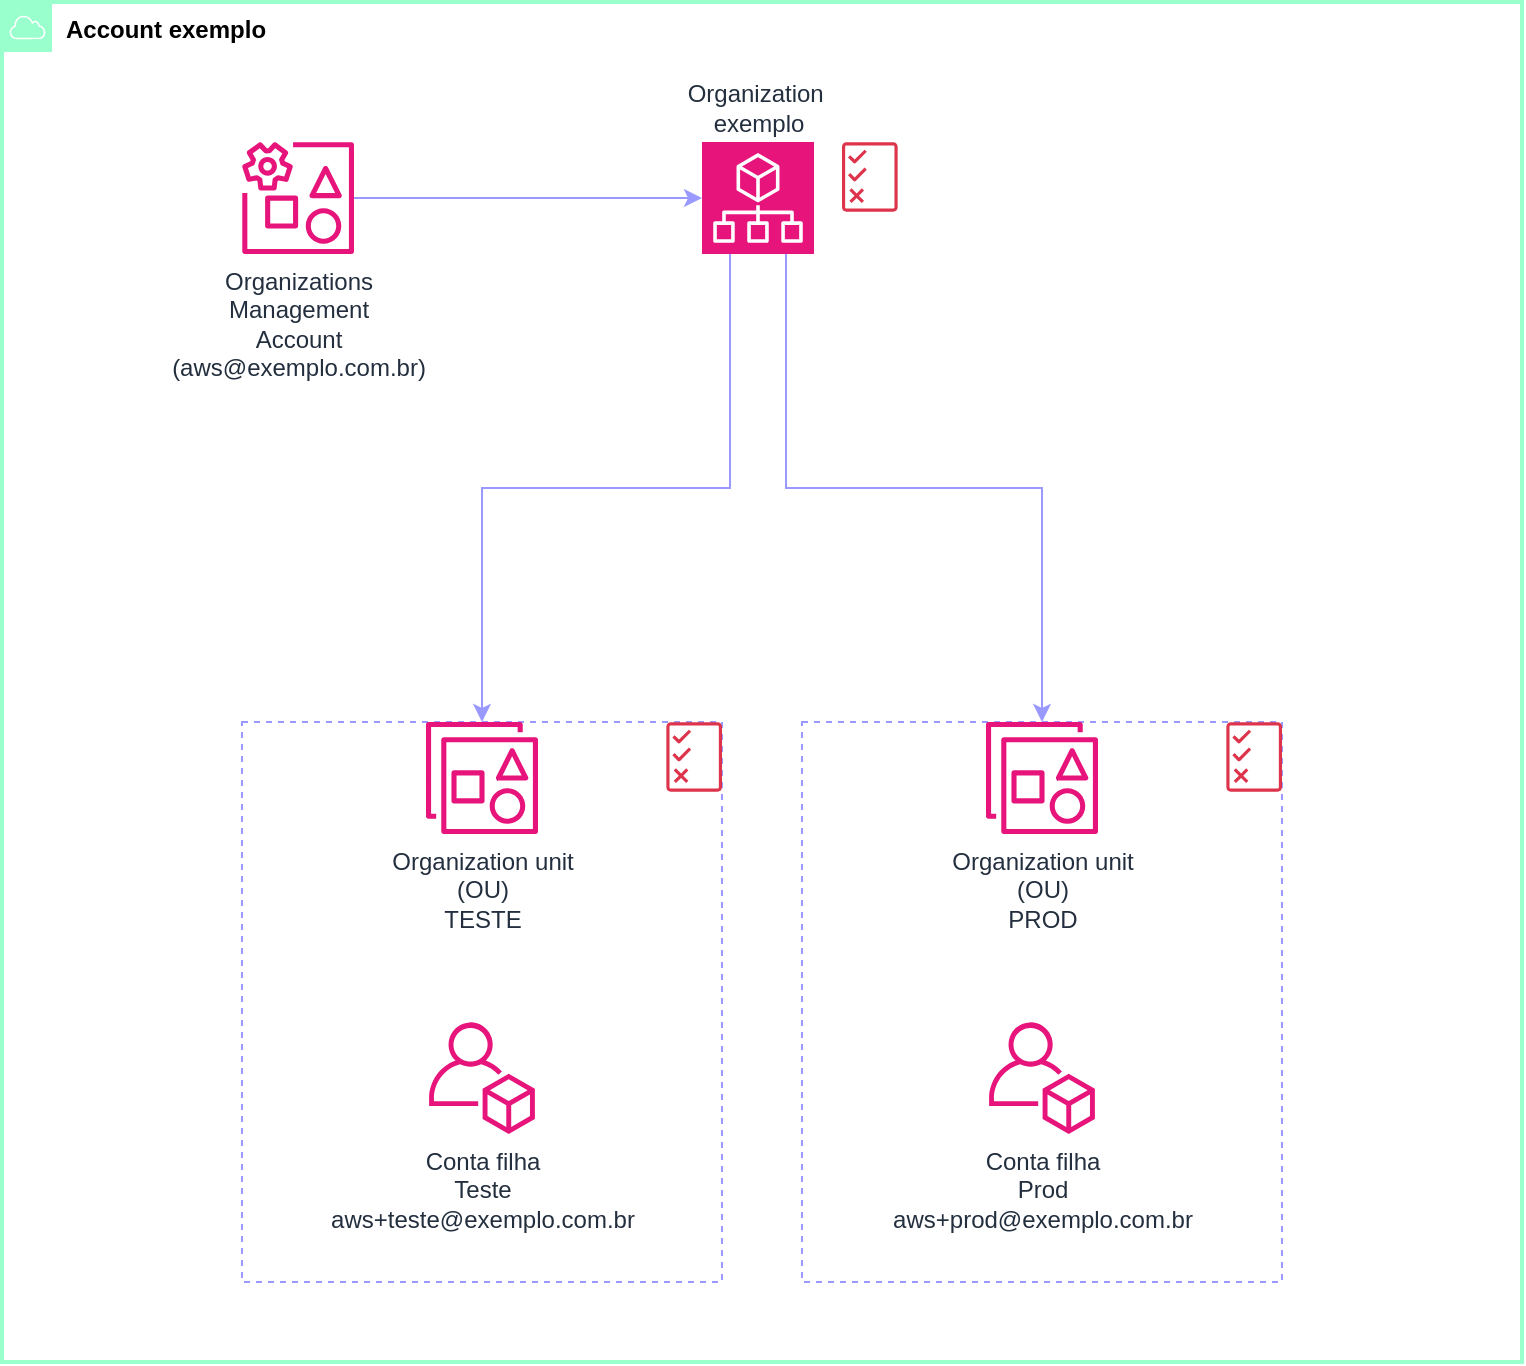 <mxfile version="24.2.5" type="github" pages="8">
  <diagram id="aGHpqWXczittwK6zY9qz" name="Organization-1">
    <mxGraphModel dx="2314" dy="626" grid="0" gridSize="10" guides="1" tooltips="1" connect="1" arrows="1" fold="1" page="0" pageScale="1" pageWidth="827" pageHeight="1169" math="0" shadow="0">
      <root>
        <mxCell id="0" />
        <mxCell id="1" parent="0" />
        <mxCell id="NHk1DyMGMkZMVgNg6as3-1" value="Account exemplo" style="outlineConnect=0;gradientColor=none;html=1;whiteSpace=wrap;fontSize=12;fontStyle=1;shape=mxgraph.aws4.group;grIcon=mxgraph.aws4.group_aws_cloud;strokeColor=#99FFCC;fillColor=none;verticalAlign=top;align=left;spacingLeft=30;fontColor=#000000;dashed=0;strokeWidth=2;shadow=0;" parent="1" vertex="1">
          <mxGeometry x="-280" y="720" width="760" height="680" as="geometry" />
        </mxCell>
        <mxCell id="j0XVkj7F9tlx205gN7MZ-1" value="" style="fillColor=none;strokeColor=#9999FF;dashed=1;verticalAlign=top;fontStyle=0;fontColor=#5A6C86;whiteSpace=wrap;html=1;" parent="1" vertex="1">
          <mxGeometry x="120" y="1080" width="240" height="280" as="geometry" />
        </mxCell>
        <mxCell id="j0XVkj7F9tlx205gN7MZ-2" value="Organizations &lt;br&gt;Management &lt;br&gt;Account&lt;br&gt;(aws@exemplo.com.br)" style="sketch=0;outlineConnect=0;fontColor=#232F3E;gradientColor=none;fillColor=#E7157B;strokeColor=none;dashed=0;verticalLabelPosition=bottom;verticalAlign=top;align=center;html=1;fontSize=12;fontStyle=0;aspect=fixed;pointerEvents=1;shape=mxgraph.aws4.organizations_management_account2;" parent="1" vertex="1">
          <mxGeometry x="-160" y="790" width="56" height="56" as="geometry" />
        </mxCell>
        <mxCell id="j0XVkj7F9tlx205gN7MZ-3" style="edgeStyle=orthogonalEdgeStyle;rounded=0;orthogonalLoop=1;jettySize=auto;html=1;exitX=0.75;exitY=1;exitDx=0;exitDy=0;exitPerimeter=0;strokeColor=#9999FF;" parent="1" source="j0XVkj7F9tlx205gN7MZ-5" target="j0XVkj7F9tlx205gN7MZ-6" edge="1">
          <mxGeometry relative="1" as="geometry" />
        </mxCell>
        <mxCell id="j0XVkj7F9tlx205gN7MZ-4" style="edgeStyle=orthogonalEdgeStyle;rounded=0;orthogonalLoop=1;jettySize=auto;html=1;exitX=0.25;exitY=1;exitDx=0;exitDy=0;exitPerimeter=0;strokeColor=#9999FF;" parent="1" source="j0XVkj7F9tlx205gN7MZ-5" target="j0XVkj7F9tlx205gN7MZ-10" edge="1">
          <mxGeometry relative="1" as="geometry" />
        </mxCell>
        <mxCell id="j0XVkj7F9tlx205gN7MZ-5" value="Organization&amp;nbsp;&lt;br&gt;exemplo" style="sketch=0;points=[[0,0,0],[0.25,0,0],[0.5,0,0],[0.75,0,0],[1,0,0],[0,1,0],[0.25,1,0],[0.5,1,0],[0.75,1,0],[1,1,0],[0,0.25,0],[0,0.5,0],[0,0.75,0],[1,0.25,0],[1,0.5,0],[1,0.75,0]];points=[[0,0,0],[0.25,0,0],[0.5,0,0],[0.75,0,0],[1,0,0],[0,1,0],[0.25,1,0],[0.5,1,0],[0.75,1,0],[1,1,0],[0,0.25,0],[0,0.5,0],[0,0.75,0],[1,0.25,0],[1,0.5,0],[1,0.75,0]];outlineConnect=0;fontColor=#232F3E;fillColor=#E7157B;strokeColor=#ffffff;dashed=0;verticalLabelPosition=top;verticalAlign=bottom;align=center;html=1;fontSize=12;fontStyle=0;aspect=fixed;shape=mxgraph.aws4.resourceIcon;resIcon=mxgraph.aws4.organizations;labelPosition=center;" parent="1" vertex="1">
          <mxGeometry x="70" y="790" width="56" height="56" as="geometry" />
        </mxCell>
        <mxCell id="j0XVkj7F9tlx205gN7MZ-6" value="Organization unit&lt;br&gt;(OU)&lt;br&gt;PROD" style="sketch=0;outlineConnect=0;fontColor=#232F3E;gradientColor=none;fillColor=#E7157B;strokeColor=none;dashed=0;verticalLabelPosition=bottom;verticalAlign=top;align=center;html=1;fontSize=12;fontStyle=0;aspect=fixed;pointerEvents=1;shape=mxgraph.aws4.organizations_organizational_unit2;" parent="1" vertex="1">
          <mxGeometry x="212" y="1080" width="56" height="56" as="geometry" />
        </mxCell>
        <mxCell id="j0XVkj7F9tlx205gN7MZ-7" value="" style="sketch=0;outlineConnect=0;fontColor=#232F3E;gradientColor=none;fillColor=#DD344C;strokeColor=none;dashed=0;verticalLabelPosition=bottom;verticalAlign=top;align=center;html=1;fontSize=6;fontStyle=0;aspect=fixed;pointerEvents=1;shape=mxgraph.aws4.permissions;" parent="1" vertex="1">
          <mxGeometry x="332.18" y="1080" width="27.82" height="35" as="geometry" />
        </mxCell>
        <mxCell id="j0XVkj7F9tlx205gN7MZ-8" value="Conta filha&lt;br&gt;Prod&lt;br&gt;aws+prod@exemplo.com.br" style="sketch=0;outlineConnect=0;fontColor=#232F3E;gradientColor=none;fillColor=#E7157B;strokeColor=none;dashed=0;verticalLabelPosition=bottom;verticalAlign=top;align=center;html=1;fontSize=12;fontStyle=0;aspect=fixed;pointerEvents=1;shape=mxgraph.aws4.organizations_account;" parent="1" vertex="1">
          <mxGeometry x="213.43" y="1230" width="53.13" height="56" as="geometry" />
        </mxCell>
        <mxCell id="j0XVkj7F9tlx205gN7MZ-9" value="" style="fillColor=none;strokeColor=#9999FF;dashed=1;verticalAlign=top;fontStyle=0;fontColor=#5A6C86;whiteSpace=wrap;html=1;" parent="1" vertex="1">
          <mxGeometry x="-160" y="1080" width="240" height="280" as="geometry" />
        </mxCell>
        <mxCell id="j0XVkj7F9tlx205gN7MZ-10" value="Organization unit&lt;br&gt;(OU)&lt;br&gt;TESTE" style="sketch=0;outlineConnect=0;fontColor=#232F3E;gradientColor=none;fillColor=#E7157B;strokeColor=none;dashed=0;verticalLabelPosition=bottom;verticalAlign=top;align=center;html=1;fontSize=12;fontStyle=0;aspect=fixed;pointerEvents=1;shape=mxgraph.aws4.organizations_organizational_unit2;" parent="1" vertex="1">
          <mxGeometry x="-68" y="1080" width="56" height="56" as="geometry" />
        </mxCell>
        <mxCell id="j0XVkj7F9tlx205gN7MZ-11" value="" style="sketch=0;outlineConnect=0;fontColor=#232F3E;gradientColor=none;fillColor=#DD344C;strokeColor=none;dashed=0;verticalLabelPosition=bottom;verticalAlign=top;align=center;html=1;fontSize=6;fontStyle=0;aspect=fixed;pointerEvents=1;shape=mxgraph.aws4.permissions;" parent="1" vertex="1">
          <mxGeometry x="52.18" y="1080" width="27.82" height="35" as="geometry" />
        </mxCell>
        <mxCell id="j0XVkj7F9tlx205gN7MZ-12" value="Conta filha&lt;br&gt;Teste&lt;br&gt;aws+teste@exemplo.com.br" style="sketch=0;outlineConnect=0;fontColor=#232F3E;gradientColor=none;fillColor=#E7157B;strokeColor=none;dashed=0;verticalLabelPosition=bottom;verticalAlign=top;align=center;html=1;fontSize=12;fontStyle=0;aspect=fixed;pointerEvents=1;shape=mxgraph.aws4.organizations_account;" parent="1" vertex="1">
          <mxGeometry x="-66.57" y="1230" width="53.13" height="56" as="geometry" />
        </mxCell>
        <mxCell id="j0XVkj7F9tlx205gN7MZ-13" style="edgeStyle=orthogonalEdgeStyle;rounded=0;orthogonalLoop=1;jettySize=auto;html=1;entryX=0;entryY=0.5;entryDx=0;entryDy=0;entryPerimeter=0;strokeColor=#9999FF;" parent="1" source="j0XVkj7F9tlx205gN7MZ-2" target="j0XVkj7F9tlx205gN7MZ-5" edge="1">
          <mxGeometry relative="1" as="geometry" />
        </mxCell>
        <mxCell id="j0XVkj7F9tlx205gN7MZ-14" value="" style="sketch=0;outlineConnect=0;fontColor=#232F3E;gradientColor=none;fillColor=#DD344C;strokeColor=none;dashed=0;verticalLabelPosition=bottom;verticalAlign=top;align=center;html=1;fontSize=6;fontStyle=0;aspect=fixed;pointerEvents=1;shape=mxgraph.aws4.permissions;" parent="1" vertex="1">
          <mxGeometry x="140.0" y="790" width="27.82" height="35" as="geometry" />
        </mxCell>
      </root>
    </mxGraphModel>
  </diagram>
  <diagram id="UK5nZsPt7nZTpAftMhyf" name="Region">
    <mxGraphModel dx="2314" dy="1826" grid="0" gridSize="10" guides="1" tooltips="1" connect="1" arrows="1" fold="1" page="0" pageScale="1" pageWidth="827" pageHeight="1169" math="0" shadow="0">
      <root>
        <mxCell id="0" />
        <mxCell id="1" parent="0" />
        <mxCell id="Z-SEVDxbeHmK4wYAriOf-1" value="Campo Nutrição" style="outlineConnect=0;gradientColor=none;html=1;whiteSpace=wrap;fontSize=12;fontStyle=1;shape=mxgraph.aws4.group;grIcon=mxgraph.aws4.group_aws_cloud;strokeColor=#99FFCC;fillColor=none;verticalAlign=top;align=left;spacingLeft=30;fontColor=#000000;dashed=0;strokeWidth=2;shadow=0;" parent="1" vertex="1">
          <mxGeometry x="-280" y="-640" width="1200" height="1040" as="geometry" />
        </mxCell>
        <mxCell id="Z-SEVDxbeHmK4wYAriOf-2" value="N. Vriginia" style="points=[[0,0],[0.25,0],[0.5,0],[0.75,0],[1,0],[1,0.25],[1,0.5],[1,0.75],[1,1],[0.75,1],[0.5,1],[0.25,1],[0,1],[0,0.75],[0,0.5],[0,0.25]];outlineConnect=0;gradientColor=none;html=1;whiteSpace=wrap;fontSize=12;fontStyle=1;container=1;pointerEvents=0;collapsible=0;recursiveResize=0;shape=mxgraph.aws4.group;grIcon=mxgraph.aws4.group_region;strokeColor=#00A4A6;fillColor=none;verticalAlign=top;align=left;spacingLeft=30;fontColor=#000000;dashed=1;shadow=0;" parent="1" vertex="1">
          <mxGeometry x="-190" y="40" width="480" height="320" as="geometry" />
        </mxCell>
        <mxCell id="JmK-_apdiL0juOpuN3ut-2" style="edgeStyle=orthogonalEdgeStyle;rounded=0;orthogonalLoop=1;jettySize=auto;html=1;exitX=0.5;exitY=1;exitDx=0;exitDy=0;entryX=0.5;entryY=0;entryDx=0;entryDy=0;strokeColor=#9999FF;" parent="1" source="Z-SEVDxbeHmK4wYAriOf-30" target="gRs0Ic0Qpt0NRuwhU22D-2" edge="1">
          <mxGeometry relative="1" as="geometry" />
        </mxCell>
        <mxCell id="Z-SEVDxbeHmK4wYAriOf-30" value="" style="fillColor=none;strokeColor=#9999FF;dashed=1;verticalAlign=top;fontStyle=0;fontColor=#5A6C86;whiteSpace=wrap;html=1;" parent="1" vertex="1">
          <mxGeometry x="500" y="-340" width="240" height="280" as="geometry" />
        </mxCell>
        <mxCell id="Z-SEVDxbeHmK4wYAriOf-31" value="Organizations &lt;br&gt;Management &lt;br&gt;Account&lt;br&gt;(aws@exemplo.com.br)" style="sketch=0;outlineConnect=0;fontColor=#232F3E;gradientColor=none;fillColor=#E7157B;strokeColor=none;dashed=0;verticalLabelPosition=bottom;verticalAlign=top;align=center;html=1;fontSize=12;fontStyle=0;aspect=fixed;pointerEvents=1;shape=mxgraph.aws4.organizations_management_account2;" parent="1" vertex="1">
          <mxGeometry x="60" y="-590" width="56" height="56" as="geometry" />
        </mxCell>
        <mxCell id="Z-SEVDxbeHmK4wYAriOf-32" style="edgeStyle=orthogonalEdgeStyle;rounded=0;orthogonalLoop=1;jettySize=auto;html=1;exitX=0.75;exitY=1;exitDx=0;exitDy=0;exitPerimeter=0;strokeColor=#9999FF;" parent="1" source="Z-SEVDxbeHmK4wYAriOf-34" target="Z-SEVDxbeHmK4wYAriOf-35" edge="1">
          <mxGeometry relative="1" as="geometry" />
        </mxCell>
        <mxCell id="Z-SEVDxbeHmK4wYAriOf-33" style="edgeStyle=orthogonalEdgeStyle;rounded=0;orthogonalLoop=1;jettySize=auto;html=1;exitX=0.25;exitY=1;exitDx=0;exitDy=0;exitPerimeter=0;strokeColor=#9999FF;" parent="1" source="Z-SEVDxbeHmK4wYAriOf-34" target="Z-SEVDxbeHmK4wYAriOf-39" edge="1">
          <mxGeometry relative="1" as="geometry" />
        </mxCell>
        <mxCell id="Z-SEVDxbeHmK4wYAriOf-34" value="Organization&amp;nbsp;&lt;br&gt;exemplo" style="sketch=0;points=[[0,0,0],[0.25,0,0],[0.5,0,0],[0.75,0,0],[1,0,0],[0,1,0],[0.25,1,0],[0.5,1,0],[0.75,1,0],[1,1,0],[0,0.25,0],[0,0.5,0],[0,0.75,0],[1,0.25,0],[1,0.5,0],[1,0.75,0]];points=[[0,0,0],[0.25,0,0],[0.5,0,0],[0.75,0,0],[1,0,0],[0,1,0],[0.25,1,0],[0.5,1,0],[0.75,1,0],[1,1,0],[0,0.25,0],[0,0.5,0],[0,0.75,0],[1,0.25,0],[1,0.5,0],[1,0.75,0]];outlineConnect=0;fontColor=#232F3E;fillColor=#E7157B;strokeColor=#ffffff;dashed=0;verticalLabelPosition=top;verticalAlign=bottom;align=center;html=1;fontSize=12;fontStyle=0;aspect=fixed;shape=mxgraph.aws4.resourceIcon;resIcon=mxgraph.aws4.organizations;labelPosition=center;" parent="1" vertex="1">
          <mxGeometry x="290" y="-590" width="56" height="56" as="geometry" />
        </mxCell>
        <mxCell id="Z-SEVDxbeHmK4wYAriOf-35" value="Organization unit&lt;br&gt;(OU)&lt;br&gt;PROD" style="sketch=0;outlineConnect=0;fontColor=#232F3E;gradientColor=none;fillColor=#E7157B;strokeColor=none;dashed=0;verticalLabelPosition=bottom;verticalAlign=top;align=center;html=1;fontSize=12;fontStyle=0;aspect=fixed;pointerEvents=1;shape=mxgraph.aws4.organizations_organizational_unit2;" parent="1" vertex="1">
          <mxGeometry x="592" y="-340" width="56" height="56" as="geometry" />
        </mxCell>
        <mxCell id="Z-SEVDxbeHmK4wYAriOf-36" value="" style="sketch=0;outlineConnect=0;fontColor=#232F3E;gradientColor=none;fillColor=#DD344C;strokeColor=none;dashed=0;verticalLabelPosition=bottom;verticalAlign=top;align=center;html=1;fontSize=6;fontStyle=0;aspect=fixed;pointerEvents=1;shape=mxgraph.aws4.permissions;" parent="1" vertex="1">
          <mxGeometry x="712.18" y="-340" width="27.82" height="35" as="geometry" />
        </mxCell>
        <mxCell id="Z-SEVDxbeHmK4wYAriOf-37" value="Conta filha&lt;br&gt;Prod&lt;br&gt;aws+prod@exemplo.com.br" style="sketch=0;outlineConnect=0;fontColor=#232F3E;gradientColor=none;fillColor=#E7157B;strokeColor=none;dashed=0;verticalLabelPosition=bottom;verticalAlign=top;align=center;html=1;fontSize=12;fontStyle=0;aspect=fixed;pointerEvents=1;shape=mxgraph.aws4.organizations_account;" parent="1" vertex="1">
          <mxGeometry x="593.43" y="-190" width="53.13" height="56" as="geometry" />
        </mxCell>
        <mxCell id="JmK-_apdiL0juOpuN3ut-1" style="edgeStyle=orthogonalEdgeStyle;rounded=0;orthogonalLoop=1;jettySize=auto;html=1;exitX=0.5;exitY=1;exitDx=0;exitDy=0;strokeColor=#9999FF;" parent="1" source="Z-SEVDxbeHmK4wYAriOf-38" target="Z-SEVDxbeHmK4wYAriOf-2" edge="1">
          <mxGeometry relative="1" as="geometry" />
        </mxCell>
        <mxCell id="Z-SEVDxbeHmK4wYAriOf-38" value="" style="fillColor=none;strokeColor=#9999FF;dashed=1;verticalAlign=top;fontStyle=0;fontColor=#5A6C86;whiteSpace=wrap;html=1;" parent="1" vertex="1">
          <mxGeometry x="-70" y="-340" width="240" height="280" as="geometry" />
        </mxCell>
        <mxCell id="Z-SEVDxbeHmK4wYAriOf-39" value="Organization unit&lt;br&gt;(OU)&lt;br&gt;TESTE" style="sketch=0;outlineConnect=0;fontColor=#232F3E;gradientColor=none;fillColor=#E7157B;strokeColor=none;dashed=0;verticalLabelPosition=bottom;verticalAlign=top;align=center;html=1;fontSize=12;fontStyle=0;aspect=fixed;pointerEvents=1;shape=mxgraph.aws4.organizations_organizational_unit2;" parent="1" vertex="1">
          <mxGeometry x="22" y="-340" width="56" height="56" as="geometry" />
        </mxCell>
        <mxCell id="Z-SEVDxbeHmK4wYAriOf-40" value="" style="sketch=0;outlineConnect=0;fontColor=#232F3E;gradientColor=none;fillColor=#DD344C;strokeColor=none;dashed=0;verticalLabelPosition=bottom;verticalAlign=top;align=center;html=1;fontSize=6;fontStyle=0;aspect=fixed;pointerEvents=1;shape=mxgraph.aws4.permissions;" parent="1" vertex="1">
          <mxGeometry x="142.18" y="-340" width="27.82" height="35" as="geometry" />
        </mxCell>
        <mxCell id="Z-SEVDxbeHmK4wYAriOf-41" value="Conta filha&lt;br&gt;Teste&lt;div&gt;aws+teste@exemplo.com.br&lt;/div&gt;" style="sketch=0;outlineConnect=0;fontColor=#232F3E;gradientColor=none;fillColor=#E7157B;strokeColor=none;dashed=0;verticalLabelPosition=bottom;verticalAlign=top;align=center;html=1;fontSize=12;fontStyle=0;aspect=fixed;pointerEvents=1;shape=mxgraph.aws4.organizations_account;" parent="1" vertex="1">
          <mxGeometry x="23.43" y="-190" width="53.13" height="56" as="geometry" />
        </mxCell>
        <mxCell id="Z-SEVDxbeHmK4wYAriOf-42" style="edgeStyle=orthogonalEdgeStyle;rounded=0;orthogonalLoop=1;jettySize=auto;html=1;entryX=0;entryY=0.5;entryDx=0;entryDy=0;entryPerimeter=0;strokeColor=#9999FF;" parent="1" source="Z-SEVDxbeHmK4wYAriOf-31" target="Z-SEVDxbeHmK4wYAriOf-34" edge="1">
          <mxGeometry relative="1" as="geometry" />
        </mxCell>
        <mxCell id="Z-SEVDxbeHmK4wYAriOf-43" value="" style="sketch=0;outlineConnect=0;fontColor=#232F3E;gradientColor=none;fillColor=#DD344C;strokeColor=none;dashed=0;verticalLabelPosition=bottom;verticalAlign=top;align=center;html=1;fontSize=6;fontStyle=0;aspect=fixed;pointerEvents=1;shape=mxgraph.aws4.permissions;" parent="1" vertex="1">
          <mxGeometry x="360.0" y="-590" width="27.82" height="35" as="geometry" />
        </mxCell>
        <mxCell id="gRs0Ic0Qpt0NRuwhU22D-2" value="N. Vriginia" style="points=[[0,0],[0.25,0],[0.5,0],[0.75,0],[1,0],[1,0.25],[1,0.5],[1,0.75],[1,1],[0.75,1],[0.5,1],[0.25,1],[0,1],[0,0.75],[0,0.5],[0,0.25]];outlineConnect=0;gradientColor=none;html=1;whiteSpace=wrap;fontSize=12;fontStyle=1;container=1;pointerEvents=0;collapsible=0;recursiveResize=0;shape=mxgraph.aws4.group;grIcon=mxgraph.aws4.group_region;strokeColor=#00A4A6;fillColor=none;verticalAlign=top;align=left;spacingLeft=30;fontColor=#000000;dashed=1;shadow=0;" parent="1" vertex="1">
          <mxGeometry x="380" y="40" width="480" height="320" as="geometry" />
        </mxCell>
      </root>
    </mxGraphModel>
  </diagram>
  <diagram id="-1IabJTxQscHSYHBr33q" name="Vpcs-e-Subredes">
    <mxGraphModel dx="2314" dy="1826" grid="0" gridSize="10" guides="1" tooltips="1" connect="1" arrows="1" fold="1" page="0" pageScale="1" pageWidth="827" pageHeight="1169" math="0" shadow="0">
      <root>
        <mxCell id="0" />
        <mxCell id="1" parent="0" />
        <mxCell id="dW3m835VgO-1ufDyWksp-1" value="Campo Nutrição" style="outlineConnect=0;gradientColor=none;html=1;whiteSpace=wrap;fontSize=12;fontStyle=1;shape=mxgraph.aws4.group;grIcon=mxgraph.aws4.group_aws_cloud;strokeColor=#99FFCC;fillColor=none;verticalAlign=top;align=left;spacingLeft=30;fontColor=#000000;dashed=0;strokeWidth=2;shadow=0;" parent="1" vertex="1">
          <mxGeometry x="-280" y="-640" width="1200" height="960" as="geometry" />
        </mxCell>
        <mxCell id="dW3m835VgO-1ufDyWksp-2" value="N. Vriginia" style="points=[[0,0],[0.25,0],[0.5,0],[0.75,0],[1,0],[1,0.25],[1,0.5],[1,0.75],[1,1],[0.75,1],[0.5,1],[0.25,1],[0,1],[0,0.75],[0,0.5],[0,0.25]];outlineConnect=0;gradientColor=none;html=1;whiteSpace=wrap;fontSize=12;fontStyle=1;container=1;pointerEvents=0;collapsible=0;recursiveResize=0;shape=mxgraph.aws4.group;grIcon=mxgraph.aws4.group_region;strokeColor=#00A4A6;fillColor=none;verticalAlign=top;align=left;spacingLeft=30;fontColor=#000000;dashed=1;shadow=0;" parent="1" vertex="1">
          <mxGeometry x="-190" y="-40" width="480" height="320" as="geometry" />
        </mxCell>
        <mxCell id="34kv4By2prV9l4OMTPfT-1" value="VPC - TESTE 192.0.0.0/16" style="points=[[0,0],[0.25,0],[0.5,0],[0.75,0],[1,0],[1,0.25],[1,0.5],[1,0.75],[1,1],[0.75,1],[0.5,1],[0.25,1],[0,1],[0,0.75],[0,0.5],[0,0.25]];outlineConnect=0;gradientColor=none;html=1;whiteSpace=wrap;fontSize=12;fontStyle=1;container=1;pointerEvents=0;collapsible=0;recursiveResize=0;shape=mxgraph.aws4.group;grIcon=mxgraph.aws4.group_vpc2;strokeColor=#8C4FFF;fillColor=none;verticalAlign=top;align=left;spacingLeft=30;fontColor=#000000;dashed=0;" parent="dW3m835VgO-1ufDyWksp-2" vertex="1">
          <mxGeometry x="41" y="54" width="407" height="234" as="geometry" />
        </mxCell>
        <mxCell id="cqWQ0e30Z_8RxSWuWqrS-4" value="Public subnet" style="points=[[0,0],[0.25,0],[0.5,0],[0.75,0],[1,0],[1,0.25],[1,0.5],[1,0.75],[1,1],[0.75,1],[0.5,1],[0.25,1],[0,1],[0,0.75],[0,0.5],[0,0.25]];outlineConnect=0;gradientColor=none;html=1;whiteSpace=wrap;fontSize=12;fontStyle=0;container=1;pointerEvents=0;collapsible=0;recursiveResize=0;shape=mxgraph.aws4.group;grIcon=mxgraph.aws4.group_security_group;grStroke=0;strokeColor=#7AA116;fillColor=#000000;verticalAlign=top;align=left;spacingLeft=30;fontColor=#FFFFFF;dashed=0;" parent="34kv4By2prV9l4OMTPfT-1" vertex="1">
          <mxGeometry x="28" y="77" width="100" height="80" as="geometry" />
        </mxCell>
        <mxCell id="cqWQ0e30Z_8RxSWuWqrS-12" value="&lt;font color=&quot;#ffffff&quot;&gt;192.168.2.0/24&lt;/font&gt;" style="text;html=1;align=center;verticalAlign=middle;whiteSpace=wrap;rounded=0;" parent="cqWQ0e30Z_8RxSWuWqrS-4" vertex="1">
          <mxGeometry x="6" y="49" width="94" height="30" as="geometry" />
        </mxCell>
        <mxCell id="cqWQ0e30Z_8RxSWuWqrS-1" value="Private subnet&lt;div&gt;&lt;br&gt;&lt;/div&gt;&lt;div&gt;&lt;br&gt;&lt;/div&gt;&lt;div&gt;&lt;br&gt;&lt;/div&gt;" style="points=[[0,0],[0.25,0],[0.5,0],[0.75,0],[1,0],[1,0.25],[1,0.5],[1,0.75],[1,1],[0.75,1],[0.5,1],[0.25,1],[0,1],[0,0.75],[0,0.5],[0,0.25]];outlineConnect=0;html=1;whiteSpace=wrap;fontSize=12;fontStyle=0;container=1;pointerEvents=0;collapsible=0;recursiveResize=0;shape=mxgraph.aws4.group;grIcon=mxgraph.aws4.group_security_group;grStroke=0;fillColor=#001717;verticalAlign=top;align=left;spacingLeft=30;dashed=0;strokeColor=#0e8088;shadow=0;fontColor=#FFFFFF;" parent="34kv4By2prV9l4OMTPfT-1" vertex="1">
          <mxGeometry x="161" y="77" width="100" height="80" as="geometry" />
        </mxCell>
        <mxCell id="cqWQ0e30Z_8RxSWuWqrS-13" value="&lt;font color=&quot;#ffffff&quot;&gt;192.168.4.0/24&lt;/font&gt;" style="text;html=1;align=center;verticalAlign=middle;whiteSpace=wrap;rounded=0;" parent="cqWQ0e30Z_8RxSWuWqrS-1" vertex="1">
          <mxGeometry x="3" y="50" width="94" height="30" as="geometry" />
        </mxCell>
        <mxCell id="cqWQ0e30Z_8RxSWuWqrS-6" value="Private subnet" style="points=[[0,0],[0.25,0],[0.5,0],[0.75,0],[1,0],[1,0.25],[1,0.5],[1,0.75],[1,1],[0.75,1],[0.5,1],[0.25,1],[0,1],[0,0.75],[0,0.5],[0,0.25]];outlineConnect=0;html=1;whiteSpace=wrap;fontSize=12;fontStyle=0;container=1;pointerEvents=0;collapsible=0;recursiveResize=0;shape=mxgraph.aws4.group;grIcon=mxgraph.aws4.group_security_group;grStroke=0;strokeColor=#0e8088;fillColor=#001717;verticalAlign=top;align=left;spacingLeft=30;dashed=0;fontColor=#FFFFFF;" parent="34kv4By2prV9l4OMTPfT-1" vertex="1">
          <mxGeometry x="294" y="77" width="100" height="80" as="geometry" />
        </mxCell>
        <mxCell id="dW3m835VgO-1ufDyWksp-3" style="edgeStyle=orthogonalEdgeStyle;rounded=0;orthogonalLoop=1;jettySize=auto;html=1;exitX=0.5;exitY=1;exitDx=0;exitDy=0;entryX=0.5;entryY=0;entryDx=0;entryDy=0;strokeColor=#9999FF;" parent="1" source="dW3m835VgO-1ufDyWksp-4" target="dW3m835VgO-1ufDyWksp-19" edge="1">
          <mxGeometry relative="1" as="geometry" />
        </mxCell>
        <mxCell id="dW3m835VgO-1ufDyWksp-4" value="" style="fillColor=none;strokeColor=#9999FF;dashed=1;verticalAlign=top;fontStyle=0;fontColor=#5A6C86;whiteSpace=wrap;html=1;" parent="1" vertex="1">
          <mxGeometry x="500" y="-340" width="240" height="220" as="geometry" />
        </mxCell>
        <mxCell id="dW3m835VgO-1ufDyWksp-5" value="Organizations &lt;br&gt;Management &lt;br&gt;Account&lt;br&gt;(aws@exemplo.com.br)" style="sketch=0;outlineConnect=0;fontColor=#232F3E;gradientColor=none;fillColor=#E7157B;strokeColor=none;dashed=0;verticalLabelPosition=bottom;verticalAlign=top;align=center;html=1;fontSize=12;fontStyle=0;aspect=fixed;pointerEvents=1;shape=mxgraph.aws4.organizations_management_account2;" parent="1" vertex="1">
          <mxGeometry x="60" y="-590" width="56" height="56" as="geometry" />
        </mxCell>
        <mxCell id="dW3m835VgO-1ufDyWksp-6" style="edgeStyle=orthogonalEdgeStyle;rounded=0;orthogonalLoop=1;jettySize=auto;html=1;exitX=0.75;exitY=1;exitDx=0;exitDy=0;exitPerimeter=0;strokeColor=#9999FF;" parent="1" source="dW3m835VgO-1ufDyWksp-8" target="dW3m835VgO-1ufDyWksp-9" edge="1">
          <mxGeometry relative="1" as="geometry" />
        </mxCell>
        <mxCell id="dW3m835VgO-1ufDyWksp-7" style="edgeStyle=orthogonalEdgeStyle;rounded=0;orthogonalLoop=1;jettySize=auto;html=1;exitX=0.25;exitY=1;exitDx=0;exitDy=0;exitPerimeter=0;strokeColor=#9999FF;" parent="1" source="dW3m835VgO-1ufDyWksp-8" target="dW3m835VgO-1ufDyWksp-14" edge="1">
          <mxGeometry relative="1" as="geometry" />
        </mxCell>
        <mxCell id="dW3m835VgO-1ufDyWksp-8" value="Organization&amp;nbsp;&lt;br&gt;exemplo" style="sketch=0;points=[[0,0,0],[0.25,0,0],[0.5,0,0],[0.75,0,0],[1,0,0],[0,1,0],[0.25,1,0],[0.5,1,0],[0.75,1,0],[1,1,0],[0,0.25,0],[0,0.5,0],[0,0.75,0],[1,0.25,0],[1,0.5,0],[1,0.75,0]];points=[[0,0,0],[0.25,0,0],[0.5,0,0],[0.75,0,0],[1,0,0],[0,1,0],[0.25,1,0],[0.5,1,0],[0.75,1,0],[1,1,0],[0,0.25,0],[0,0.5,0],[0,0.75,0],[1,0.25,0],[1,0.5,0],[1,0.75,0]];outlineConnect=0;fontColor=#232F3E;fillColor=#E7157B;strokeColor=#ffffff;dashed=0;verticalLabelPosition=top;verticalAlign=bottom;align=center;html=1;fontSize=12;fontStyle=0;aspect=fixed;shape=mxgraph.aws4.resourceIcon;resIcon=mxgraph.aws4.organizations;labelPosition=center;" parent="1" vertex="1">
          <mxGeometry x="290" y="-590" width="56" height="56" as="geometry" />
        </mxCell>
        <mxCell id="dW3m835VgO-1ufDyWksp-9" value="Organization unit&lt;br&gt;(OU)&lt;br&gt;PROD" style="sketch=0;outlineConnect=0;fontColor=#232F3E;gradientColor=none;fillColor=#E7157B;strokeColor=none;dashed=0;verticalLabelPosition=bottom;verticalAlign=top;align=center;html=1;fontSize=12;fontStyle=0;aspect=fixed;pointerEvents=1;shape=mxgraph.aws4.organizations_organizational_unit2;" parent="1" vertex="1">
          <mxGeometry x="592" y="-340" width="56" height="56" as="geometry" />
        </mxCell>
        <mxCell id="dW3m835VgO-1ufDyWksp-10" value="" style="sketch=0;outlineConnect=0;fontColor=#232F3E;gradientColor=none;fillColor=#DD344C;strokeColor=none;dashed=0;verticalLabelPosition=bottom;verticalAlign=top;align=center;html=1;fontSize=6;fontStyle=0;aspect=fixed;pointerEvents=1;shape=mxgraph.aws4.permissions;" parent="1" vertex="1">
          <mxGeometry x="712.18" y="-340" width="27.82" height="35" as="geometry" />
        </mxCell>
        <mxCell id="dW3m835VgO-1ufDyWksp-11" value="Conta filha&lt;br&gt;Prod&lt;br&gt;aws+prod@exemplo.com.br" style="sketch=0;outlineConnect=0;fontColor=#232F3E;gradientColor=none;fillColor=#E7157B;strokeColor=none;dashed=0;verticalLabelPosition=bottom;verticalAlign=top;align=center;html=1;fontSize=12;fontStyle=0;aspect=fixed;pointerEvents=1;shape=mxgraph.aws4.organizations_account;" parent="1" vertex="1">
          <mxGeometry x="600.0" y="-225" width="53.13" height="56" as="geometry" />
        </mxCell>
        <mxCell id="dW3m835VgO-1ufDyWksp-12" style="edgeStyle=orthogonalEdgeStyle;rounded=0;orthogonalLoop=1;jettySize=auto;html=1;exitX=0.5;exitY=1;exitDx=0;exitDy=0;strokeColor=#9999FF;" parent="1" source="dW3m835VgO-1ufDyWksp-13" target="dW3m835VgO-1ufDyWksp-2" edge="1">
          <mxGeometry relative="1" as="geometry" />
        </mxCell>
        <mxCell id="dW3m835VgO-1ufDyWksp-13" value="" style="fillColor=none;strokeColor=#9999FF;dashed=1;verticalAlign=top;fontStyle=0;fontColor=#5A6C86;whiteSpace=wrap;html=1;" parent="1" vertex="1">
          <mxGeometry x="-70" y="-340" width="240" height="220" as="geometry" />
        </mxCell>
        <mxCell id="dW3m835VgO-1ufDyWksp-14" value="Organization unit&lt;br&gt;(OU)&lt;br&gt;TESTE" style="sketch=0;outlineConnect=0;fontColor=#232F3E;gradientColor=none;fillColor=#E7157B;strokeColor=none;dashed=0;verticalLabelPosition=bottom;verticalAlign=top;align=center;html=1;fontSize=12;fontStyle=0;aspect=fixed;pointerEvents=1;shape=mxgraph.aws4.organizations_organizational_unit2;" parent="1" vertex="1">
          <mxGeometry x="22" y="-340" width="56" height="56" as="geometry" />
        </mxCell>
        <mxCell id="dW3m835VgO-1ufDyWksp-15" value="" style="sketch=0;outlineConnect=0;fontColor=#232F3E;gradientColor=none;fillColor=#DD344C;strokeColor=none;dashed=0;verticalLabelPosition=bottom;verticalAlign=top;align=center;html=1;fontSize=6;fontStyle=0;aspect=fixed;pointerEvents=1;shape=mxgraph.aws4.permissions;" parent="1" vertex="1">
          <mxGeometry x="142.18" y="-340" width="27.82" height="35" as="geometry" />
        </mxCell>
        <mxCell id="dW3m835VgO-1ufDyWksp-16" value="Conta filha&lt;br&gt;Teste&lt;div&gt;aws+teste@exemplo.com.br&lt;/div&gt;" style="sketch=0;outlineConnect=0;fontColor=#232F3E;gradientColor=none;fillColor=#E7157B;strokeColor=none;dashed=0;verticalLabelPosition=bottom;verticalAlign=top;align=center;html=1;fontSize=12;fontStyle=0;aspect=fixed;pointerEvents=1;shape=mxgraph.aws4.organizations_account;" parent="1" vertex="1">
          <mxGeometry x="27.0" y="-225" width="53.13" height="56" as="geometry" />
        </mxCell>
        <mxCell id="dW3m835VgO-1ufDyWksp-17" style="edgeStyle=orthogonalEdgeStyle;rounded=0;orthogonalLoop=1;jettySize=auto;html=1;entryX=0;entryY=0.5;entryDx=0;entryDy=0;entryPerimeter=0;strokeColor=#9999FF;" parent="1" source="dW3m835VgO-1ufDyWksp-5" target="dW3m835VgO-1ufDyWksp-8" edge="1">
          <mxGeometry relative="1" as="geometry" />
        </mxCell>
        <mxCell id="dW3m835VgO-1ufDyWksp-18" value="" style="sketch=0;outlineConnect=0;fontColor=#232F3E;gradientColor=none;fillColor=#DD344C;strokeColor=none;dashed=0;verticalLabelPosition=bottom;verticalAlign=top;align=center;html=1;fontSize=6;fontStyle=0;aspect=fixed;pointerEvents=1;shape=mxgraph.aws4.permissions;" parent="1" vertex="1">
          <mxGeometry x="360.0" y="-590" width="27.82" height="35" as="geometry" />
        </mxCell>
        <mxCell id="dW3m835VgO-1ufDyWksp-19" value="N. Vriginia" style="points=[[0,0],[0.25,0],[0.5,0],[0.75,0],[1,0],[1,0.25],[1,0.5],[1,0.75],[1,1],[0.75,1],[0.5,1],[0.25,1],[0,1],[0,0.75],[0,0.5],[0,0.25]];outlineConnect=0;gradientColor=none;html=1;whiteSpace=wrap;fontSize=12;fontStyle=1;container=1;pointerEvents=0;collapsible=0;recursiveResize=0;shape=mxgraph.aws4.group;grIcon=mxgraph.aws4.group_region;strokeColor=#00A4A6;fillColor=none;verticalAlign=top;align=left;spacingLeft=30;fontColor=#000000;dashed=1;shadow=0;" parent="1" vertex="1">
          <mxGeometry x="380" y="-40" width="480" height="320" as="geometry" />
        </mxCell>
        <mxCell id="34kv4By2prV9l4OMTPfT-12" value="VPC - PROD 10.0.0.0/16" style="points=[[0,0],[0.25,0],[0.5,0],[0.75,0],[1,0],[1,0.25],[1,0.5],[1,0.75],[1,1],[0.75,1],[0.5,1],[0.25,1],[0,1],[0,0.75],[0,0.5],[0,0.25]];outlineConnect=0;gradientColor=none;html=1;whiteSpace=wrap;fontSize=12;fontStyle=1;container=1;pointerEvents=0;collapsible=0;recursiveResize=0;shape=mxgraph.aws4.group;grIcon=mxgraph.aws4.group_vpc2;strokeColor=#8C4FFF;fillColor=none;verticalAlign=top;align=left;spacingLeft=30;fontColor=#000000;dashed=0;" parent="dW3m835VgO-1ufDyWksp-19" vertex="1">
          <mxGeometry x="39" y="54" width="410" height="234" as="geometry" />
        </mxCell>
        <mxCell id="cqWQ0e30Z_8RxSWuWqrS-8" value="Public subnet" style="points=[[0,0],[0.25,0],[0.5,0],[0.75,0],[1,0],[1,0.25],[1,0.5],[1,0.75],[1,1],[0.75,1],[0.5,1],[0.25,1],[0,1],[0,0.75],[0,0.5],[0,0.25]];outlineConnect=0;gradientColor=none;html=1;whiteSpace=wrap;fontSize=12;fontStyle=0;container=1;pointerEvents=0;collapsible=0;recursiveResize=0;shape=mxgraph.aws4.group;grIcon=mxgraph.aws4.group_security_group;grStroke=0;strokeColor=#7AA116;fillColor=#000000;verticalAlign=top;align=left;spacingLeft=30;fontColor=#FFFFFF;dashed=0;" parent="34kv4By2prV9l4OMTPfT-12" vertex="1">
          <mxGeometry x="24" y="77" width="100" height="80" as="geometry" />
        </mxCell>
        <mxCell id="cqWQ0e30Z_8RxSWuWqrS-9" value="Private subnet" style="points=[[0,0],[0.25,0],[0.5,0],[0.75,0],[1,0],[1,0.25],[1,0.5],[1,0.75],[1,1],[0.75,1],[0.5,1],[0.25,1],[0,1],[0,0.75],[0,0.5],[0,0.25]];outlineConnect=0;html=1;whiteSpace=wrap;fontSize=12;fontStyle=0;container=1;pointerEvents=0;collapsible=0;recursiveResize=0;shape=mxgraph.aws4.group;grIcon=mxgraph.aws4.group_security_group;grStroke=0;fillColor=#001717;verticalAlign=top;align=left;spacingLeft=30;dashed=0;strokeColor=#0e8088;shadow=0;fontColor=#FFFFFF;" parent="34kv4By2prV9l4OMTPfT-12" vertex="1">
          <mxGeometry x="157" y="77" width="100" height="80" as="geometry" />
        </mxCell>
        <mxCell id="cqWQ0e30Z_8RxSWuWqrS-16" value="&lt;font color=&quot;#ffffff&quot;&gt;10.0.2.0/24&lt;/font&gt;" style="text;html=1;align=center;verticalAlign=middle;whiteSpace=wrap;rounded=0;" parent="cqWQ0e30Z_8RxSWuWqrS-9" vertex="1">
          <mxGeometry x="3" y="49" width="94" height="30" as="geometry" />
        </mxCell>
        <mxCell id="cqWQ0e30Z_8RxSWuWqrS-10" value="Private subnet" style="points=[[0,0],[0.25,0],[0.5,0],[0.75,0],[1,0],[1,0.25],[1,0.5],[1,0.75],[1,1],[0.75,1],[0.5,1],[0.25,1],[0,1],[0,0.75],[0,0.5],[0,0.25]];outlineConnect=0;html=1;whiteSpace=wrap;fontSize=12;fontStyle=0;container=1;pointerEvents=0;collapsible=0;recursiveResize=0;shape=mxgraph.aws4.group;grIcon=mxgraph.aws4.group_security_group;grStroke=0;strokeColor=#0e8088;fillColor=#001717;verticalAlign=top;align=left;spacingLeft=30;dashed=0;fontColor=#FFFFFF;" parent="34kv4By2prV9l4OMTPfT-12" vertex="1">
          <mxGeometry x="290" y="77" width="100" height="80" as="geometry" />
        </mxCell>
        <mxCell id="cqWQ0e30Z_8RxSWuWqrS-17" value="&lt;font color=&quot;#ffffff&quot;&gt;10.0.4.0/24&lt;/font&gt;" style="text;html=1;align=center;verticalAlign=middle;whiteSpace=wrap;rounded=0;" parent="cqWQ0e30Z_8RxSWuWqrS-10" vertex="1">
          <mxGeometry x="3" y="50" width="94" height="30" as="geometry" />
        </mxCell>
        <mxCell id="cqWQ0e30Z_8RxSWuWqrS-14" value="&lt;font color=&quot;#ffffff&quot;&gt;192.168.8.0/24&lt;/font&gt;" style="text;html=1;align=center;verticalAlign=middle;whiteSpace=wrap;rounded=0;" parent="1" vertex="1">
          <mxGeometry x="148" y="140" width="94" height="30" as="geometry" />
        </mxCell>
        <mxCell id="cqWQ0e30Z_8RxSWuWqrS-15" value="&lt;font color=&quot;#ffffff&quot;&gt;10.0.0.0/24&lt;/font&gt;" style="text;html=1;align=center;verticalAlign=middle;whiteSpace=wrap;rounded=0;" parent="1" vertex="1">
          <mxGeometry x="446" y="140" width="94" height="30" as="geometry" />
        </mxCell>
      </root>
    </mxGraphModel>
  </diagram>
  <diagram name="arquitetura-1" id="ssGSDhJQlJu-knsnq14J">
    <mxGraphModel dx="2714" dy="1026" grid="0" gridSize="10" guides="1" tooltips="1" connect="1" arrows="1" fold="1" page="0" pageScale="1" pageWidth="827" pageHeight="1169" math="0" shadow="0">
      <root>
        <mxCell id="0" />
        <mxCell id="1" parent="0" />
        <mxCell id="_zA5QlwP77sT1aRaox0f-1" value="Campo Nutrição" style="sketch=0;outlineConnect=0;gradientColor=none;html=1;whiteSpace=wrap;fontSize=12;fontStyle=1;shape=mxgraph.aws4.group;grIcon=mxgraph.aws4.group_aws_cloud;strokeColor=#99FFCC;fillColor=none;verticalAlign=top;align=left;spacingLeft=30;fontColor=#000000;dashed=0;strokeWidth=2;" parent="1" vertex="1">
          <mxGeometry x="-320" y="160" width="1350" height="840" as="geometry" />
        </mxCell>
        <mxCell id="_zA5QlwP77sT1aRaox0f-3" value="N. Vriginia" style="points=[[0,0],[0.25,0],[0.5,0],[0.75,0],[1,0],[1,0.25],[1,0.5],[1,0.75],[1,1],[0.75,1],[0.5,1],[0.25,1],[0,1],[0,0.75],[0,0.5],[0,0.25]];outlineConnect=0;gradientColor=none;html=1;whiteSpace=wrap;fontSize=12;fontStyle=1;container=1;pointerEvents=0;collapsible=0;recursiveResize=0;shape=mxgraph.aws4.group;grIcon=mxgraph.aws4.group_region;strokeColor=#00A4A6;fillColor=none;verticalAlign=top;align=left;spacingLeft=30;fontColor=#000000;dashed=1;" parent="1" vertex="1">
          <mxGeometry x="-80" y="200" width="1080" height="760" as="geometry" />
        </mxCell>
        <mxCell id="_zA5QlwP77sT1aRaox0f-34" value="EFS" style="sketch=0;points=[[0,0,0],[0.25,0,0],[0.5,0,0],[0.75,0,0],[1,0,0],[0,1,0],[0.25,1,0],[0.5,1,0],[0.75,1,0],[1,1,0],[0,0.25,0],[0,0.5,0],[0,0.75,0],[1,0.25,0],[1,0.5,0],[1,0.75,0]];outlineConnect=0;fontColor=#232F3E;fillColor=#7AA116;strokeColor=#000000;dashed=0;verticalLabelPosition=bottom;verticalAlign=top;align=center;html=1;fontSize=12;fontStyle=1;aspect=fixed;shape=mxgraph.aws4.resourceIcon;resIcon=mxgraph.aws4.elastic_file_system;" parent="_zA5QlwP77sT1aRaox0f-3" vertex="1">
          <mxGeometry x="970" y="372" width="56" height="56" as="geometry" />
        </mxCell>
        <mxCell id="_zA5QlwP77sT1aRaox0f-51" value="S3" style="sketch=0;points=[[0,0,0],[0.25,0,0],[0.5,0,0],[0.75,0,0],[1,0,0],[0,1,0],[0.25,1,0],[0.5,1,0],[0.75,1,0],[1,1,0],[0,0.25,0],[0,0.5,0],[0,0.75,0],[1,0.25,0],[1,0.5,0],[1,0.75,0]];outlineConnect=0;fontColor=#232F3E;fillColor=#7AA116;strokeColor=#ffffff;dashed=0;verticalLabelPosition=bottom;verticalAlign=top;align=center;html=1;fontSize=12;fontStyle=1;aspect=fixed;shape=mxgraph.aws4.resourceIcon;resIcon=mxgraph.aws4.s3;" parent="_zA5QlwP77sT1aRaox0f-3" vertex="1">
          <mxGeometry x="30" y="520" width="56" height="56" as="geometry" />
        </mxCell>
        <mxCell id="_zA5QlwP77sT1aRaox0f-4" value="VPC - PROD 10.0.0.0/16" style="points=[[0,0],[0.25,0],[0.5,0],[0.75,0],[1,0],[1,0.25],[1,0.5],[1,0.75],[1,1],[0.75,1],[0.5,1],[0.25,1],[0,1],[0,0.75],[0,0.5],[0,0.25]];outlineConnect=0;gradientColor=none;html=1;whiteSpace=wrap;fontSize=12;fontStyle=1;container=1;pointerEvents=0;collapsible=0;recursiveResize=0;shape=mxgraph.aws4.group;grIcon=mxgraph.aws4.group_vpc2;strokeColor=#8C4FFF;fillColor=none;verticalAlign=top;align=left;spacingLeft=30;fontColor=#000000;dashed=0;" parent="1" vertex="1">
          <mxGeometry x="40" y="240" width="800" height="680" as="geometry" />
        </mxCell>
        <mxCell id="_zA5QlwP77sT1aRaox0f-5" value="&lt;b&gt;AZ - A&lt;/b&gt;" style="fillColor=none;strokeColor=#147EBA;dashed=1;verticalAlign=top;fontStyle=0;fontColor=#147EBA;whiteSpace=wrap;html=1;" parent="_zA5QlwP77sT1aRaox0f-4" vertex="1">
          <mxGeometry x="40" y="80" width="720" height="190" as="geometry" />
        </mxCell>
        <mxCell id="_zA5QlwP77sT1aRaox0f-8" value="Private subnet" style="points=[[0,0],[0.25,0],[0.5,0],[0.75,0],[1,0],[1,0.25],[1,0.5],[1,0.75],[1,1],[0.75,1],[0.5,1],[0.25,1],[0,1],[0,0.75],[0,0.5],[0,0.25]];outlineConnect=0;html=1;whiteSpace=wrap;fontSize=12;fontStyle=0;container=1;pointerEvents=0;collapsible=0;recursiveResize=0;shape=mxgraph.aws4.group;grIcon=mxgraph.aws4.group_security_group;grStroke=0;fillColor=#001717;verticalAlign=top;align=left;spacingLeft=30;dashed=0;strokeColor=#0e8088;shadow=0;fontColor=#FFFFFF;" parent="_zA5QlwP77sT1aRaox0f-4" vertex="1">
          <mxGeometry x="280" y="100" width="200" height="160" as="geometry" />
        </mxCell>
        <mxCell id="_zA5QlwP77sT1aRaox0f-14" value="EC2" style="sketch=0;points=[[0,0,0],[0.25,0,0],[0.5,0,0],[0.75,0,0],[1,0,0],[0,1,0],[0.25,1,0],[0.5,1,0],[0.75,1,0],[1,1,0],[0,0.25,0],[0,0.5,0],[0,0.75,0],[1,0.25,0],[1,0.5,0],[1,0.75,0]];outlineConnect=0;fontColor=#FFFFFF;fillColor=#ED7100;strokeColor=#000000;dashed=0;verticalLabelPosition=top;verticalAlign=bottom;align=center;html=1;fontSize=12;fontStyle=1;aspect=fixed;shape=mxgraph.aws4.resourceIcon;resIcon=mxgraph.aws4.ec2;labelPosition=center;" parent="_zA5QlwP77sT1aRaox0f-8" vertex="1">
          <mxGeometry x="27" y="52" width="56" height="56" as="geometry" />
        </mxCell>
        <mxCell id="_zA5QlwP77sT1aRaox0f-15" value="ENI" style="sketch=0;outlineConnect=0;fontColor=#FFFFFF;gradientColor=none;fillColor=#8C4FFF;strokeColor=none;dashed=0;verticalLabelPosition=top;verticalAlign=bottom;align=center;html=1;fontSize=12;fontStyle=1;aspect=fixed;pointerEvents=1;shape=mxgraph.aws4.elastic_network_interface;labelPosition=center;" parent="_zA5QlwP77sT1aRaox0f-8" vertex="1">
          <mxGeometry x="112" y="52" width="56" height="56" as="geometry" />
        </mxCell>
        <mxCell id="_zA5QlwP77sT1aRaox0f-7" value="Public subnet" style="points=[[0,0],[0.25,0],[0.5,0],[0.75,0],[1,0],[1,0.25],[1,0.5],[1,0.75],[1,1],[0.75,1],[0.5,1],[0.25,1],[0,1],[0,0.75],[0,0.5],[0,0.25]];outlineConnect=0;gradientColor=none;html=1;whiteSpace=wrap;fontSize=12;fontStyle=0;container=1;pointerEvents=0;collapsible=0;recursiveResize=0;shape=mxgraph.aws4.group;grIcon=mxgraph.aws4.group_security_group;grStroke=0;strokeColor=#7AA116;fillColor=#000000;verticalAlign=top;align=left;spacingLeft=30;fontColor=#FFFFFF;dashed=0;" parent="_zA5QlwP77sT1aRaox0f-4" vertex="1">
          <mxGeometry x="80" y="100" width="160" height="160" as="geometry" />
        </mxCell>
        <mxCell id="_zA5QlwP77sT1aRaox0f-16" value="&lt;b&gt;&lt;font color=&quot;#e6e6e6&quot;&gt;NAT Gateway&lt;/font&gt;&lt;/b&gt;" style="sketch=0;outlineConnect=0;fontColor=#232F3E;gradientColor=none;fillColor=#8C4FFF;strokeColor=none;dashed=0;verticalLabelPosition=bottom;verticalAlign=top;align=center;html=1;fontSize=12;fontStyle=0;aspect=fixed;pointerEvents=1;shape=mxgraph.aws4.nat_gateway;" parent="_zA5QlwP77sT1aRaox0f-7" vertex="1">
          <mxGeometry x="52" y="52" width="56" height="56" as="geometry" />
        </mxCell>
        <mxCell id="_zA5QlwP77sT1aRaox0f-9" value="Private subnet" style="points=[[0,0],[0.25,0],[0.5,0],[0.75,0],[1,0],[1,0.25],[1,0.5],[1,0.75],[1,1],[0.75,1],[0.5,1],[0.25,1],[0,1],[0,0.75],[0,0.5],[0,0.25]];outlineConnect=0;html=1;whiteSpace=wrap;fontSize=12;fontStyle=0;container=1;pointerEvents=0;collapsible=0;recursiveResize=0;shape=mxgraph.aws4.group;grIcon=mxgraph.aws4.group_security_group;grStroke=0;strokeColor=#0e8088;fillColor=#001717;verticalAlign=top;align=left;spacingLeft=30;dashed=0;fontColor=#FFFFFF;" parent="_zA5QlwP77sT1aRaox0f-4" vertex="1">
          <mxGeometry x="520" y="100" width="200" height="160" as="geometry" />
        </mxCell>
        <mxCell id="_zA5QlwP77sT1aRaox0f-17" value="RDS&lt;div&gt;MariaDB (Master)&lt;/div&gt;" style="sketch=0;points=[[0,0,0],[0.25,0,0],[0.5,0,0],[0.75,0,0],[1,0,0],[0,1,0],[0.25,1,0],[0.5,1,0],[0.75,1,0],[1,1,0],[0,0.25,0],[0,0.5,0],[0,0.75,0],[1,0.25,0],[1,0.5,0],[1,0.75,0]];outlineConnect=0;fontColor=#FFFFFF;fillColor=#B266FF;strokeColor=#000000;dashed=0;verticalLabelPosition=top;verticalAlign=bottom;align=center;html=1;fontSize=12;fontStyle=1;aspect=fixed;shape=mxgraph.aws4.resourceIcon;resIcon=mxgraph.aws4.rds;labelPosition=center;" parent="_zA5QlwP77sT1aRaox0f-9" vertex="1">
          <mxGeometry x="72" y="52" width="56" height="56" as="geometry" />
        </mxCell>
        <mxCell id="_zA5QlwP77sT1aRaox0f-33" value="Application Load&lt;div&gt;Balancer&lt;/div&gt;" style="sketch=0;outlineConnect=0;fontColor=#232F3E;gradientColor=none;fillColor=#8C4FFF;strokeColor=none;dashed=0;verticalLabelPosition=bottom;verticalAlign=top;align=center;html=1;fontSize=12;fontStyle=1;aspect=fixed;pointerEvents=1;shape=mxgraph.aws4.application_load_balancer;" parent="_zA5QlwP77sT1aRaox0f-4" vertex="1">
          <mxGeometry x="132" y="332" width="56" height="56" as="geometry" />
        </mxCell>
        <mxCell id="_zA5QlwP77sT1aRaox0f-41" style="edgeStyle=orthogonalEdgeStyle;rounded=0;orthogonalLoop=1;jettySize=auto;html=1;entryX=0.5;entryY=1;entryDx=0;entryDy=0;entryPerimeter=0;strokeColor=#9999FF;flowAnimation=1;strokeWidth=2;" parent="_zA5QlwP77sT1aRaox0f-4" target="_zA5QlwP77sT1aRaox0f-14" edge="1">
          <mxGeometry relative="1" as="geometry">
            <mxPoint x="190" y="350" as="sourcePoint" />
          </mxGeometry>
        </mxCell>
        <mxCell id="_zA5QlwP77sT1aRaox0f-20" value="&lt;b&gt;AZ - B&lt;/b&gt;" style="fillColor=none;strokeColor=#147EBA;dashed=1;verticalAlign=top;fontStyle=0;fontColor=#147EBA;whiteSpace=wrap;html=1;labelPosition=center;verticalLabelPosition=bottom;align=center;" parent="1" vertex="1">
          <mxGeometry x="80" y="680" width="720" height="210" as="geometry" />
        </mxCell>
        <mxCell id="_zA5QlwP77sT1aRaox0f-21" value="Private subnet" style="points=[[0,0],[0.25,0],[0.5,0],[0.75,0],[1,0],[1,0.25],[1,0.5],[1,0.75],[1,1],[0.75,1],[0.5,1],[0.25,1],[0,1],[0,0.75],[0,0.5],[0,0.25]];outlineConnect=0;html=1;whiteSpace=wrap;fontSize=12;fontStyle=0;container=1;pointerEvents=0;collapsible=0;recursiveResize=0;shape=mxgraph.aws4.group;grIcon=mxgraph.aws4.group_security_group;grStroke=0;fillColor=#001717;verticalAlign=top;align=left;spacingLeft=30;dashed=0;strokeColor=#0e8088;shadow=0;fontColor=#FFFFFF;" parent="1" vertex="1">
          <mxGeometry x="320" y="700" width="200" height="160" as="geometry" />
        </mxCell>
        <mxCell id="_zA5QlwP77sT1aRaox0f-22" value="EC2" style="sketch=0;points=[[0,0,0],[0.25,0,0],[0.5,0,0],[0.75,0,0],[1,0,0],[0,1,0],[0.25,1,0],[0.5,1,0],[0.75,1,0],[1,1,0],[0,0.25,0],[0,0.5,0],[0,0.75,0],[1,0.25,0],[1,0.5,0],[1,0.75,0]];outlineConnect=0;fontColor=#FFFFFF;fillColor=#ED7100;strokeColor=#000000;dashed=0;verticalLabelPosition=bottom;verticalAlign=top;align=center;html=1;fontSize=12;fontStyle=1;aspect=fixed;shape=mxgraph.aws4.resourceIcon;resIcon=mxgraph.aws4.ec2;labelPosition=center;" parent="_zA5QlwP77sT1aRaox0f-21" vertex="1">
          <mxGeometry x="27" y="52" width="56" height="56" as="geometry" />
        </mxCell>
        <mxCell id="_zA5QlwP77sT1aRaox0f-23" value="ENI" style="sketch=0;outlineConnect=0;fontColor=#FFFFFF;gradientColor=none;fillColor=#8C4FFF;strokeColor=none;dashed=0;verticalLabelPosition=bottom;verticalAlign=top;align=center;html=1;fontSize=12;fontStyle=1;aspect=fixed;pointerEvents=1;shape=mxgraph.aws4.elastic_network_interface;labelPosition=center;" parent="_zA5QlwP77sT1aRaox0f-21" vertex="1">
          <mxGeometry x="112" y="52" width="56" height="56" as="geometry" />
        </mxCell>
        <mxCell id="_zA5QlwP77sT1aRaox0f-24" value="Public subnet" style="points=[[0,0],[0.25,0],[0.5,0],[0.75,0],[1,0],[1,0.25],[1,0.5],[1,0.75],[1,1],[0.75,1],[0.5,1],[0.25,1],[0,1],[0,0.75],[0,0.5],[0,0.25]];outlineConnect=0;gradientColor=none;html=1;whiteSpace=wrap;fontSize=12;fontStyle=0;container=1;pointerEvents=0;collapsible=0;recursiveResize=0;shape=mxgraph.aws4.group;grIcon=mxgraph.aws4.group_security_group;grStroke=0;strokeColor=#7AA116;fillColor=#000000;verticalAlign=top;align=left;spacingLeft=30;fontColor=#FFFFFF;dashed=0;" parent="1" vertex="1">
          <mxGeometry x="120" y="700" width="160" height="160" as="geometry" />
        </mxCell>
        <mxCell id="_zA5QlwP77sT1aRaox0f-25" value="&lt;b&gt;&lt;font color=&quot;#e6e6e6&quot;&gt;NAT Gateway&lt;/font&gt;&lt;/b&gt;" style="sketch=0;outlineConnect=0;fontColor=#232F3E;gradientColor=none;fillColor=#8C4FFF;strokeColor=none;dashed=0;verticalLabelPosition=bottom;verticalAlign=top;align=center;html=1;fontSize=12;fontStyle=0;aspect=fixed;pointerEvents=1;shape=mxgraph.aws4.nat_gateway;" parent="_zA5QlwP77sT1aRaox0f-24" vertex="1">
          <mxGeometry x="52" y="52" width="56" height="56" as="geometry" />
        </mxCell>
        <mxCell id="_zA5QlwP77sT1aRaox0f-26" value="Private subnet" style="points=[[0,0],[0.25,0],[0.5,0],[0.75,0],[1,0],[1,0.25],[1,0.5],[1,0.75],[1,1],[0.75,1],[0.5,1],[0.25,1],[0,1],[0,0.75],[0,0.5],[0,0.25]];outlineConnect=0;html=1;whiteSpace=wrap;fontSize=12;fontStyle=0;container=1;pointerEvents=0;collapsible=0;recursiveResize=0;shape=mxgraph.aws4.group;grIcon=mxgraph.aws4.group_security_group;grStroke=0;strokeColor=#0e8088;fillColor=#001717;verticalAlign=top;align=left;spacingLeft=30;dashed=0;fontColor=#FFFFFF;" parent="1" vertex="1">
          <mxGeometry x="560" y="700" width="200" height="160" as="geometry" />
        </mxCell>
        <mxCell id="_zA5QlwP77sT1aRaox0f-27" value="RDS&lt;div&gt;MariaDB (Master)&lt;/div&gt;" style="sketch=0;points=[[0,0,0],[0.25,0,0],[0.5,0,0],[0.75,0,0],[1,0,0],[0,1,0],[0.25,1,0],[0.5,1,0],[0.75,1,0],[1,1,0],[0,0.25,0],[0,0.5,0],[0,0.75,0],[1,0.25,0],[1,0.5,0],[1,0.75,0]];outlineConnect=0;fontColor=#FFFFFF;fillColor=#B266FF;strokeColor=#000000;dashed=0;verticalLabelPosition=bottom;verticalAlign=top;align=center;html=1;fontSize=12;fontStyle=1;aspect=fixed;shape=mxgraph.aws4.resourceIcon;resIcon=mxgraph.aws4.rds;labelPosition=center;" parent="_zA5QlwP77sT1aRaox0f-26" vertex="1">
          <mxGeometry x="72" y="52" width="56" height="56" as="geometry" />
        </mxCell>
        <mxCell id="_zA5QlwP77sT1aRaox0f-28" value="Auto Scaling group" style="points=[[0,0],[0.25,0],[0.5,0],[0.75,0],[1,0],[1,0.25],[1,0.5],[1,0.75],[1,1],[0.75,1],[0.5,1],[0.25,1],[0,1],[0,0.75],[0,0.5],[0,0.25]];outlineConnect=0;gradientColor=none;html=1;whiteSpace=wrap;fontSize=12;fontStyle=0;container=1;pointerEvents=0;collapsible=0;recursiveResize=0;shape=mxgraph.aws4.groupCenter;grIcon=mxgraph.aws4.group_auto_scaling_group;grStroke=1;strokeColor=#D86613;fillColor=none;verticalAlign=top;align=center;fontColor=#D86613;dashed=1;spacingTop=25;" parent="1" vertex="1">
          <mxGeometry x="310" y="260" width="220" height="620" as="geometry" />
        </mxCell>
        <mxCell id="_zA5QlwP77sT1aRaox0f-37" style="edgeStyle=orthogonalEdgeStyle;rounded=0;orthogonalLoop=1;jettySize=auto;html=1;strokeColor=#9999FF;flowAnimation=1;strokeWidth=2;" parent="1" source="_zA5QlwP77sT1aRaox0f-29" target="_zA5QlwP77sT1aRaox0f-30" edge="1">
          <mxGeometry relative="1" as="geometry" />
        </mxCell>
        <mxCell id="_zA5QlwP77sT1aRaox0f-29" value="Route 53" style="sketch=0;points=[[0,0,0],[0.25,0,0],[0.5,0,0],[0.75,0,0],[1,0,0],[0,1,0],[0.25,1,0],[0.5,1,0],[0.75,1,0],[1,1,0],[0,0.25,0],[0,0.5,0],[0,0.75,0],[1,0.25,0],[1,0.5,0],[1,0.75,0]];outlineConnect=0;fontColor=#232F3E;fillColor=#8C4FFF;strokeColor=#000000;dashed=0;verticalLabelPosition=top;verticalAlign=bottom;align=center;html=1;fontSize=12;fontStyle=1;aspect=fixed;shape=mxgraph.aws4.resourceIcon;resIcon=mxgraph.aws4.route_53;labelPosition=center;" parent="1" vertex="1">
          <mxGeometry x="-230" y="380" width="56" height="56" as="geometry" />
        </mxCell>
        <mxCell id="_zA5QlwP77sT1aRaox0f-38" style="edgeStyle=orthogonalEdgeStyle;rounded=0;orthogonalLoop=1;jettySize=auto;html=1;exitX=0.25;exitY=1;exitDx=0;exitDy=0;exitPerimeter=0;strokeColor=#9999FF;flowAnimation=1;strokeWidth=2;" parent="1" source="_zA5QlwP77sT1aRaox0f-30" target="_zA5QlwP77sT1aRaox0f-31" edge="1">
          <mxGeometry relative="1" as="geometry" />
        </mxCell>
        <mxCell id="_zA5QlwP77sT1aRaox0f-40" style="edgeStyle=orthogonalEdgeStyle;rounded=0;orthogonalLoop=1;jettySize=auto;html=1;strokeColor=#9999FF;flowAnimation=1;strokeWidth=2;" parent="1" source="_zA5QlwP77sT1aRaox0f-30" target="_zA5QlwP77sT1aRaox0f-33" edge="1">
          <mxGeometry relative="1" as="geometry" />
        </mxCell>
        <mxCell id="_zA5QlwP77sT1aRaox0f-30" value="CloudFront" style="sketch=0;points=[[0,0,0],[0.25,0,0],[0.5,0,0],[0.75,0,0],[1,0,0],[0,1,0],[0.25,1,0],[0.5,1,0],[0.75,1,0],[1,1,0],[0,0.25,0],[0,0.5,0],[0,0.75,0],[1,0.25,0],[1,0.5,0],[1,0.75,0]];outlineConnect=0;fontColor=#232F3E;fillColor=#8C4FFF;strokeColor=#000000;dashed=0;verticalLabelPosition=middle;verticalAlign=middle;align=right;html=1;fontSize=12;fontStyle=1;aspect=fixed;shape=mxgraph.aws4.resourceIcon;resIcon=mxgraph.aws4.cloudfront;labelPosition=left;" parent="1" vertex="1">
          <mxGeometry x="-230" y="572" width="56" height="56" as="geometry" />
        </mxCell>
        <mxCell id="_zA5QlwP77sT1aRaox0f-31" value="WAF" style="sketch=0;points=[[0,0,0],[0.25,0,0],[0.5,0,0],[0.75,0,0],[1,0,0],[0,1,0],[0.25,1,0],[0.5,1,0],[0.75,1,0],[1,1,0],[0,0.25,0],[0,0.5,0],[0,0.75,0],[1,0.25,0],[1,0.5,0],[1,0.75,0]];outlineConnect=0;fontColor=#232F3E;fillColor=#DD344C;strokeColor=#000000;dashed=0;verticalLabelPosition=bottom;verticalAlign=top;align=center;html=1;fontSize=12;fontStyle=1;aspect=fixed;shape=mxgraph.aws4.resourceIcon;resIcon=mxgraph.aws4.waf;" parent="1" vertex="1">
          <mxGeometry x="-286" y="720" width="56" height="56" as="geometry" />
        </mxCell>
        <mxCell id="_zA5QlwP77sT1aRaox0f-32" value="Certificate&lt;div&gt;Manager&lt;/div&gt;" style="sketch=0;points=[[0,0,0],[0.25,0,0],[0.5,0,0],[0.75,0,0],[1,0,0],[0,1,0],[0.25,1,0],[0.5,1,0],[0.75,1,0],[1,1,0],[0,0.25,0],[0,0.5,0],[0,0.75,0],[1,0.25,0],[1,0.5,0],[1,0.75,0]];outlineConnect=0;fontColor=#232F3E;fillColor=#DD344C;strokeColor=#000000;dashed=0;verticalLabelPosition=bottom;verticalAlign=top;align=center;html=1;fontSize=12;fontStyle=1;aspect=fixed;shape=mxgraph.aws4.resourceIcon;resIcon=mxgraph.aws4.certificate_manager_3;" parent="1" vertex="1">
          <mxGeometry x="-174" y="720" width="56" height="56" as="geometry" />
        </mxCell>
        <mxCell id="_zA5QlwP77sT1aRaox0f-36" style="edgeStyle=orthogonalEdgeStyle;rounded=0;orthogonalLoop=1;jettySize=auto;html=1;strokeColor=#9999FF;flowAnimation=1;strokeWidth=2;" parent="1" source="_zA5QlwP77sT1aRaox0f-35" target="_zA5QlwP77sT1aRaox0f-29" edge="1">
          <mxGeometry relative="1" as="geometry" />
        </mxCell>
        <mxCell id="_zA5QlwP77sT1aRaox0f-35" value="Usuarios&lt;div&gt;da internet&lt;/div&gt;" style="sketch=0;outlineConnect=0;fontColor=#232F3E;gradientColor=none;fillColor=#99FFCC;strokeColor=none;dashed=0;verticalLabelPosition=bottom;verticalAlign=top;align=center;html=1;fontSize=12;fontStyle=1;aspect=fixed;pointerEvents=1;shape=mxgraph.aws4.users;" parent="1" vertex="1">
          <mxGeometry x="-520" y="380" width="56" height="56" as="geometry" />
        </mxCell>
        <mxCell id="_zA5QlwP77sT1aRaox0f-39" style="edgeStyle=orthogonalEdgeStyle;rounded=0;orthogonalLoop=1;jettySize=auto;html=1;exitX=0.75;exitY=1;exitDx=0;exitDy=0;exitPerimeter=0;entryX=0.5;entryY=0;entryDx=0;entryDy=0;entryPerimeter=0;strokeColor=#9999FF;flowAnimation=1;strokeWidth=2;" parent="1" source="_zA5QlwP77sT1aRaox0f-30" target="_zA5QlwP77sT1aRaox0f-32" edge="1">
          <mxGeometry relative="1" as="geometry" />
        </mxCell>
        <mxCell id="_zA5QlwP77sT1aRaox0f-42" style="edgeStyle=orthogonalEdgeStyle;rounded=0;orthogonalLoop=1;jettySize=auto;html=1;strokeColor=#9999FF;flowAnimation=1;strokeWidth=2;" parent="1" target="_zA5QlwP77sT1aRaox0f-22" edge="1">
          <mxGeometry relative="1" as="geometry">
            <mxPoint x="230" y="610" as="sourcePoint" />
          </mxGeometry>
        </mxCell>
        <mxCell id="_zA5QlwP77sT1aRaox0f-44" style="edgeStyle=orthogonalEdgeStyle;rounded=0;orthogonalLoop=1;jettySize=auto;html=1;exitX=0;exitY=0.25;exitDx=0;exitDy=0;exitPerimeter=0;strokeColor=#9999FF;flowAnimation=1;strokeWidth=2;" parent="1" source="_zA5QlwP77sT1aRaox0f-34" target="_zA5QlwP77sT1aRaox0f-15" edge="1">
          <mxGeometry relative="1" as="geometry" />
        </mxCell>
        <mxCell id="_zA5QlwP77sT1aRaox0f-45" style="edgeStyle=orthogonalEdgeStyle;rounded=0;orthogonalLoop=1;jettySize=auto;html=1;exitX=0;exitY=0.75;exitDx=0;exitDy=0;exitPerimeter=0;strokeColor=#9999FF;flowAnimation=1;strokeWidth=2;" parent="1" source="_zA5QlwP77sT1aRaox0f-34" target="_zA5QlwP77sT1aRaox0f-23" edge="1">
          <mxGeometry relative="1" as="geometry" />
        </mxCell>
        <mxCell id="_zA5QlwP77sT1aRaox0f-46" value="CloudWatch" style="sketch=0;points=[[0,0,0],[0.25,0,0],[0.5,0,0],[0.75,0,0],[1,0,0],[0,1,0],[0.25,1,0],[0.5,1,0],[0.75,1,0],[1,1,0],[0,0.25,0],[0,0.5,0],[0,0.75,0],[1,0.25,0],[1,0.5,0],[1,0.75,0]];points=[[0,0,0],[0.25,0,0],[0.5,0,0],[0.75,0,0],[1,0,0],[0,1,0],[0.25,1,0],[0.5,1,0],[0.75,1,0],[1,1,0],[0,0.25,0],[0,0.5,0],[0,0.75,0],[1,0.25,0],[1,0.5,0],[1,0.75,0]];outlineConnect=0;fontColor=#232F3E;fillColor=#E7157B;strokeColor=#000000;dashed=0;verticalLabelPosition=bottom;verticalAlign=top;align=center;html=1;fontSize=12;fontStyle=1;aspect=fixed;shape=mxgraph.aws4.resourceIcon;resIcon=mxgraph.aws4.cloudwatch_2;" parent="1" vertex="1">
          <mxGeometry x="889" y="293" width="56" height="56" as="geometry" />
        </mxCell>
        <mxCell id="_zA5QlwP77sT1aRaox0f-49" style="edgeStyle=orthogonalEdgeStyle;rounded=0;orthogonalLoop=1;jettySize=auto;html=1;exitX=0.5;exitY=1;exitDx=0;exitDy=0;exitPerimeter=0;entryX=0.75;entryY=0;entryDx=0;entryDy=0;entryPerimeter=0;strokeColor=#99FFCC;flowAnimation=1;strokeWidth=2;" parent="1" source="_zA5QlwP77sT1aRaox0f-17" target="_zA5QlwP77sT1aRaox0f-27" edge="1">
          <mxGeometry relative="1" as="geometry" />
        </mxCell>
        <mxCell id="_zA5QlwP77sT1aRaox0f-50" style="edgeStyle=orthogonalEdgeStyle;rounded=0;orthogonalLoop=1;jettySize=auto;html=1;exitX=0.25;exitY=1;exitDx=0;exitDy=0;exitPerimeter=0;entryX=0.5;entryY=0;entryDx=0;entryDy=0;entryPerimeter=0;strokeColor=#0066CC;flowAnimation=1;strokeWidth=2;" parent="1" source="_zA5QlwP77sT1aRaox0f-17" target="_zA5QlwP77sT1aRaox0f-27" edge="1">
          <mxGeometry relative="1" as="geometry">
            <Array as="points">
              <mxPoint x="646" y="610" />
              <mxPoint x="660" y="610" />
            </Array>
          </mxGeometry>
        </mxCell>
        <mxCell id="_zA5QlwP77sT1aRaox0f-52" style="edgeStyle=orthogonalEdgeStyle;rounded=0;orthogonalLoop=1;jettySize=auto;html=1;exitX=1;exitY=0.75;exitDx=0;exitDy=0;exitPerimeter=0;entryX=0.5;entryY=0;entryDx=0;entryDy=0;entryPerimeter=0;flowAnimation=1;strokeWidth=2;strokeColor=#9999FF;" parent="1" source="_zA5QlwP77sT1aRaox0f-30" target="_zA5QlwP77sT1aRaox0f-51" edge="1">
          <mxGeometry relative="1" as="geometry" />
        </mxCell>
      </root>
    </mxGraphModel>
  </diagram>
  <diagram id="zU5gmu3M9dsbpuh5uXND" name="arquitetura-2">
    <mxGraphModel dx="2714" dy="1026" grid="0" gridSize="10" guides="1" tooltips="1" connect="1" arrows="1" fold="1" page="0" pageScale="1" pageWidth="827" pageHeight="1169" math="0" shadow="0">
      <root>
        <mxCell id="0" />
        <mxCell id="1" parent="0" />
        <mxCell id="epcGGnO9cjbmdFa44MhE-1" value="Campo Nutrição" style="sketch=0;outlineConnect=0;gradientColor=none;html=1;whiteSpace=wrap;fontSize=12;fontStyle=1;shape=mxgraph.aws4.group;grIcon=mxgraph.aws4.group_aws_cloud;strokeColor=#99FFCC;fillColor=none;verticalAlign=top;align=left;spacingLeft=30;fontColor=#000000;dashed=0;strokeWidth=2;" parent="1" vertex="1">
          <mxGeometry x="-320" y="160" width="1350" height="840" as="geometry" />
        </mxCell>
        <mxCell id="epcGGnO9cjbmdFa44MhE-2" value="N. Vriginia" style="points=[[0,0],[0.25,0],[0.5,0],[0.75,0],[1,0],[1,0.25],[1,0.5],[1,0.75],[1,1],[0.75,1],[0.5,1],[0.25,1],[0,1],[0,0.75],[0,0.5],[0,0.25]];outlineConnect=0;gradientColor=none;html=1;whiteSpace=wrap;fontSize=12;fontStyle=1;container=1;pointerEvents=0;collapsible=0;recursiveResize=0;shape=mxgraph.aws4.group;grIcon=mxgraph.aws4.group_region;strokeColor=#00A4A6;fillColor=none;verticalAlign=top;align=left;spacingLeft=30;fontColor=#000000;dashed=1;" parent="1" vertex="1">
          <mxGeometry x="-80" y="200" width="1080" height="760" as="geometry" />
        </mxCell>
        <mxCell id="epcGGnO9cjbmdFa44MhE-3" value="EFS" style="sketch=0;points=[[0,0,0],[0.25,0,0],[0.5,0,0],[0.75,0,0],[1,0,0],[0,1,0],[0.25,1,0],[0.5,1,0],[0.75,1,0],[1,1,0],[0,0.25,0],[0,0.5,0],[0,0.75,0],[1,0.25,0],[1,0.5,0],[1,0.75,0]];outlineConnect=0;fontColor=#232F3E;fillColor=#7AA116;strokeColor=#000000;dashed=0;verticalLabelPosition=bottom;verticalAlign=top;align=center;html=1;fontSize=12;fontStyle=1;aspect=fixed;shape=mxgraph.aws4.resourceIcon;resIcon=mxgraph.aws4.elastic_file_system;" parent="epcGGnO9cjbmdFa44MhE-2" vertex="1">
          <mxGeometry x="970" y="372" width="56" height="56" as="geometry" />
        </mxCell>
        <mxCell id="epcGGnO9cjbmdFa44MhE-4" value="S3" style="sketch=0;points=[[0,0,0],[0.25,0,0],[0.5,0,0],[0.75,0,0],[1,0,0],[0,1,0],[0.25,1,0],[0.5,1,0],[0.75,1,0],[1,1,0],[0,0.25,0],[0,0.5,0],[0,0.75,0],[1,0.25,0],[1,0.5,0],[1,0.75,0]];outlineConnect=0;fontColor=#232F3E;fillColor=#7AA116;strokeColor=#ffffff;dashed=0;verticalLabelPosition=bottom;verticalAlign=top;align=center;html=1;fontSize=12;fontStyle=1;aspect=fixed;shape=mxgraph.aws4.resourceIcon;resIcon=mxgraph.aws4.s3;" parent="epcGGnO9cjbmdFa44MhE-2" vertex="1">
          <mxGeometry x="30" y="520" width="56" height="56" as="geometry" />
        </mxCell>
        <mxCell id="epcGGnO9cjbmdFa44MhE-5" value="VPC - PROD 10.0.0.0/16" style="points=[[0,0],[0.25,0],[0.5,0],[0.75,0],[1,0],[1,0.25],[1,0.5],[1,0.75],[1,1],[0.75,1],[0.5,1],[0.25,1],[0,1],[0,0.75],[0,0.5],[0,0.25]];outlineConnect=0;gradientColor=none;html=1;whiteSpace=wrap;fontSize=12;fontStyle=1;container=1;pointerEvents=0;collapsible=0;recursiveResize=0;shape=mxgraph.aws4.group;grIcon=mxgraph.aws4.group_vpc2;strokeColor=#8C4FFF;fillColor=none;verticalAlign=top;align=left;spacingLeft=30;fontColor=#000000;dashed=0;" parent="1" vertex="1">
          <mxGeometry x="40" y="240" width="800" height="680" as="geometry" />
        </mxCell>
        <mxCell id="epcGGnO9cjbmdFa44MhE-6" value="&lt;b&gt;AZ - A&lt;/b&gt;" style="fillColor=none;strokeColor=#147EBA;dashed=1;verticalAlign=top;fontStyle=0;fontColor=#147EBA;whiteSpace=wrap;html=1;" parent="epcGGnO9cjbmdFa44MhE-5" vertex="1">
          <mxGeometry x="40" y="80" width="720" height="190" as="geometry" />
        </mxCell>
        <mxCell id="epcGGnO9cjbmdFa44MhE-7" value="Private subnet" style="points=[[0,0],[0.25,0],[0.5,0],[0.75,0],[1,0],[1,0.25],[1,0.5],[1,0.75],[1,1],[0.75,1],[0.5,1],[0.25,1],[0,1],[0,0.75],[0,0.5],[0,0.25]];outlineConnect=0;html=1;whiteSpace=wrap;fontSize=12;fontStyle=0;container=1;pointerEvents=0;collapsible=0;recursiveResize=0;shape=mxgraph.aws4.group;grIcon=mxgraph.aws4.group_security_group;grStroke=0;fillColor=#001717;verticalAlign=top;align=left;spacingLeft=30;dashed=0;strokeColor=#0e8088;shadow=0;fontColor=#FFFFFF;" parent="epcGGnO9cjbmdFa44MhE-5" vertex="1">
          <mxGeometry x="280" y="100" width="200" height="160" as="geometry" />
        </mxCell>
        <mxCell id="epcGGnO9cjbmdFa44MhE-8" value="EC2" style="sketch=0;points=[[0,0,0],[0.25,0,0],[0.5,0,0],[0.75,0,0],[1,0,0],[0,1,0],[0.25,1,0],[0.5,1,0],[0.75,1,0],[1,1,0],[0,0.25,0],[0,0.5,0],[0,0.75,0],[1,0.25,0],[1,0.5,0],[1,0.75,0]];outlineConnect=0;fontColor=#FFFFFF;fillColor=#ED7100;strokeColor=#000000;dashed=0;verticalLabelPosition=top;verticalAlign=bottom;align=center;html=1;fontSize=12;fontStyle=1;aspect=fixed;shape=mxgraph.aws4.resourceIcon;resIcon=mxgraph.aws4.ec2;labelPosition=center;" parent="epcGGnO9cjbmdFa44MhE-7" vertex="1">
          <mxGeometry x="27" y="52" width="56" height="56" as="geometry" />
        </mxCell>
        <mxCell id="epcGGnO9cjbmdFa44MhE-9" value="ENI" style="sketch=0;outlineConnect=0;fontColor=#FFFFFF;gradientColor=none;fillColor=#8C4FFF;strokeColor=none;dashed=0;verticalLabelPosition=top;verticalAlign=bottom;align=center;html=1;fontSize=12;fontStyle=1;aspect=fixed;pointerEvents=1;shape=mxgraph.aws4.elastic_network_interface;labelPosition=center;" parent="epcGGnO9cjbmdFa44MhE-7" vertex="1">
          <mxGeometry x="112" y="52" width="56" height="56" as="geometry" />
        </mxCell>
        <mxCell id="epcGGnO9cjbmdFa44MhE-10" value="Public subnet" style="points=[[0,0],[0.25,0],[0.5,0],[0.75,0],[1,0],[1,0.25],[1,0.5],[1,0.75],[1,1],[0.75,1],[0.5,1],[0.25,1],[0,1],[0,0.75],[0,0.5],[0,0.25]];outlineConnect=0;gradientColor=none;html=1;whiteSpace=wrap;fontSize=12;fontStyle=0;container=1;pointerEvents=0;collapsible=0;recursiveResize=0;shape=mxgraph.aws4.group;grIcon=mxgraph.aws4.group_security_group;grStroke=0;strokeColor=#7AA116;fillColor=#000000;verticalAlign=top;align=left;spacingLeft=30;fontColor=#FFFFFF;dashed=0;" parent="epcGGnO9cjbmdFa44MhE-5" vertex="1">
          <mxGeometry x="80" y="100" width="160" height="160" as="geometry" />
        </mxCell>
        <mxCell id="epcGGnO9cjbmdFa44MhE-11" value="&lt;b&gt;&lt;font color=&quot;#e6e6e6&quot;&gt;NAT Gateway&lt;/font&gt;&lt;/b&gt;" style="sketch=0;outlineConnect=0;fontColor=#232F3E;gradientColor=none;fillColor=#8C4FFF;strokeColor=none;dashed=0;verticalLabelPosition=bottom;verticalAlign=top;align=center;html=1;fontSize=12;fontStyle=0;aspect=fixed;pointerEvents=1;shape=mxgraph.aws4.nat_gateway;" parent="epcGGnO9cjbmdFa44MhE-10" vertex="1">
          <mxGeometry x="52" y="52" width="56" height="56" as="geometry" />
        </mxCell>
        <mxCell id="epcGGnO9cjbmdFa44MhE-12" value="Private subnet" style="points=[[0,0],[0.25,0],[0.5,0],[0.75,0],[1,0],[1,0.25],[1,0.5],[1,0.75],[1,1],[0.75,1],[0.5,1],[0.25,1],[0,1],[0,0.75],[0,0.5],[0,0.25]];outlineConnect=0;html=1;whiteSpace=wrap;fontSize=12;fontStyle=0;container=1;pointerEvents=0;collapsible=0;recursiveResize=0;shape=mxgraph.aws4.group;grIcon=mxgraph.aws4.group_security_group;grStroke=0;strokeColor=#0e8088;fillColor=#001717;verticalAlign=top;align=left;spacingLeft=30;dashed=0;fontColor=#FFFFFF;" parent="epcGGnO9cjbmdFa44MhE-5" vertex="1">
          <mxGeometry x="520" y="100" width="200" height="160" as="geometry" />
        </mxCell>
        <mxCell id="epcGGnO9cjbmdFa44MhE-13" value="RDS&lt;div&gt;MariaDB (Master)&lt;/div&gt;" style="sketch=0;points=[[0,0,0],[0.25,0,0],[0.5,0,0],[0.75,0,0],[1,0,0],[0,1,0],[0.25,1,0],[0.5,1,0],[0.75,1,0],[1,1,0],[0,0.25,0],[0,0.5,0],[0,0.75,0],[1,0.25,0],[1,0.5,0],[1,0.75,0]];outlineConnect=0;fontColor=#FFFFFF;fillColor=#B266FF;strokeColor=#000000;dashed=0;verticalLabelPosition=top;verticalAlign=bottom;align=center;html=1;fontSize=12;fontStyle=1;aspect=fixed;shape=mxgraph.aws4.resourceIcon;resIcon=mxgraph.aws4.rds;labelPosition=center;" parent="epcGGnO9cjbmdFa44MhE-12" vertex="1">
          <mxGeometry x="72" y="52" width="56" height="56" as="geometry" />
        </mxCell>
        <mxCell id="epcGGnO9cjbmdFa44MhE-14" value="Application Load&lt;div&gt;Balancer&lt;/div&gt;" style="sketch=0;outlineConnect=0;fontColor=#232F3E;gradientColor=none;fillColor=#8C4FFF;strokeColor=none;dashed=0;verticalLabelPosition=bottom;verticalAlign=top;align=center;html=1;fontSize=12;fontStyle=1;aspect=fixed;pointerEvents=1;shape=mxgraph.aws4.application_load_balancer;" parent="epcGGnO9cjbmdFa44MhE-5" vertex="1">
          <mxGeometry x="132" y="332" width="56" height="56" as="geometry" />
        </mxCell>
        <mxCell id="epcGGnO9cjbmdFa44MhE-15" style="edgeStyle=orthogonalEdgeStyle;rounded=0;orthogonalLoop=1;jettySize=auto;html=1;entryX=0.5;entryY=1;entryDx=0;entryDy=0;entryPerimeter=0;strokeColor=#99FFCC;flowAnimation=1;strokeWidth=2;" parent="epcGGnO9cjbmdFa44MhE-5" target="epcGGnO9cjbmdFa44MhE-8" edge="1">
          <mxGeometry relative="1" as="geometry">
            <mxPoint x="190" y="350" as="sourcePoint" />
          </mxGeometry>
        </mxCell>
        <mxCell id="epcGGnO9cjbmdFa44MhE-24" value="Auto Scaling group" style="points=[[0,0],[0.25,0],[0.5,0],[0.75,0],[1,0],[1,0.25],[1,0.5],[1,0.75],[1,1],[0.75,1],[0.5,1],[0.25,1],[0,1],[0,0.75],[0,0.5],[0,0.25]];outlineConnect=0;gradientColor=none;html=1;whiteSpace=wrap;fontSize=12;fontStyle=0;container=1;pointerEvents=0;collapsible=0;recursiveResize=0;shape=mxgraph.aws4.groupCenter;grIcon=mxgraph.aws4.group_auto_scaling_group;grStroke=1;strokeColor=#D86613;fillColor=none;verticalAlign=top;align=center;fontColor=#D86613;dashed=1;spacingTop=25;" parent="1" vertex="1">
          <mxGeometry x="310" y="260" width="220" height="246" as="geometry" />
        </mxCell>
        <mxCell id="epcGGnO9cjbmdFa44MhE-25" style="edgeStyle=orthogonalEdgeStyle;rounded=0;orthogonalLoop=1;jettySize=auto;html=1;strokeColor=#99FFCC;flowAnimation=1;strokeWidth=2;" parent="1" source="epcGGnO9cjbmdFa44MhE-26" target="epcGGnO9cjbmdFa44MhE-29" edge="1">
          <mxGeometry relative="1" as="geometry" />
        </mxCell>
        <mxCell id="epcGGnO9cjbmdFa44MhE-26" value="Route 53" style="sketch=0;points=[[0,0,0],[0.25,0,0],[0.5,0,0],[0.75,0,0],[1,0,0],[0,1,0],[0.25,1,0],[0.5,1,0],[0.75,1,0],[1,1,0],[0,0.25,0],[0,0.5,0],[0,0.75,0],[1,0.25,0],[1,0.5,0],[1,0.75,0]];outlineConnect=0;fontColor=#232F3E;fillColor=#8C4FFF;strokeColor=#000000;dashed=0;verticalLabelPosition=top;verticalAlign=bottom;align=center;html=1;fontSize=12;fontStyle=1;aspect=fixed;shape=mxgraph.aws4.resourceIcon;resIcon=mxgraph.aws4.route_53;labelPosition=center;" parent="1" vertex="1">
          <mxGeometry x="-230" y="380" width="56" height="56" as="geometry" />
        </mxCell>
        <mxCell id="epcGGnO9cjbmdFa44MhE-27" style="edgeStyle=orthogonalEdgeStyle;rounded=0;orthogonalLoop=1;jettySize=auto;html=1;exitX=0.25;exitY=1;exitDx=0;exitDy=0;exitPerimeter=0;strokeColor=#99FFCC;flowAnimation=1;strokeWidth=2;" parent="1" source="epcGGnO9cjbmdFa44MhE-29" target="epcGGnO9cjbmdFa44MhE-30" edge="1">
          <mxGeometry relative="1" as="geometry" />
        </mxCell>
        <mxCell id="epcGGnO9cjbmdFa44MhE-28" style="edgeStyle=orthogonalEdgeStyle;rounded=0;orthogonalLoop=1;jettySize=auto;html=1;strokeColor=#99FFCC;flowAnimation=1;strokeWidth=2;" parent="1" source="epcGGnO9cjbmdFa44MhE-29" target="epcGGnO9cjbmdFa44MhE-14" edge="1">
          <mxGeometry relative="1" as="geometry" />
        </mxCell>
        <mxCell id="epcGGnO9cjbmdFa44MhE-29" value="CloudFront" style="sketch=0;points=[[0,0,0],[0.25,0,0],[0.5,0,0],[0.75,0,0],[1,0,0],[0,1,0],[0.25,1,0],[0.5,1,0],[0.75,1,0],[1,1,0],[0,0.25,0],[0,0.5,0],[0,0.75,0],[1,0.25,0],[1,0.5,0],[1,0.75,0]];outlineConnect=0;fontColor=#232F3E;fillColor=#8C4FFF;strokeColor=#000000;dashed=0;verticalLabelPosition=middle;verticalAlign=middle;align=right;html=1;fontSize=12;fontStyle=1;aspect=fixed;shape=mxgraph.aws4.resourceIcon;resIcon=mxgraph.aws4.cloudfront;labelPosition=left;" parent="1" vertex="1">
          <mxGeometry x="-230" y="572" width="56" height="56" as="geometry" />
        </mxCell>
        <mxCell id="epcGGnO9cjbmdFa44MhE-30" value="WAF" style="sketch=0;points=[[0,0,0],[0.25,0,0],[0.5,0,0],[0.75,0,0],[1,0,0],[0,1,0],[0.25,1,0],[0.5,1,0],[0.75,1,0],[1,1,0],[0,0.25,0],[0,0.5,0],[0,0.75,0],[1,0.25,0],[1,0.5,0],[1,0.75,0]];outlineConnect=0;fontColor=#232F3E;fillColor=#DD344C;strokeColor=#000000;dashed=0;verticalLabelPosition=bottom;verticalAlign=top;align=center;html=1;fontSize=12;fontStyle=1;aspect=fixed;shape=mxgraph.aws4.resourceIcon;resIcon=mxgraph.aws4.waf;" parent="1" vertex="1">
          <mxGeometry x="-286" y="720" width="56" height="56" as="geometry" />
        </mxCell>
        <mxCell id="epcGGnO9cjbmdFa44MhE-31" value="Certificate&lt;div&gt;Manager&lt;/div&gt;" style="sketch=0;points=[[0,0,0],[0.25,0,0],[0.5,0,0],[0.75,0,0],[1,0,0],[0,1,0],[0.25,1,0],[0.5,1,0],[0.75,1,0],[1,1,0],[0,0.25,0],[0,0.5,0],[0,0.75,0],[1,0.25,0],[1,0.5,0],[1,0.75,0]];outlineConnect=0;fontColor=#232F3E;fillColor=#DD344C;strokeColor=#000000;dashed=0;verticalLabelPosition=bottom;verticalAlign=top;align=center;html=1;fontSize=12;fontStyle=1;aspect=fixed;shape=mxgraph.aws4.resourceIcon;resIcon=mxgraph.aws4.certificate_manager_3;" parent="1" vertex="1">
          <mxGeometry x="-174" y="720" width="56" height="56" as="geometry" />
        </mxCell>
        <mxCell id="epcGGnO9cjbmdFa44MhE-32" style="edgeStyle=orthogonalEdgeStyle;rounded=0;orthogonalLoop=1;jettySize=auto;html=1;strokeColor=#99FFCC;flowAnimation=1;strokeWidth=2;" parent="1" source="epcGGnO9cjbmdFa44MhE-33" target="epcGGnO9cjbmdFa44MhE-26" edge="1">
          <mxGeometry relative="1" as="geometry" />
        </mxCell>
        <mxCell id="epcGGnO9cjbmdFa44MhE-33" value="Usuarios&lt;div&gt;da internet&lt;/div&gt;" style="sketch=0;outlineConnect=0;fontColor=#232F3E;gradientColor=none;fillColor=#99FFCC;strokeColor=none;dashed=0;verticalLabelPosition=bottom;verticalAlign=top;align=center;html=1;fontSize=12;fontStyle=1;aspect=fixed;pointerEvents=1;shape=mxgraph.aws4.users;" parent="1" vertex="1">
          <mxGeometry x="-520" y="380" width="56" height="56" as="geometry" />
        </mxCell>
        <mxCell id="epcGGnO9cjbmdFa44MhE-34" style="edgeStyle=orthogonalEdgeStyle;rounded=0;orthogonalLoop=1;jettySize=auto;html=1;exitX=0.75;exitY=1;exitDx=0;exitDy=0;exitPerimeter=0;entryX=0.5;entryY=0;entryDx=0;entryDy=0;entryPerimeter=0;strokeColor=#99FFCC;flowAnimation=1;strokeWidth=2;" parent="1" source="epcGGnO9cjbmdFa44MhE-29" target="epcGGnO9cjbmdFa44MhE-31" edge="1">
          <mxGeometry relative="1" as="geometry" />
        </mxCell>
        <mxCell id="epcGGnO9cjbmdFa44MhE-36" style="edgeStyle=orthogonalEdgeStyle;rounded=0;orthogonalLoop=1;jettySize=auto;html=1;exitX=0;exitY=0.25;exitDx=0;exitDy=0;exitPerimeter=0;strokeColor=#99FFCC;flowAnimation=1;strokeWidth=2;" parent="1" source="epcGGnO9cjbmdFa44MhE-3" target="epcGGnO9cjbmdFa44MhE-9" edge="1">
          <mxGeometry relative="1" as="geometry" />
        </mxCell>
        <mxCell id="epcGGnO9cjbmdFa44MhE-38" value="CloudWatch" style="sketch=0;points=[[0,0,0],[0.25,0,0],[0.5,0,0],[0.75,0,0],[1,0,0],[0,1,0],[0.25,1,0],[0.5,1,0],[0.75,1,0],[1,1,0],[0,0.25,0],[0,0.5,0],[0,0.75,0],[1,0.25,0],[1,0.5,0],[1,0.75,0]];points=[[0,0,0],[0.25,0,0],[0.5,0,0],[0.75,0,0],[1,0,0],[0,1,0],[0.25,1,0],[0.5,1,0],[0.75,1,0],[1,1,0],[0,0.25,0],[0,0.5,0],[0,0.75,0],[1,0.25,0],[1,0.5,0],[1,0.75,0]];outlineConnect=0;fontColor=#232F3E;fillColor=#E7157B;strokeColor=#000000;dashed=0;verticalLabelPosition=bottom;verticalAlign=top;align=center;html=1;fontSize=12;fontStyle=1;aspect=fixed;shape=mxgraph.aws4.resourceIcon;resIcon=mxgraph.aws4.cloudwatch_2;" parent="1" vertex="1">
          <mxGeometry x="889" y="293" width="56" height="56" as="geometry" />
        </mxCell>
        <mxCell id="epcGGnO9cjbmdFa44MhE-41" style="edgeStyle=orthogonalEdgeStyle;rounded=0;orthogonalLoop=1;jettySize=auto;html=1;exitX=1;exitY=0.75;exitDx=0;exitDy=0;exitPerimeter=0;entryX=0.5;entryY=0;entryDx=0;entryDy=0;entryPerimeter=0;flowAnimation=1;strokeWidth=2;strokeColor=#99FFCC;" parent="1" source="epcGGnO9cjbmdFa44MhE-29" target="epcGGnO9cjbmdFa44MhE-4" edge="1">
          <mxGeometry relative="1" as="geometry" />
        </mxCell>
      </root>
    </mxGraphModel>
  </diagram>
  <diagram id="pdtPua1dgODM6VUiaixU" name="arquitetura-3">
    <mxGraphModel dx="2714" dy="1026" grid="0" gridSize="10" guides="1" tooltips="1" connect="1" arrows="1" fold="1" page="0" pageScale="1" pageWidth="827" pageHeight="1169" math="0" shadow="0">
      <root>
        <mxCell id="0" />
        <mxCell id="1" parent="0" />
        <mxCell id="x4ALBAKT61JpFKy04ViD-1" value="Campo Nutrição" style="sketch=0;outlineConnect=0;gradientColor=none;html=1;whiteSpace=wrap;fontSize=12;fontStyle=1;shape=mxgraph.aws4.group;grIcon=mxgraph.aws4.group_aws_cloud;strokeColor=#99FFCC;fillColor=none;verticalAlign=top;align=left;spacingLeft=30;fontColor=#000000;dashed=0;strokeWidth=2;" parent="1" vertex="1">
          <mxGeometry x="-320" y="160" width="1571" height="840" as="geometry" />
        </mxCell>
        <mxCell id="x4ALBAKT61JpFKy04ViD-5" value="VPC - PROD 10.0.0.0/16" style="points=[[0,0],[0.25,0],[0.5,0],[0.75,0],[1,0],[1,0.25],[1,0.5],[1,0.75],[1,1],[0.75,1],[0.5,1],[0.25,1],[0,1],[0,0.75],[0,0.5],[0,0.25]];outlineConnect=0;gradientColor=none;html=1;whiteSpace=wrap;fontSize=12;fontStyle=1;container=1;pointerEvents=0;collapsible=0;recursiveResize=0;shape=mxgraph.aws4.group;grIcon=mxgraph.aws4.group_vpc2;strokeColor=#8C4FFF;fillColor=none;verticalAlign=top;align=left;spacingLeft=30;fontColor=#000000;dashed=0;" parent="1" vertex="1">
          <mxGeometry x="40" y="240" width="1040" height="680" as="geometry" />
        </mxCell>
        <mxCell id="x4ALBAKT61JpFKy04ViD-6" value="&lt;b&gt;AZ - A&lt;/b&gt;" style="fillColor=none;strokeColor=#147EBA;dashed=1;verticalAlign=top;fontStyle=0;fontColor=#147EBA;whiteSpace=wrap;html=1;" parent="x4ALBAKT61JpFKy04ViD-5" vertex="1">
          <mxGeometry x="40" y="80" width="960" height="190" as="geometry" />
        </mxCell>
        <mxCell id="x4ALBAKT61JpFKy04ViD-7" value="Private subnet" style="points=[[0,0],[0.25,0],[0.5,0],[0.75,0],[1,0],[1,0.25],[1,0.5],[1,0.75],[1,1],[0.75,1],[0.5,1],[0.25,1],[0,1],[0,0.75],[0,0.5],[0,0.25]];outlineConnect=0;html=1;whiteSpace=wrap;fontSize=12;fontStyle=0;container=1;pointerEvents=0;collapsible=0;recursiveResize=0;shape=mxgraph.aws4.group;grIcon=mxgraph.aws4.group_security_group;grStroke=0;fillColor=#001717;verticalAlign=top;align=left;spacingLeft=30;dashed=0;strokeColor=#0e8088;shadow=0;fontColor=#FFFFFF;" parent="x4ALBAKT61JpFKy04ViD-5" vertex="1">
          <mxGeometry x="280" y="100" width="480" height="160" as="geometry" />
        </mxCell>
        <mxCell id="x4ALBAKT61JpFKy04ViD-8" value="EC2-&lt;span style=&quot;background-color: initial;&quot;&gt;SITE&lt;/span&gt;" style="sketch=0;points=[[0,0,0],[0.25,0,0],[0.5,0,0],[0.75,0,0],[1,0,0],[0,1,0],[0.25,1,0],[0.5,1,0],[0.75,1,0],[1,1,0],[0,0.25,0],[0,0.5,0],[0,0.75,0],[1,0.25,0],[1,0.5,0],[1,0.75,0]];outlineConnect=0;fontColor=#FFFFFF;fillColor=#ED7100;strokeColor=#000000;dashed=0;verticalLabelPosition=top;verticalAlign=bottom;align=center;html=1;fontSize=12;fontStyle=1;aspect=fixed;shape=mxgraph.aws4.resourceIcon;resIcon=mxgraph.aws4.ec2;labelPosition=center;" parent="x4ALBAKT61JpFKy04ViD-7" vertex="1">
          <mxGeometry x="27" y="52" width="56" height="56" as="geometry" />
        </mxCell>
        <mxCell id="x4ALBAKT61JpFKy04ViD-10" value="Public subnet" style="points=[[0,0],[0.25,0],[0.5,0],[0.75,0],[1,0],[1,0.25],[1,0.5],[1,0.75],[1,1],[0.75,1],[0.5,1],[0.25,1],[0,1],[0,0.75],[0,0.5],[0,0.25]];outlineConnect=0;gradientColor=none;html=1;whiteSpace=wrap;fontSize=12;fontStyle=0;container=1;pointerEvents=0;collapsible=0;recursiveResize=0;shape=mxgraph.aws4.group;grIcon=mxgraph.aws4.group_security_group;grStroke=0;strokeColor=#7AA116;fillColor=#000000;verticalAlign=top;align=left;spacingLeft=30;fontColor=#FFFFFF;dashed=0;" parent="x4ALBAKT61JpFKy04ViD-5" vertex="1">
          <mxGeometry x="80" y="100" width="160" height="160" as="geometry" />
        </mxCell>
        <mxCell id="x4ALBAKT61JpFKy04ViD-11" value="&lt;b&gt;&lt;font color=&quot;#e6e6e6&quot;&gt;NAT Gateway&lt;/font&gt;&lt;/b&gt;" style="sketch=0;outlineConnect=0;fontColor=#232F3E;gradientColor=none;fillColor=#8C4FFF;strokeColor=none;dashed=0;verticalLabelPosition=bottom;verticalAlign=top;align=center;html=1;fontSize=12;fontStyle=0;aspect=fixed;pointerEvents=1;shape=mxgraph.aws4.nat_gateway;" parent="x4ALBAKT61JpFKy04ViD-10" vertex="1">
          <mxGeometry x="52" y="52" width="56" height="56" as="geometry" />
        </mxCell>
        <mxCell id="x4ALBAKT61JpFKy04ViD-44" value="EC2&lt;div&gt;GLPI-SAC&lt;/div&gt;" style="sketch=0;points=[[0,0,0],[0.25,0,0],[0.5,0,0],[0.75,0,0],[1,0,0],[0,1,0],[0.25,1,0],[0.5,1,0],[0.75,1,0],[1,1,0],[0,0.25,0],[0,0.5,0],[0,0.75,0],[1,0.25,0],[1,0.5,0],[1,0.75,0]];outlineConnect=0;fontColor=#FFFFFF;fillColor=#ED7100;strokeColor=#000000;dashed=0;verticalLabelPosition=top;verticalAlign=bottom;align=center;html=1;fontSize=12;fontStyle=1;aspect=fixed;shape=mxgraph.aws4.resourceIcon;resIcon=mxgraph.aws4.ec2;labelPosition=center;" parent="x4ALBAKT61JpFKy04ViD-5" vertex="1">
          <mxGeometry x="410" y="152" width="56" height="56" as="geometry" />
        </mxCell>
        <mxCell id="x4ALBAKT61JpFKy04ViD-2" value="N. Vriginia" style="points=[[0,0],[0.25,0],[0.5,0],[0.75,0],[1,0],[1,0.25],[1,0.5],[1,0.75],[1,1],[0.75,1],[0.5,1],[0.25,1],[0,1],[0,0.75],[0,0.5],[0,0.25]];outlineConnect=0;gradientColor=none;html=1;whiteSpace=wrap;fontSize=12;fontStyle=1;container=1;pointerEvents=0;collapsible=0;recursiveResize=0;shape=mxgraph.aws4.group;grIcon=mxgraph.aws4.group_region;strokeColor=#00A4A6;fillColor=none;verticalAlign=top;align=left;spacingLeft=30;fontColor=#000000;dashed=1;" parent="1" vertex="1">
          <mxGeometry x="-80" y="200" width="1275" height="760" as="geometry" />
        </mxCell>
        <mxCell id="x4ALBAKT61JpFKy04ViD-3" value="EFS" style="sketch=0;points=[[0,0,0],[0.25,0,0],[0.5,0,0],[0.75,0,0],[1,0,0],[0,1,0],[0.25,1,0],[0.5,1,0],[0.75,1,0],[1,1,0],[0,0.25,0],[0,0.5,0],[0,0.75,0],[1,0.25,0],[1,0.5,0],[1,0.75,0]];outlineConnect=0;fontColor=#232F3E;fillColor=#7AA116;strokeColor=#000000;dashed=0;verticalLabelPosition=bottom;verticalAlign=top;align=center;html=1;fontSize=12;fontStyle=1;aspect=fixed;shape=mxgraph.aws4.resourceIcon;resIcon=mxgraph.aws4.elastic_file_system;" parent="x4ALBAKT61JpFKy04ViD-2" vertex="1">
          <mxGeometry x="1183" y="373" width="56" height="56" as="geometry" />
        </mxCell>
        <mxCell id="x4ALBAKT61JpFKy04ViD-4" value="S3" style="sketch=0;points=[[0,0,0],[0.25,0,0],[0.5,0,0],[0.75,0,0],[1,0,0],[0,1,0],[0.25,1,0],[0.5,1,0],[0.75,1,0],[1,1,0],[0,0.25,0],[0,0.5,0],[0,0.75,0],[1,0.25,0],[1,0.5,0],[1,0.75,0]];outlineConnect=0;fontColor=#232F3E;fillColor=#7AA116;strokeColor=#ffffff;dashed=0;verticalLabelPosition=bottom;verticalAlign=top;align=center;html=1;fontSize=12;fontStyle=1;aspect=fixed;shape=mxgraph.aws4.resourceIcon;resIcon=mxgraph.aws4.s3;" parent="x4ALBAKT61JpFKy04ViD-2" vertex="1">
          <mxGeometry x="30" y="520" width="56" height="56" as="geometry" />
        </mxCell>
        <mxCell id="x4ALBAKT61JpFKy04ViD-14" value="Application Load&lt;div&gt;Balancer&lt;/div&gt;" style="sketch=0;outlineConnect=0;fontColor=#232F3E;gradientColor=none;fillColor=#8C4FFF;strokeColor=none;dashed=0;verticalLabelPosition=bottom;verticalAlign=top;align=center;html=1;fontSize=12;fontStyle=1;aspect=fixed;pointerEvents=1;shape=mxgraph.aws4.application_load_balancer;" parent="x4ALBAKT61JpFKy04ViD-2" vertex="1">
          <mxGeometry x="160" y="344" width="56" height="56" as="geometry" />
        </mxCell>
        <mxCell id="x4ALBAKT61JpFKy04ViD-12" value="Private subnet" style="points=[[0,0],[0.25,0],[0.5,0],[0.75,0],[1,0],[1,0.25],[1,0.5],[1,0.75],[1,1],[0.75,1],[0.5,1],[0.25,1],[0,1],[0,0.75],[0,0.5],[0,0.25]];outlineConnect=0;html=1;whiteSpace=wrap;fontSize=12;fontStyle=0;container=1;pointerEvents=0;collapsible=0;recursiveResize=0;shape=mxgraph.aws4.group;grIcon=mxgraph.aws4.group_security_group;grStroke=0;strokeColor=#0e8088;fillColor=#001717;verticalAlign=top;align=left;spacingLeft=30;dashed=0;fontColor=#FFFFFF;" parent="x4ALBAKT61JpFKy04ViD-2" vertex="1">
          <mxGeometry x="920" y="140" width="180" height="160" as="geometry" />
        </mxCell>
        <mxCell id="x4ALBAKT61JpFKy04ViD-13" value="RDS&lt;div&gt;MariaDB (Master)&lt;/div&gt;" style="sketch=0;points=[[0,0,0],[0.25,0,0],[0.5,0,0],[0.75,0,0],[1,0,0],[0,1,0],[0.25,1,0],[0.5,1,0],[0.75,1,0],[1,1,0],[0,0.25,0],[0,0.5,0],[0,0.75,0],[1,0.25,0],[1,0.5,0],[1,0.75,0]];outlineConnect=0;fontColor=#FFFFFF;fillColor=#B266FF;strokeColor=#000000;dashed=0;verticalLabelPosition=top;verticalAlign=bottom;align=center;html=1;fontSize=12;fontStyle=1;aspect=fixed;shape=mxgraph.aws4.resourceIcon;resIcon=mxgraph.aws4.rds;labelPosition=center;" parent="x4ALBAKT61JpFKy04ViD-12" vertex="1">
          <mxGeometry x="72" y="52" width="56" height="56" as="geometry" />
        </mxCell>
        <mxCell id="x4ALBAKT61JpFKy04ViD-16" value="&lt;b&gt;AZ - B&lt;/b&gt;" style="fillColor=none;strokeColor=#147EBA;dashed=1;verticalAlign=top;fontStyle=0;fontColor=#147EBA;whiteSpace=wrap;html=1;labelPosition=center;verticalLabelPosition=bottom;align=center;" parent="1" vertex="1">
          <mxGeometry x="80" y="680" width="960" height="210" as="geometry" />
        </mxCell>
        <mxCell id="x4ALBAKT61JpFKy04ViD-17" value="Private subnet" style="points=[[0,0],[0.25,0],[0.5,0],[0.75,0],[1,0],[1,0.25],[1,0.5],[1,0.75],[1,1],[0.75,1],[0.5,1],[0.25,1],[0,1],[0,0.75],[0,0.5],[0,0.25]];outlineConnect=0;html=1;whiteSpace=wrap;fontSize=12;fontStyle=0;container=1;pointerEvents=0;collapsible=0;recursiveResize=0;shape=mxgraph.aws4.group;grIcon=mxgraph.aws4.group_security_group;grStroke=0;fillColor=#001717;verticalAlign=top;align=left;spacingLeft=30;dashed=0;strokeColor=#0e8088;shadow=0;fontColor=#FFFFFF;" parent="1" vertex="1">
          <mxGeometry x="320" y="700" width="480" height="160" as="geometry" />
        </mxCell>
        <mxCell id="x4ALBAKT61JpFKy04ViD-18" value="EC2-SITE" style="sketch=0;points=[[0,0,0],[0.25,0,0],[0.5,0,0],[0.75,0,0],[1,0,0],[0,1,0],[0.25,1,0],[0.5,1,0],[0.75,1,0],[1,1,0],[0,0.25,0],[0,0.5,0],[0,0.75,0],[1,0.25,0],[1,0.5,0],[1,0.75,0]];outlineConnect=0;fontColor=#FFFFFF;fillColor=#ED7100;strokeColor=#000000;dashed=0;verticalLabelPosition=bottom;verticalAlign=top;align=center;html=1;fontSize=12;fontStyle=1;aspect=fixed;shape=mxgraph.aws4.resourceIcon;resIcon=mxgraph.aws4.ec2;labelPosition=center;" parent="x4ALBAKT61JpFKy04ViD-17" vertex="1">
          <mxGeometry x="27" y="52" width="56" height="56" as="geometry" />
        </mxCell>
        <mxCell id="x4ALBAKT61JpFKy04ViD-20" value="Public subnet" style="points=[[0,0],[0.25,0],[0.5,0],[0.75,0],[1,0],[1,0.25],[1,0.5],[1,0.75],[1,1],[0.75,1],[0.5,1],[0.25,1],[0,1],[0,0.75],[0,0.5],[0,0.25]];outlineConnect=0;gradientColor=none;html=1;whiteSpace=wrap;fontSize=12;fontStyle=0;container=1;pointerEvents=0;collapsible=0;recursiveResize=0;shape=mxgraph.aws4.group;grIcon=mxgraph.aws4.group_security_group;grStroke=0;strokeColor=#7AA116;fillColor=#000000;verticalAlign=top;align=left;spacingLeft=30;fontColor=#FFFFFF;dashed=0;" parent="1" vertex="1">
          <mxGeometry x="120" y="700" width="160" height="160" as="geometry" />
        </mxCell>
        <mxCell id="x4ALBAKT61JpFKy04ViD-21" value="&lt;b&gt;&lt;font color=&quot;#e6e6e6&quot;&gt;NAT Gateway&lt;/font&gt;&lt;/b&gt;" style="sketch=0;outlineConnect=0;fontColor=#232F3E;gradientColor=none;fillColor=#8C4FFF;strokeColor=none;dashed=0;verticalLabelPosition=bottom;verticalAlign=top;align=center;html=1;fontSize=12;fontStyle=0;aspect=fixed;pointerEvents=1;shape=mxgraph.aws4.nat_gateway;" parent="x4ALBAKT61JpFKy04ViD-20" vertex="1">
          <mxGeometry x="52" y="52" width="56" height="56" as="geometry" />
        </mxCell>
        <mxCell id="x4ALBAKT61JpFKy04ViD-22" value="Private subnet" style="points=[[0,0],[0.25,0],[0.5,0],[0.75,0],[1,0],[1,0.25],[1,0.5],[1,0.75],[1,1],[0.75,1],[0.5,1],[0.25,1],[0,1],[0,0.75],[0,0.5],[0,0.25]];outlineConnect=0;html=1;whiteSpace=wrap;fontSize=12;fontStyle=0;container=1;pointerEvents=0;collapsible=0;recursiveResize=0;shape=mxgraph.aws4.group;grIcon=mxgraph.aws4.group_security_group;grStroke=0;strokeColor=#0e8088;fillColor=#001717;verticalAlign=top;align=left;spacingLeft=30;dashed=0;fontColor=#FFFFFF;" parent="1" vertex="1">
          <mxGeometry x="840" y="700" width="180" height="160" as="geometry" />
        </mxCell>
        <mxCell id="x4ALBAKT61JpFKy04ViD-23" value="RDS&lt;div&gt;MariaDB (Master)&lt;/div&gt;" style="sketch=0;points=[[0,0,0],[0.25,0,0],[0.5,0,0],[0.75,0,0],[1,0,0],[0,1,0],[0.25,1,0],[0.5,1,0],[0.75,1,0],[1,1,0],[0,0.25,0],[0,0.5,0],[0,0.75,0],[1,0.25,0],[1,0.5,0],[1,0.75,0]];outlineConnect=0;fontColor=#FFFFFF;fillColor=#B266FF;strokeColor=#000000;dashed=0;verticalLabelPosition=bottom;verticalAlign=top;align=center;html=1;fontSize=12;fontStyle=1;aspect=fixed;shape=mxgraph.aws4.resourceIcon;resIcon=mxgraph.aws4.rds;labelPosition=center;" parent="x4ALBAKT61JpFKy04ViD-22" vertex="1">
          <mxGeometry x="72" y="52" width="56" height="56" as="geometry" />
        </mxCell>
        <mxCell id="x4ALBAKT61JpFKy04ViD-24" value="Auto Scaling group" style="points=[[0,0],[0.25,0],[0.5,0],[0.75,0],[1,0],[1,0.25],[1,0.5],[1,0.75],[1,1],[0.75,1],[0.5,1],[0.25,1],[0,1],[0,0.75],[0,0.5],[0,0.25]];outlineConnect=0;gradientColor=none;html=1;whiteSpace=wrap;fontSize=12;fontStyle=0;container=1;pointerEvents=0;collapsible=0;recursiveResize=0;shape=mxgraph.aws4.groupCenter;grIcon=mxgraph.aws4.group_auto_scaling_group;grStroke=1;strokeColor=#D86613;fillColor=none;verticalAlign=top;align=center;fontColor=#D86613;dashed=1;spacingTop=25;" parent="1" vertex="1">
          <mxGeometry x="310" y="260" width="510" height="620" as="geometry" />
        </mxCell>
        <mxCell id="x4ALBAKT61JpFKy04ViD-42" value="EC2&lt;div&gt;GLPI SAC&lt;/div&gt;" style="sketch=0;points=[[0,0,0],[0.25,0,0],[0.5,0,0],[0.75,0,0],[1,0,0],[0,1,0],[0.25,1,0],[0.5,1,0],[0.75,1,0],[1,1,0],[0,0.25,0],[0,0.5,0],[0,0.75,0],[1,0.25,0],[1,0.5,0],[1,0.75,0]];outlineConnect=0;fontColor=#FFFFFF;fillColor=#ED7100;strokeColor=#000000;dashed=0;verticalLabelPosition=bottom;verticalAlign=top;align=center;html=1;fontSize=12;fontStyle=1;aspect=fixed;shape=mxgraph.aws4.resourceIcon;resIcon=mxgraph.aws4.ec2;labelPosition=center;" parent="x4ALBAKT61JpFKy04ViD-24" vertex="1">
          <mxGeometry x="140" y="492" width="56" height="56" as="geometry" />
        </mxCell>
        <mxCell id="x4ALBAKT61JpFKy04ViD-43" value="EC2&lt;div&gt;GLPI-INTERNO&lt;/div&gt;" style="sketch=0;points=[[0,0,0],[0.25,0,0],[0.5,0,0],[0.75,0,0],[1,0,0],[0,1,0],[0.25,1,0],[0.5,1,0],[0.75,1,0],[1,1,0],[0,0.25,0],[0,0.5,0],[0,0.75,0],[1,0.25,0],[1,0.5,0],[1,0.75,0]];outlineConnect=0;fontColor=#FFFFFF;fillColor=#ED7100;strokeColor=#000000;dashed=0;verticalLabelPosition=bottom;verticalAlign=top;align=center;html=1;fontSize=12;fontStyle=1;aspect=fixed;shape=mxgraph.aws4.resourceIcon;resIcon=mxgraph.aws4.ec2;labelPosition=center;" parent="x4ALBAKT61JpFKy04ViD-24" vertex="1">
          <mxGeometry x="240" y="492" width="56" height="56" as="geometry" />
        </mxCell>
        <mxCell id="x4ALBAKT61JpFKy04ViD-19" value="ENI" style="sketch=0;outlineConnect=0;fontColor=#FFFFFF;gradientColor=none;fillColor=#8C4FFF;strokeColor=none;dashed=0;verticalLabelPosition=bottom;verticalAlign=top;align=center;html=1;fontSize=12;fontStyle=1;aspect=fixed;pointerEvents=1;shape=mxgraph.aws4.elastic_network_interface;labelPosition=center;" parent="x4ALBAKT61JpFKy04ViD-24" vertex="1">
          <mxGeometry x="410" y="492" width="56" height="56" as="geometry" />
        </mxCell>
        <mxCell id="c_YayuSOQrJDaiBcRVdw-1" value="&lt;div&gt;&lt;br&gt;&lt;/div&gt;EC2&lt;div&gt;WEBHOOK&lt;/div&gt;" style="sketch=0;points=[[0,0,0],[0.25,0,0],[0.5,0,0],[0.75,0,0],[1,0,0],[0,1,0],[0.25,1,0],[0.5,1,0],[0.75,1,0],[1,1,0],[0,0.25,0],[0,0.5,0],[0,0.75,0],[1,0.25,0],[1,0.5,0],[1,0.75,0]];outlineConnect=0;fontColor=#FFFFFF;fillColor=#ED7100;strokeColor=#000000;dashed=0;verticalLabelPosition=top;verticalAlign=bottom;align=center;html=1;fontSize=12;fontStyle=1;aspect=fixed;shape=mxgraph.aws4.resourceIcon;resIcon=mxgraph.aws4.ec2;labelPosition=center;" vertex="1" parent="x4ALBAKT61JpFKy04ViD-24">
          <mxGeometry x="330" y="132" width="56" height="56" as="geometry" />
        </mxCell>
        <mxCell id="x4ALBAKT61JpFKy04ViD-9" value="ENI" style="sketch=0;outlineConnect=0;fontColor=#FFFFFF;gradientColor=none;fillColor=#8C4FFF;strokeColor=none;dashed=0;verticalLabelPosition=top;verticalAlign=bottom;align=center;html=1;fontSize=12;fontStyle=1;aspect=fixed;pointerEvents=1;shape=mxgraph.aws4.elastic_network_interface;labelPosition=center;" parent="x4ALBAKT61JpFKy04ViD-24" vertex="1">
          <mxGeometry x="410" y="132" width="56" height="56" as="geometry" />
        </mxCell>
        <mxCell id="c_YayuSOQrJDaiBcRVdw-2" value="EC2&lt;div&gt;WEBHOOK&lt;/div&gt;" style="sketch=0;points=[[0,0,0],[0.25,0,0],[0.5,0,0],[0.75,0,0],[1,0,0],[0,1,0],[0.25,1,0],[0.5,1,0],[0.75,1,0],[1,1,0],[0,0.25,0],[0,0.5,0],[0,0.75,0],[1,0.25,0],[1,0.5,0],[1,0.75,0]];outlineConnect=0;fontColor=#FFFFFF;fillColor=#ED7100;strokeColor=#000000;dashed=0;verticalLabelPosition=bottom;verticalAlign=top;align=center;html=1;fontSize=12;fontStyle=1;aspect=fixed;shape=mxgraph.aws4.resourceIcon;resIcon=mxgraph.aws4.ec2;labelPosition=center;" vertex="1" parent="x4ALBAKT61JpFKy04ViD-24">
          <mxGeometry x="340" y="492" width="56" height="56" as="geometry" />
        </mxCell>
        <mxCell id="x4ALBAKT61JpFKy04ViD-45" value="&lt;div&gt;&lt;br&gt;&lt;/div&gt;EC2&lt;div&gt;GLPI-INTERNO&lt;/div&gt;" style="sketch=0;points=[[0,0,0],[0.25,0,0],[0.5,0,0],[0.75,0,0],[1,0,0],[0,1,0],[0.25,1,0],[0.5,1,0],[0.75,1,0],[1,1,0],[0,0.25,0],[0,0.5,0],[0,0.75,0],[1,0.25,0],[1,0.5,0],[1,0.75,0]];outlineConnect=0;fontColor=#FFFFFF;fillColor=#ED7100;strokeColor=#000000;dashed=0;verticalLabelPosition=top;verticalAlign=bottom;align=center;html=1;fontSize=12;fontStyle=1;aspect=fixed;shape=mxgraph.aws4.resourceIcon;resIcon=mxgraph.aws4.ec2;labelPosition=center;" parent="x4ALBAKT61JpFKy04ViD-24" vertex="1">
          <mxGeometry x="240" y="132" width="56" height="56" as="geometry" />
        </mxCell>
        <mxCell id="x4ALBAKT61JpFKy04ViD-25" style="edgeStyle=orthogonalEdgeStyle;rounded=0;orthogonalLoop=1;jettySize=auto;html=1;strokeColor=#9999FF;flowAnimation=1;strokeWidth=2;" parent="1" source="x4ALBAKT61JpFKy04ViD-26" target="x4ALBAKT61JpFKy04ViD-29" edge="1">
          <mxGeometry relative="1" as="geometry" />
        </mxCell>
        <mxCell id="x4ALBAKT61JpFKy04ViD-26" value="Route 53" style="sketch=0;points=[[0,0,0],[0.25,0,0],[0.5,0,0],[0.75,0,0],[1,0,0],[0,1,0],[0.25,1,0],[0.5,1,0],[0.75,1,0],[1,1,0],[0,0.25,0],[0,0.5,0],[0,0.75,0],[1,0.25,0],[1,0.5,0],[1,0.75,0]];outlineConnect=0;fontColor=#232F3E;fillColor=#8C4FFF;strokeColor=#000000;dashed=0;verticalLabelPosition=top;verticalAlign=bottom;align=center;html=1;fontSize=12;fontStyle=1;aspect=fixed;shape=mxgraph.aws4.resourceIcon;resIcon=mxgraph.aws4.route_53;labelPosition=center;" parent="1" vertex="1">
          <mxGeometry x="-230" y="380" width="56" height="56" as="geometry" />
        </mxCell>
        <mxCell id="x4ALBAKT61JpFKy04ViD-27" style="edgeStyle=orthogonalEdgeStyle;rounded=0;orthogonalLoop=1;jettySize=auto;html=1;exitX=0.25;exitY=1;exitDx=0;exitDy=0;exitPerimeter=0;strokeColor=#9999FF;flowAnimation=1;strokeWidth=2;" parent="1" source="x4ALBAKT61JpFKy04ViD-29" target="x4ALBAKT61JpFKy04ViD-30" edge="1">
          <mxGeometry relative="1" as="geometry" />
        </mxCell>
        <mxCell id="x4ALBAKT61JpFKy04ViD-28" style="edgeStyle=orthogonalEdgeStyle;rounded=0;orthogonalLoop=1;jettySize=auto;html=1;strokeColor=#9999FF;flowAnimation=1;strokeWidth=2;" parent="1" source="x4ALBAKT61JpFKy04ViD-29" target="x4ALBAKT61JpFKy04ViD-14" edge="1">
          <mxGeometry relative="1" as="geometry" />
        </mxCell>
        <mxCell id="x4ALBAKT61JpFKy04ViD-29" value="CloudFront" style="sketch=0;points=[[0,0,0],[0.25,0,0],[0.5,0,0],[0.75,0,0],[1,0,0],[0,1,0],[0.25,1,0],[0.5,1,0],[0.75,1,0],[1,1,0],[0,0.25,0],[0,0.5,0],[0,0.75,0],[1,0.25,0],[1,0.5,0],[1,0.75,0]];outlineConnect=0;fontColor=#232F3E;fillColor=#8C4FFF;strokeColor=#000000;dashed=0;verticalLabelPosition=middle;verticalAlign=middle;align=right;html=1;fontSize=12;fontStyle=1;aspect=fixed;shape=mxgraph.aws4.resourceIcon;resIcon=mxgraph.aws4.cloudfront;labelPosition=left;" parent="1" vertex="1">
          <mxGeometry x="-230" y="544" width="56" height="56" as="geometry" />
        </mxCell>
        <mxCell id="x4ALBAKT61JpFKy04ViD-30" value="WAF" style="sketch=0;points=[[0,0,0],[0.25,0,0],[0.5,0,0],[0.75,0,0],[1,0,0],[0,1,0],[0.25,1,0],[0.5,1,0],[0.75,1,0],[1,1,0],[0,0.25,0],[0,0.5,0],[0,0.75,0],[1,0.25,0],[1,0.5,0],[1,0.75,0]];outlineConnect=0;fontColor=#232F3E;fillColor=#DD344C;strokeColor=#000000;dashed=0;verticalLabelPosition=bottom;verticalAlign=top;align=center;html=1;fontSize=12;fontStyle=1;aspect=fixed;shape=mxgraph.aws4.resourceIcon;resIcon=mxgraph.aws4.waf;" parent="1" vertex="1">
          <mxGeometry x="-286" y="720" width="56" height="56" as="geometry" />
        </mxCell>
        <mxCell id="x4ALBAKT61JpFKy04ViD-31" value="Certificate&lt;div&gt;Manager&lt;/div&gt;" style="sketch=0;points=[[0,0,0],[0.25,0,0],[0.5,0,0],[0.75,0,0],[1,0,0],[0,1,0],[0.25,1,0],[0.5,1,0],[0.75,1,0],[1,1,0],[0,0.25,0],[0,0.5,0],[0,0.75,0],[1,0.25,0],[1,0.5,0],[1,0.75,0]];outlineConnect=0;fontColor=#232F3E;fillColor=#DD344C;strokeColor=#000000;dashed=0;verticalLabelPosition=bottom;verticalAlign=top;align=center;html=1;fontSize=12;fontStyle=1;aspect=fixed;shape=mxgraph.aws4.resourceIcon;resIcon=mxgraph.aws4.certificate_manager_3;" parent="1" vertex="1">
          <mxGeometry x="-174" y="720" width="56" height="56" as="geometry" />
        </mxCell>
        <mxCell id="x4ALBAKT61JpFKy04ViD-32" style="edgeStyle=orthogonalEdgeStyle;rounded=0;orthogonalLoop=1;jettySize=auto;html=1;strokeColor=#9999FF;flowAnimation=1;strokeWidth=2;" parent="1" source="x4ALBAKT61JpFKy04ViD-33" target="x4ALBAKT61JpFKy04ViD-26" edge="1">
          <mxGeometry relative="1" as="geometry" />
        </mxCell>
        <mxCell id="x4ALBAKT61JpFKy04ViD-33" value="Usuarios&lt;div&gt;da internet&lt;/div&gt;" style="sketch=0;outlineConnect=0;fontColor=#232F3E;gradientColor=none;fillColor=#99FFCC;strokeColor=none;dashed=0;verticalLabelPosition=bottom;verticalAlign=top;align=center;html=1;fontSize=12;fontStyle=1;aspect=fixed;pointerEvents=1;shape=mxgraph.aws4.users;" parent="1" vertex="1">
          <mxGeometry x="-520" y="380" width="56" height="56" as="geometry" />
        </mxCell>
        <mxCell id="x4ALBAKT61JpFKy04ViD-34" style="edgeStyle=orthogonalEdgeStyle;rounded=0;orthogonalLoop=1;jettySize=auto;html=1;exitX=0.75;exitY=1;exitDx=0;exitDy=0;exitPerimeter=0;entryX=0.5;entryY=0;entryDx=0;entryDy=0;entryPerimeter=0;strokeColor=#9999FF;flowAnimation=1;strokeWidth=2;" parent="1" source="x4ALBAKT61JpFKy04ViD-29" target="x4ALBAKT61JpFKy04ViD-31" edge="1">
          <mxGeometry relative="1" as="geometry" />
        </mxCell>
        <mxCell id="x4ALBAKT61JpFKy04ViD-36" style="edgeStyle=orthogonalEdgeStyle;rounded=0;orthogonalLoop=1;jettySize=auto;html=1;exitX=0;exitY=0.25;exitDx=0;exitDy=0;exitPerimeter=0;strokeColor=#9999FF;flowAnimation=1;strokeWidth=2;" parent="1" source="x4ALBAKT61JpFKy04ViD-3" target="x4ALBAKT61JpFKy04ViD-9" edge="1">
          <mxGeometry relative="1" as="geometry" />
        </mxCell>
        <mxCell id="x4ALBAKT61JpFKy04ViD-37" style="edgeStyle=orthogonalEdgeStyle;rounded=0;orthogonalLoop=1;jettySize=auto;html=1;exitX=0;exitY=0.75;exitDx=0;exitDy=0;exitPerimeter=0;strokeColor=#9999FF;flowAnimation=1;strokeWidth=2;" parent="1" source="x4ALBAKT61JpFKy04ViD-3" target="x4ALBAKT61JpFKy04ViD-19" edge="1">
          <mxGeometry relative="1" as="geometry" />
        </mxCell>
        <mxCell id="x4ALBAKT61JpFKy04ViD-38" value="CloudWatch" style="sketch=0;points=[[0,0,0],[0.25,0,0],[0.5,0,0],[0.75,0,0],[1,0,0],[0,1,0],[0.25,1,0],[0.5,1,0],[0.75,1,0],[1,1,0],[0,0.25,0],[0,0.5,0],[0,0.75,0],[1,0.25,0],[1,0.5,0],[1,0.75,0]];points=[[0,0,0],[0.25,0,0],[0.5,0,0],[0.75,0,0],[1,0,0],[0,1,0],[0.25,1,0],[0.5,1,0],[0.75,1,0],[1,1,0],[0,0.25,0],[0,0.5,0],[0,0.75,0],[1,0.25,0],[1,0.5,0],[1,0.75,0]];outlineConnect=0;fontColor=#232F3E;fillColor=#E7157B;strokeColor=#000000;dashed=0;verticalLabelPosition=bottom;verticalAlign=top;align=center;html=1;fontSize=12;fontStyle=1;aspect=fixed;shape=mxgraph.aws4.resourceIcon;resIcon=mxgraph.aws4.cloudwatch_2;" parent="1" vertex="1">
          <mxGeometry x="1103" y="267" width="56" height="56" as="geometry" />
        </mxCell>
        <mxCell id="x4ALBAKT61JpFKy04ViD-39" style="edgeStyle=orthogonalEdgeStyle;rounded=0;orthogonalLoop=1;jettySize=auto;html=1;exitX=0.5;exitY=1;exitDx=0;exitDy=0;exitPerimeter=0;entryX=0.75;entryY=0;entryDx=0;entryDy=0;entryPerimeter=0;strokeColor=#99FFCC;flowAnimation=1;strokeWidth=2;" parent="1" source="x4ALBAKT61JpFKy04ViD-13" target="x4ALBAKT61JpFKy04ViD-23" edge="1">
          <mxGeometry relative="1" as="geometry" />
        </mxCell>
        <mxCell id="x4ALBAKT61JpFKy04ViD-40" style="edgeStyle=orthogonalEdgeStyle;rounded=0;orthogonalLoop=1;jettySize=auto;html=1;exitX=0.25;exitY=1;exitDx=0;exitDy=0;exitPerimeter=0;entryX=0.5;entryY=0;entryDx=0;entryDy=0;entryPerimeter=0;strokeColor=#0066CC;flowAnimation=1;strokeWidth=2;" parent="1" source="x4ALBAKT61JpFKy04ViD-13" target="x4ALBAKT61JpFKy04ViD-23" edge="1">
          <mxGeometry relative="1" as="geometry">
            <Array as="points">
              <mxPoint x="926" y="610" />
              <mxPoint x="940" y="610" />
            </Array>
          </mxGeometry>
        </mxCell>
        <mxCell id="x4ALBAKT61JpFKy04ViD-41" style="edgeStyle=orthogonalEdgeStyle;rounded=0;orthogonalLoop=1;jettySize=auto;html=1;exitX=1;exitY=0.75;exitDx=0;exitDy=0;exitPerimeter=0;entryX=0.5;entryY=0;entryDx=0;entryDy=0;entryPerimeter=0;flowAnimation=1;strokeWidth=2;strokeColor=#9999FF;" parent="1" source="x4ALBAKT61JpFKy04ViD-29" target="x4ALBAKT61JpFKy04ViD-4" edge="1">
          <mxGeometry relative="1" as="geometry" />
        </mxCell>
        <mxCell id="x4ALBAKT61JpFKy04ViD-15" style="edgeStyle=orthogonalEdgeStyle;rounded=0;orthogonalLoop=1;jettySize=auto;html=1;entryX=0.5;entryY=1;entryDx=0;entryDy=0;entryPerimeter=0;strokeColor=#9999FF;flowAnimation=1;strokeWidth=2;" parent="1" source="x4ALBAKT61JpFKy04ViD-14" target="x4ALBAKT61JpFKy04ViD-8" edge="1">
          <mxGeometry relative="1" as="geometry">
            <mxPoint x="230" y="590" as="sourcePoint" />
            <Array as="points">
              <mxPoint x="375" y="550" />
            </Array>
          </mxGeometry>
        </mxCell>
        <mxCell id="x4ALBAKT61JpFKy04ViD-52" style="edgeStyle=orthogonalEdgeStyle;rounded=0;orthogonalLoop=1;jettySize=auto;html=1;entryX=0.5;entryY=0;entryDx=0;entryDy=0;entryPerimeter=0;strokeColor=#9999FF;flowAnimation=1;strokeWidth=2;" parent="1" source="x4ALBAKT61JpFKy04ViD-14" target="x4ALBAKT61JpFKy04ViD-42" edge="1">
          <mxGeometry relative="1" as="geometry">
            <Array as="points">
              <mxPoint x="108" y="610" />
              <mxPoint x="478" y="610" />
            </Array>
          </mxGeometry>
        </mxCell>
        <mxCell id="x4ALBAKT61JpFKy04ViD-53" style="edgeStyle=orthogonalEdgeStyle;rounded=0;orthogonalLoop=1;jettySize=auto;html=1;entryX=0.5;entryY=0;entryDx=0;entryDy=0;entryPerimeter=0;strokeColor=#9999FF;flowAnimation=1;strokeWidth=2;" parent="1" source="x4ALBAKT61JpFKy04ViD-14" target="x4ALBAKT61JpFKy04ViD-18" edge="1">
          <mxGeometry relative="1" as="geometry">
            <Array as="points">
              <mxPoint x="116" y="620" />
              <mxPoint x="375" y="620" />
            </Array>
          </mxGeometry>
        </mxCell>
        <mxCell id="x4ALBAKT61JpFKy04ViD-54" style="edgeStyle=orthogonalEdgeStyle;rounded=0;orthogonalLoop=1;jettySize=auto;html=1;entryX=0.5;entryY=1;entryDx=0;entryDy=0;entryPerimeter=0;strokeColor=#9999FF;flowAnimation=1;strokeWidth=2;" parent="1" source="x4ALBAKT61JpFKy04ViD-14" target="x4ALBAKT61JpFKy04ViD-44" edge="1">
          <mxGeometry relative="1" as="geometry">
            <Array as="points">
              <mxPoint x="478" y="560" />
            </Array>
          </mxGeometry>
        </mxCell>
        <mxCell id="x4ALBAKT61JpFKy04ViD-55" style="edgeStyle=orthogonalEdgeStyle;rounded=0;orthogonalLoop=1;jettySize=auto;html=1;strokeColor=#9999FF;flowAnimation=1;strokeWidth=2;" parent="1" source="x4ALBAKT61JpFKy04ViD-14" target="x4ALBAKT61JpFKy04ViD-45" edge="1">
          <mxGeometry relative="1" as="geometry">
            <Array as="points">
              <mxPoint x="580" y="570" />
            </Array>
          </mxGeometry>
        </mxCell>
        <mxCell id="x4ALBAKT61JpFKy04ViD-61" style="edgeStyle=orthogonalEdgeStyle;rounded=0;orthogonalLoop=1;jettySize=auto;html=1;strokeColor=#9999FF;flowAnimation=1;strokeWidth=2;" parent="1" source="x4ALBAKT61JpFKy04ViD-14" target="x4ALBAKT61JpFKy04ViD-43" edge="1">
          <mxGeometry relative="1" as="geometry">
            <Array as="points">
              <mxPoint x="588" y="600" />
            </Array>
          </mxGeometry>
        </mxCell>
        <mxCell id="c_YayuSOQrJDaiBcRVdw-3" style="edgeStyle=orthogonalEdgeStyle;rounded=0;orthogonalLoop=1;jettySize=auto;html=1;strokeColor=#9999FF;strokeWidth=2;flowAnimation=1;" edge="1" parent="1" source="x4ALBAKT61JpFKy04ViD-14" target="c_YayuSOQrJDaiBcRVdw-1">
          <mxGeometry relative="1" as="geometry">
            <Array as="points">
              <mxPoint x="670" y="580" />
            </Array>
          </mxGeometry>
        </mxCell>
        <mxCell id="c_YayuSOQrJDaiBcRVdw-4" style="edgeStyle=orthogonalEdgeStyle;rounded=0;orthogonalLoop=1;jettySize=auto;html=1;strokeColor=#9999FF;strokeWidth=2;flowAnimation=1;" edge="1" parent="1" source="x4ALBAKT61JpFKy04ViD-14" target="c_YayuSOQrJDaiBcRVdw-2">
          <mxGeometry relative="1" as="geometry">
            <Array as="points">
              <mxPoint x="670" y="590" />
            </Array>
          </mxGeometry>
        </mxCell>
      </root>
    </mxGraphModel>
  </diagram>
  <diagram id="p-aGG_Gdks0vPUrY1mMC" name="arquitetura-4">
    <mxGraphModel dx="2714" dy="1026" grid="0" gridSize="10" guides="1" tooltips="1" connect="1" arrows="1" fold="1" page="0" pageScale="1" pageWidth="827" pageHeight="1169" math="0" shadow="0">
      <root>
        <mxCell id="0" />
        <mxCell id="1" parent="0" />
        <mxCell id="K817GIbyK2VQYG-XszKA-1" value="Campo Nutrição" style="sketch=0;outlineConnect=0;gradientColor=none;html=1;whiteSpace=wrap;fontSize=12;fontStyle=1;shape=mxgraph.aws4.group;grIcon=mxgraph.aws4.group_aws_cloud;strokeColor=#99FFCC;fillColor=none;verticalAlign=top;align=left;spacingLeft=30;fontColor=#000000;dashed=0;strokeWidth=2;" parent="1" vertex="1">
          <mxGeometry x="-320" y="160" width="1571" height="840" as="geometry" />
        </mxCell>
        <mxCell id="K817GIbyK2VQYG-XszKA-2" value="VPC - PROD 10.0.0.0/16" style="points=[[0,0],[0.25,0],[0.5,0],[0.75,0],[1,0],[1,0.25],[1,0.5],[1,0.75],[1,1],[0.75,1],[0.5,1],[0.25,1],[0,1],[0,0.75],[0,0.5],[0,0.25]];outlineConnect=0;gradientColor=none;html=1;whiteSpace=wrap;fontSize=12;fontStyle=1;container=1;pointerEvents=0;collapsible=0;recursiveResize=0;shape=mxgraph.aws4.group;grIcon=mxgraph.aws4.group_vpc2;strokeColor=#8C4FFF;fillColor=none;verticalAlign=top;align=left;spacingLeft=30;fontColor=#000000;dashed=0;" parent="1" vertex="1">
          <mxGeometry x="40" y="240" width="1040" height="680" as="geometry" />
        </mxCell>
        <mxCell id="K817GIbyK2VQYG-XszKA-3" value="&lt;b&gt;AZ - A&lt;/b&gt;" style="fillColor=none;strokeColor=#147EBA;dashed=1;verticalAlign=top;fontStyle=0;fontColor=#147EBA;whiteSpace=wrap;html=1;" parent="K817GIbyK2VQYG-XszKA-2" vertex="1">
          <mxGeometry x="40" y="80" width="960" height="200" as="geometry" />
        </mxCell>
        <mxCell id="K817GIbyK2VQYG-XszKA-4" value="Private subnet" style="points=[[0,0],[0.25,0],[0.5,0],[0.75,0],[1,0],[1,0.25],[1,0.5],[1,0.75],[1,1],[0.75,1],[0.5,1],[0.25,1],[0,1],[0,0.75],[0,0.5],[0,0.25]];outlineConnect=0;html=1;whiteSpace=wrap;fontSize=12;fontStyle=0;container=1;pointerEvents=0;collapsible=0;recursiveResize=0;shape=mxgraph.aws4.group;grIcon=mxgraph.aws4.group_security_group;grStroke=0;fillColor=#001717;verticalAlign=top;align=left;spacingLeft=30;dashed=0;strokeColor=#0e8088;shadow=0;fontColor=#FFFFFF;" parent="K817GIbyK2VQYG-XszKA-2" vertex="1">
          <mxGeometry x="280" y="100" width="430" height="160" as="geometry" />
        </mxCell>
        <mxCell id="K817GIbyK2VQYG-XszKA-5" value="EC2-&lt;span style=&quot;background-color: initial;&quot;&gt;SITE&lt;/span&gt;" style="sketch=0;points=[[0,0,0],[0.25,0,0],[0.5,0,0],[0.75,0,0],[1,0,0],[0,1,0],[0.25,1,0],[0.5,1,0],[0.75,1,0],[1,1,0],[0,0.25,0],[0,0.5,0],[0,0.75,0],[1,0.25,0],[1,0.5,0],[1,0.75,0]];outlineConnect=0;fontColor=#FFFFFF;fillColor=#ED7100;strokeColor=#000000;dashed=0;verticalLabelPosition=top;verticalAlign=bottom;align=center;html=1;fontSize=12;fontStyle=1;aspect=fixed;shape=mxgraph.aws4.resourceIcon;resIcon=mxgraph.aws4.ec2;labelPosition=center;" parent="K817GIbyK2VQYG-XszKA-4" vertex="1">
          <mxGeometry x="27" y="52" width="56" height="56" as="geometry" />
        </mxCell>
        <mxCell id="K817GIbyK2VQYG-XszKA-6" value="Public subnet" style="points=[[0,0],[0.25,0],[0.5,0],[0.75,0],[1,0],[1,0.25],[1,0.5],[1,0.75],[1,1],[0.75,1],[0.5,1],[0.25,1],[0,1],[0,0.75],[0,0.5],[0,0.25]];outlineConnect=0;gradientColor=none;html=1;whiteSpace=wrap;fontSize=12;fontStyle=0;container=1;pointerEvents=0;collapsible=0;recursiveResize=0;shape=mxgraph.aws4.group;grIcon=mxgraph.aws4.group_security_group;grStroke=0;strokeColor=#7AA116;fillColor=#000000;verticalAlign=top;align=left;spacingLeft=30;fontColor=#FFFFFF;dashed=0;" parent="K817GIbyK2VQYG-XszKA-2" vertex="1">
          <mxGeometry x="80" y="100" width="160" height="160" as="geometry" />
        </mxCell>
        <mxCell id="K817GIbyK2VQYG-XszKA-7" value="&lt;b&gt;&lt;font color=&quot;#e6e6e6&quot;&gt;NAT Gateway&lt;/font&gt;&lt;/b&gt;" style="sketch=0;outlineConnect=0;fontColor=#232F3E;gradientColor=none;fillColor=#8C4FFF;strokeColor=none;dashed=0;verticalLabelPosition=bottom;verticalAlign=top;align=center;html=1;fontSize=12;fontStyle=0;aspect=fixed;pointerEvents=1;shape=mxgraph.aws4.nat_gateway;" parent="K817GIbyK2VQYG-XszKA-6" vertex="1">
          <mxGeometry x="52" y="52" width="56" height="56" as="geometry" />
        </mxCell>
        <mxCell id="K817GIbyK2VQYG-XszKA-8" value="Private subnet" style="points=[[0,0],[0.25,0],[0.5,0],[0.75,0],[1,0],[1,0.25],[1,0.5],[1,0.75],[1,1],[0.75,1],[0.5,1],[0.25,1],[0,1],[0,0.75],[0,0.5],[0,0.25]];outlineConnect=0;html=1;whiteSpace=wrap;fontSize=12;fontStyle=0;container=1;pointerEvents=0;collapsible=0;recursiveResize=0;shape=mxgraph.aws4.group;grIcon=mxgraph.aws4.group_security_group;grStroke=0;strokeColor=#0e8088;fillColor=#001717;verticalAlign=top;align=left;spacingLeft=30;dashed=0;fontColor=#FFFFFF;" parent="K817GIbyK2VQYG-XszKA-2" vertex="1">
          <mxGeometry x="740" y="100" width="220" height="160" as="geometry" />
        </mxCell>
        <mxCell id="K817GIbyK2VQYG-XszKA-10" value="&lt;div&gt;&lt;br&gt;&lt;/div&gt;EC2&lt;div&gt;GLPI-INTERNO&lt;/div&gt;" style="sketch=0;points=[[0,0,0],[0.25,0,0],[0.5,0,0],[0.75,0,0],[1,0,0],[0,1,0],[0.25,1,0],[0.5,1,0],[0.75,1,0],[1,1,0],[0,0.25,0],[0,0.5,0],[0,0.75,0],[1,0.25,0],[1,0.5,0],[1,0.75,0]];outlineConnect=0;fontColor=#FFFFFF;fillColor=#ED7100;strokeColor=#000000;dashed=0;verticalLabelPosition=top;verticalAlign=bottom;align=center;html=1;fontSize=12;fontStyle=1;aspect=fixed;shape=mxgraph.aws4.resourceIcon;resIcon=mxgraph.aws4.ec2;labelPosition=center;" parent="K817GIbyK2VQYG-XszKA-2" vertex="1">
          <mxGeometry x="470" y="152" width="56" height="56" as="geometry" />
        </mxCell>
        <mxCell id="K817GIbyK2VQYG-XszKA-28" value="ENI" style="sketch=0;outlineConnect=0;fontColor=#FFFFFF;gradientColor=none;fillColor=#8C4FFF;strokeColor=none;dashed=0;verticalLabelPosition=top;verticalAlign=bottom;align=center;html=1;fontSize=12;fontStyle=1;aspect=fixed;pointerEvents=1;shape=mxgraph.aws4.elastic_network_interface;labelPosition=center;" parent="K817GIbyK2VQYG-XszKA-2" vertex="1">
          <mxGeometry x="630" y="152" width="56" height="56" as="geometry" />
        </mxCell>
        <mxCell id="K817GIbyK2VQYG-XszKA-11" value="N. Vriginia" style="points=[[0,0],[0.25,0],[0.5,0],[0.75,0],[1,0],[1,0.25],[1,0.5],[1,0.75],[1,1],[0.75,1],[0.5,1],[0.25,1],[0,1],[0,0.75],[0,0.5],[0,0.25]];outlineConnect=0;gradientColor=none;html=1;whiteSpace=wrap;fontSize=12;fontStyle=1;container=1;pointerEvents=0;collapsible=0;recursiveResize=0;shape=mxgraph.aws4.group;grIcon=mxgraph.aws4.group_region;strokeColor=#00A4A6;fillColor=none;verticalAlign=top;align=left;spacingLeft=30;fontColor=#000000;dashed=1;" parent="1" vertex="1">
          <mxGeometry x="-80" y="200" width="1275" height="760" as="geometry" />
        </mxCell>
        <mxCell id="K817GIbyK2VQYG-XszKA-12" value="EFS" style="sketch=0;points=[[0,0,0],[0.25,0,0],[0.5,0,0],[0.75,0,0],[1,0,0],[0,1,0],[0.25,1,0],[0.5,1,0],[0.75,1,0],[1,1,0],[0,0.25,0],[0,0.5,0],[0,0.75,0],[1,0.25,0],[1,0.5,0],[1,0.75,0]];outlineConnect=0;fontColor=#232F3E;fillColor=#7AA116;strokeColor=#000000;dashed=0;verticalLabelPosition=bottom;verticalAlign=top;align=center;html=1;fontSize=12;fontStyle=1;aspect=fixed;shape=mxgraph.aws4.resourceIcon;resIcon=mxgraph.aws4.elastic_file_system;" parent="K817GIbyK2VQYG-XszKA-11" vertex="1">
          <mxGeometry x="1183" y="373" width="56" height="56" as="geometry" />
        </mxCell>
        <mxCell id="K817GIbyK2VQYG-XszKA-13" value="S3" style="sketch=0;points=[[0,0,0],[0.25,0,0],[0.5,0,0],[0.75,0,0],[1,0,0],[0,1,0],[0.25,1,0],[0.5,1,0],[0.75,1,0],[1,1,0],[0,0.25,0],[0,0.5,0],[0,0.75,0],[1,0.25,0],[1,0.5,0],[1,0.75,0]];outlineConnect=0;fontColor=#232F3E;fillColor=#7AA116;strokeColor=#ffffff;dashed=0;verticalLabelPosition=bottom;verticalAlign=top;align=center;html=1;fontSize=12;fontStyle=1;aspect=fixed;shape=mxgraph.aws4.resourceIcon;resIcon=mxgraph.aws4.s3;" parent="K817GIbyK2VQYG-XszKA-11" vertex="1">
          <mxGeometry x="30" y="520" width="56" height="56" as="geometry" />
        </mxCell>
        <mxCell id="K817GIbyK2VQYG-XszKA-14" value="Application Load&lt;div&gt;Balancer&lt;/div&gt;" style="sketch=0;outlineConnect=0;fontColor=#232F3E;gradientColor=none;fillColor=#8C4FFF;strokeColor=none;dashed=0;verticalLabelPosition=bottom;verticalAlign=top;align=center;html=1;fontSize=12;fontStyle=1;aspect=fixed;pointerEvents=1;shape=mxgraph.aws4.application_load_balancer;" parent="K817GIbyK2VQYG-XszKA-11" vertex="1">
          <mxGeometry x="160" y="344" width="56" height="56" as="geometry" />
        </mxCell>
        <mxCell id="K817GIbyK2VQYG-XszKA-9" value="RDS&lt;div&gt;MariaDB (Master)&lt;/div&gt;" style="sketch=0;points=[[0,0,0],[0.25,0,0],[0.5,0,0],[0.75,0,0],[1,0,0],[0,1,0],[0.25,1,0],[0.5,1,0],[0.75,1,0],[1,1,0],[0,0.25,0],[0,0.5,0],[0,0.75,0],[1,0.25,0],[1,0.5,0],[1,0.75,0]];outlineConnect=0;fontColor=#FFFFFF;fillColor=#B266FF;strokeColor=#000000;dashed=0;verticalLabelPosition=top;verticalAlign=bottom;align=center;html=1;fontSize=12;fontStyle=1;aspect=fixed;shape=mxgraph.aws4.resourceIcon;resIcon=mxgraph.aws4.rds;labelPosition=center;" parent="K817GIbyK2VQYG-XszKA-11" vertex="1">
          <mxGeometry x="950" y="192" width="56" height="56" as="geometry" />
        </mxCell>
        <mxCell id="K817GIbyK2VQYG-XszKA-25" value="Auto Scaling group" style="points=[[0,0],[0.25,0],[0.5,0],[0.75,0],[1,0],[1,0.25],[1,0.5],[1,0.75],[1,1],[0.75,1],[0.5,1],[0.25,1],[0,1],[0,0.75],[0,0.5],[0,0.25]];outlineConnect=0;gradientColor=none;html=1;whiteSpace=wrap;fontSize=12;fontStyle=0;container=1;pointerEvents=0;collapsible=0;recursiveResize=0;shape=mxgraph.aws4.groupCenter;grIcon=mxgraph.aws4.group_auto_scaling_group;grStroke=1;strokeColor=#D86613;fillColor=none;verticalAlign=top;align=center;fontColor=#D86613;dashed=1;spacingTop=25;" parent="1" vertex="1">
          <mxGeometry x="310" y="260" width="450" height="250" as="geometry" />
        </mxCell>
        <mxCell id="K817GIbyK2VQYG-XszKA-29" value="EC2&lt;div&gt;GLPI-SAC&lt;/div&gt;" style="sketch=0;points=[[0,0,0],[0.25,0,0],[0.5,0,0],[0.75,0,0],[1,0,0],[0,1,0],[0.25,1,0],[0.5,1,0],[0.75,1,0],[1,1,0],[0,0.25,0],[0,0.5,0],[0,0.75,0],[1,0.25,0],[1,0.5,0],[1,0.75,0]];outlineConnect=0;fontColor=#FFFFFF;fillColor=#ED7100;strokeColor=#000000;dashed=0;verticalLabelPosition=top;verticalAlign=bottom;align=center;html=1;fontSize=12;fontStyle=1;aspect=fixed;shape=mxgraph.aws4.resourceIcon;resIcon=mxgraph.aws4.ec2;labelPosition=center;" parent="K817GIbyK2VQYG-XszKA-25" vertex="1">
          <mxGeometry x="120" y="132" width="56" height="56" as="geometry" />
        </mxCell>
        <mxCell id="kHsCYQYo003y3PDs0bic-1" value="&lt;div&gt;&lt;br&gt;&lt;/div&gt;EC2&lt;div&gt;WEBHOOK&lt;/div&gt;" style="sketch=0;points=[[0,0,0],[0.25,0,0],[0.5,0,0],[0.75,0,0],[1,0,0],[0,1,0],[0.25,1,0],[0.5,1,0],[0.75,1,0],[1,1,0],[0,0.25,0],[0,0.5,0],[0,0.75,0],[1,0.25,0],[1,0.5,0],[1,0.75,0]];outlineConnect=0;fontColor=#FFFFFF;fillColor=#ED7100;strokeColor=#000000;dashed=0;verticalLabelPosition=top;verticalAlign=bottom;align=center;html=1;fontSize=12;fontStyle=1;aspect=fixed;shape=mxgraph.aws4.resourceIcon;resIcon=mxgraph.aws4.ec2;labelPosition=center;" vertex="1" parent="K817GIbyK2VQYG-XszKA-25">
          <mxGeometry x="280" y="132" width="56" height="56" as="geometry" />
        </mxCell>
        <mxCell id="K817GIbyK2VQYG-XszKA-30" style="edgeStyle=orthogonalEdgeStyle;rounded=0;orthogonalLoop=1;jettySize=auto;html=1;strokeColor=#9999FF;flowAnimation=1;strokeWidth=2;" parent="1" source="K817GIbyK2VQYG-XszKA-31" target="K817GIbyK2VQYG-XszKA-34" edge="1">
          <mxGeometry relative="1" as="geometry" />
        </mxCell>
        <mxCell id="K817GIbyK2VQYG-XszKA-31" value="Route 53" style="sketch=0;points=[[0,0,0],[0.25,0,0],[0.5,0,0],[0.75,0,0],[1,0,0],[0,1,0],[0.25,1,0],[0.5,1,0],[0.75,1,0],[1,1,0],[0,0.25,0],[0,0.5,0],[0,0.75,0],[1,0.25,0],[1,0.5,0],[1,0.75,0]];outlineConnect=0;fontColor=#232F3E;fillColor=#8C4FFF;strokeColor=#000000;dashed=0;verticalLabelPosition=top;verticalAlign=bottom;align=center;html=1;fontSize=12;fontStyle=1;aspect=fixed;shape=mxgraph.aws4.resourceIcon;resIcon=mxgraph.aws4.route_53;labelPosition=center;" parent="1" vertex="1">
          <mxGeometry x="-230" y="380" width="56" height="56" as="geometry" />
        </mxCell>
        <mxCell id="K817GIbyK2VQYG-XszKA-32" style="edgeStyle=orthogonalEdgeStyle;rounded=0;orthogonalLoop=1;jettySize=auto;html=1;exitX=0.25;exitY=1;exitDx=0;exitDy=0;exitPerimeter=0;strokeColor=#9999FF;flowAnimation=1;strokeWidth=2;" parent="1" source="K817GIbyK2VQYG-XszKA-34" target="K817GIbyK2VQYG-XszKA-35" edge="1">
          <mxGeometry relative="1" as="geometry" />
        </mxCell>
        <mxCell id="K817GIbyK2VQYG-XszKA-33" style="edgeStyle=orthogonalEdgeStyle;rounded=0;orthogonalLoop=1;jettySize=auto;html=1;strokeColor=#9999FF;flowAnimation=1;strokeWidth=2;" parent="1" source="K817GIbyK2VQYG-XszKA-34" target="K817GIbyK2VQYG-XszKA-14" edge="1">
          <mxGeometry relative="1" as="geometry" />
        </mxCell>
        <mxCell id="K817GIbyK2VQYG-XszKA-34" value="CloudFront" style="sketch=0;points=[[0,0,0],[0.25,0,0],[0.5,0,0],[0.75,0,0],[1,0,0],[0,1,0],[0.25,1,0],[0.5,1,0],[0.75,1,0],[1,1,0],[0,0.25,0],[0,0.5,0],[0,0.75,0],[1,0.25,0],[1,0.5,0],[1,0.75,0]];outlineConnect=0;fontColor=#232F3E;fillColor=#8C4FFF;strokeColor=#000000;dashed=0;verticalLabelPosition=middle;verticalAlign=middle;align=right;html=1;fontSize=12;fontStyle=1;aspect=fixed;shape=mxgraph.aws4.resourceIcon;resIcon=mxgraph.aws4.cloudfront;labelPosition=left;" parent="1" vertex="1">
          <mxGeometry x="-230" y="544" width="56" height="56" as="geometry" />
        </mxCell>
        <mxCell id="K817GIbyK2VQYG-XszKA-35" value="WAF" style="sketch=0;points=[[0,0,0],[0.25,0,0],[0.5,0,0],[0.75,0,0],[1,0,0],[0,1,0],[0.25,1,0],[0.5,1,0],[0.75,1,0],[1,1,0],[0,0.25,0],[0,0.5,0],[0,0.75,0],[1,0.25,0],[1,0.5,0],[1,0.75,0]];outlineConnect=0;fontColor=#232F3E;fillColor=#DD344C;strokeColor=#000000;dashed=0;verticalLabelPosition=bottom;verticalAlign=top;align=center;html=1;fontSize=12;fontStyle=1;aspect=fixed;shape=mxgraph.aws4.resourceIcon;resIcon=mxgraph.aws4.waf;" parent="1" vertex="1">
          <mxGeometry x="-286" y="720" width="56" height="56" as="geometry" />
        </mxCell>
        <mxCell id="K817GIbyK2VQYG-XszKA-36" value="Certificate&lt;div&gt;Manager&lt;/div&gt;" style="sketch=0;points=[[0,0,0],[0.25,0,0],[0.5,0,0],[0.75,0,0],[1,0,0],[0,1,0],[0.25,1,0],[0.5,1,0],[0.75,1,0],[1,1,0],[0,0.25,0],[0,0.5,0],[0,0.75,0],[1,0.25,0],[1,0.5,0],[1,0.75,0]];outlineConnect=0;fontColor=#232F3E;fillColor=#DD344C;strokeColor=#000000;dashed=0;verticalLabelPosition=bottom;verticalAlign=top;align=center;html=1;fontSize=12;fontStyle=1;aspect=fixed;shape=mxgraph.aws4.resourceIcon;resIcon=mxgraph.aws4.certificate_manager_3;" parent="1" vertex="1">
          <mxGeometry x="-174" y="720" width="56" height="56" as="geometry" />
        </mxCell>
        <mxCell id="K817GIbyK2VQYG-XszKA-37" style="edgeStyle=orthogonalEdgeStyle;rounded=0;orthogonalLoop=1;jettySize=auto;html=1;strokeColor=#9999FF;flowAnimation=1;strokeWidth=2;" parent="1" source="K817GIbyK2VQYG-XszKA-38" target="K817GIbyK2VQYG-XszKA-31" edge="1">
          <mxGeometry relative="1" as="geometry" />
        </mxCell>
        <mxCell id="K817GIbyK2VQYG-XszKA-38" value="Usuarios&lt;div&gt;da internet&lt;/div&gt;" style="sketch=0;outlineConnect=0;fontColor=#232F3E;gradientColor=none;fillColor=#99FFCC;strokeColor=none;dashed=0;verticalLabelPosition=bottom;verticalAlign=top;align=center;html=1;fontSize=12;fontStyle=1;aspect=fixed;pointerEvents=1;shape=mxgraph.aws4.users;" parent="1" vertex="1">
          <mxGeometry x="-520" y="380" width="56" height="56" as="geometry" />
        </mxCell>
        <mxCell id="K817GIbyK2VQYG-XszKA-39" style="edgeStyle=orthogonalEdgeStyle;rounded=0;orthogonalLoop=1;jettySize=auto;html=1;exitX=0.75;exitY=1;exitDx=0;exitDy=0;exitPerimeter=0;entryX=0.5;entryY=0;entryDx=0;entryDy=0;entryPerimeter=0;strokeColor=#9999FF;flowAnimation=1;strokeWidth=2;" parent="1" source="K817GIbyK2VQYG-XszKA-34" target="K817GIbyK2VQYG-XszKA-36" edge="1">
          <mxGeometry relative="1" as="geometry" />
        </mxCell>
        <mxCell id="K817GIbyK2VQYG-XszKA-40" style="edgeStyle=orthogonalEdgeStyle;rounded=0;orthogonalLoop=1;jettySize=auto;html=1;exitX=0;exitY=0.25;exitDx=0;exitDy=0;exitPerimeter=0;strokeColor=#9999FF;flowAnimation=1;strokeWidth=2;" parent="1" source="K817GIbyK2VQYG-XszKA-12" target="K817GIbyK2VQYG-XszKA-28" edge="1">
          <mxGeometry relative="1" as="geometry" />
        </mxCell>
        <mxCell id="K817GIbyK2VQYG-XszKA-42" value="CloudWatch" style="sketch=0;points=[[0,0,0],[0.25,0,0],[0.5,0,0],[0.75,0,0],[1,0,0],[0,1,0],[0.25,1,0],[0.5,1,0],[0.75,1,0],[1,1,0],[0,0.25,0],[0,0.5,0],[0,0.75,0],[1,0.25,0],[1,0.5,0],[1,0.75,0]];points=[[0,0,0],[0.25,0,0],[0.5,0,0],[0.75,0,0],[1,0,0],[0,1,0],[0.25,1,0],[0.5,1,0],[0.75,1,0],[1,1,0],[0,0.25,0],[0,0.5,0],[0,0.75,0],[1,0.25,0],[1,0.5,0],[1,0.75,0]];outlineConnect=0;fontColor=#232F3E;fillColor=#E7157B;strokeColor=#000000;dashed=0;verticalLabelPosition=bottom;verticalAlign=top;align=center;html=1;fontSize=12;fontStyle=1;aspect=fixed;shape=mxgraph.aws4.resourceIcon;resIcon=mxgraph.aws4.cloudwatch_2;" parent="1" vertex="1">
          <mxGeometry x="1103" y="267" width="56" height="56" as="geometry" />
        </mxCell>
        <mxCell id="K817GIbyK2VQYG-XszKA-45" style="edgeStyle=orthogonalEdgeStyle;rounded=0;orthogonalLoop=1;jettySize=auto;html=1;exitX=1;exitY=0.75;exitDx=0;exitDy=0;exitPerimeter=0;entryX=0.5;entryY=0;entryDx=0;entryDy=0;entryPerimeter=0;flowAnimation=1;strokeWidth=2;strokeColor=#9999FF;" parent="1" source="K817GIbyK2VQYG-XszKA-34" target="K817GIbyK2VQYG-XszKA-13" edge="1">
          <mxGeometry relative="1" as="geometry" />
        </mxCell>
        <mxCell id="K817GIbyK2VQYG-XszKA-46" style="edgeStyle=orthogonalEdgeStyle;rounded=0;orthogonalLoop=1;jettySize=auto;html=1;entryX=0.5;entryY=1;entryDx=0;entryDy=0;entryPerimeter=0;strokeColor=#9999FF;flowAnimation=1;strokeWidth=2;" parent="1" source="K817GIbyK2VQYG-XszKA-14" target="K817GIbyK2VQYG-XszKA-5" edge="1">
          <mxGeometry relative="1" as="geometry">
            <mxPoint x="230" y="590" as="sourcePoint" />
            <Array as="points">
              <mxPoint x="375" y="560" />
            </Array>
          </mxGeometry>
        </mxCell>
        <mxCell id="K817GIbyK2VQYG-XszKA-49" style="edgeStyle=orthogonalEdgeStyle;rounded=0;orthogonalLoop=1;jettySize=auto;html=1;entryX=0.5;entryY=1;entryDx=0;entryDy=0;entryPerimeter=0;strokeColor=#9999FF;flowAnimation=1;strokeWidth=2;" parent="1" source="K817GIbyK2VQYG-XszKA-14" target="K817GIbyK2VQYG-XszKA-29" edge="1">
          <mxGeometry relative="1" as="geometry">
            <Array as="points">
              <mxPoint x="458" y="570" />
            </Array>
          </mxGeometry>
        </mxCell>
        <mxCell id="K817GIbyK2VQYG-XszKA-50" style="edgeStyle=orthogonalEdgeStyle;rounded=0;orthogonalLoop=1;jettySize=auto;html=1;strokeColor=#9999FF;flowAnimation=1;strokeWidth=2;" parent="1" source="K817GIbyK2VQYG-XszKA-14" target="K817GIbyK2VQYG-XszKA-10" edge="1">
          <mxGeometry relative="1" as="geometry">
            <Array as="points">
              <mxPoint x="538" y="580" />
            </Array>
          </mxGeometry>
        </mxCell>
        <mxCell id="kHsCYQYo003y3PDs0bic-2" style="edgeStyle=orthogonalEdgeStyle;rounded=0;orthogonalLoop=1;jettySize=auto;html=1;flowAnimation=1;strokeColor=#9999FF;strokeWidth=2;" edge="1" parent="1" source="K817GIbyK2VQYG-XszKA-14" target="kHsCYQYo003y3PDs0bic-1">
          <mxGeometry relative="1" as="geometry">
            <Array as="points">
              <mxPoint x="618" y="590" />
            </Array>
          </mxGeometry>
        </mxCell>
      </root>
    </mxGraphModel>
  </diagram>
  <diagram id="AgkpFIH2wrj50hkb7vyy" name="arquitetura-5">
    <mxGraphModel dx="2714" dy="1026" grid="0" gridSize="10" guides="1" tooltips="1" connect="1" arrows="1" fold="1" page="0" pageScale="1" pageWidth="827" pageHeight="1169" math="0" shadow="0">
      <root>
        <mxCell id="0" />
        <mxCell id="1" parent="0" />
        <mxCell id="uxOmRuSVSlXwOy1N1_58-1" value="Campo Nutrição" style="sketch=0;outlineConnect=0;gradientColor=none;html=1;whiteSpace=wrap;fontSize=12;fontStyle=1;shape=mxgraph.aws4.group;grIcon=mxgraph.aws4.group_aws_cloud;strokeColor=#99FFCC;fillColor=none;verticalAlign=top;align=left;spacingLeft=30;fontColor=#000000;dashed=0;strokeWidth=2;" vertex="1" parent="1">
          <mxGeometry x="-320" y="160" width="1571" height="840" as="geometry" />
        </mxCell>
        <mxCell id="uxOmRuSVSlXwOy1N1_58-2" value="VPC - PROD 10.0.0.0/16" style="points=[[0,0],[0.25,0],[0.5,0],[0.75,0],[1,0],[1,0.25],[1,0.5],[1,0.75],[1,1],[0.75,1],[0.5,1],[0.25,1],[0,1],[0,0.75],[0,0.5],[0,0.25]];outlineConnect=0;gradientColor=none;html=1;whiteSpace=wrap;fontSize=12;fontStyle=1;container=1;pointerEvents=0;collapsible=0;recursiveResize=0;shape=mxgraph.aws4.group;grIcon=mxgraph.aws4.group_vpc2;strokeColor=#8C4FFF;fillColor=none;verticalAlign=top;align=left;spacingLeft=30;fontColor=#000000;dashed=0;" vertex="1" parent="1">
          <mxGeometry x="40" y="240" width="1040" height="680" as="geometry" />
        </mxCell>
        <mxCell id="uxOmRuSVSlXwOy1N1_58-3" value="&lt;b&gt;AZ - A&lt;/b&gt;" style="fillColor=none;strokeColor=#147EBA;dashed=1;verticalAlign=top;fontStyle=0;fontColor=#147EBA;whiteSpace=wrap;html=1;" vertex="1" parent="uxOmRuSVSlXwOy1N1_58-2">
          <mxGeometry x="40" y="80" width="960" height="200" as="geometry" />
        </mxCell>
        <mxCell id="uxOmRuSVSlXwOy1N1_58-4" value="Private subnet" style="points=[[0,0],[0.25,0],[0.5,0],[0.75,0],[1,0],[1,0.25],[1,0.5],[1,0.75],[1,1],[0.75,1],[0.5,1],[0.25,1],[0,1],[0,0.75],[0,0.5],[0,0.25]];outlineConnect=0;html=1;whiteSpace=wrap;fontSize=12;fontStyle=0;container=1;pointerEvents=0;collapsible=0;recursiveResize=0;shape=mxgraph.aws4.group;grIcon=mxgraph.aws4.group_security_group;grStroke=0;fillColor=#001717;verticalAlign=top;align=left;spacingLeft=30;dashed=0;strokeColor=#0e8088;shadow=0;fontColor=#FFFFFF;" vertex="1" parent="uxOmRuSVSlXwOy1N1_58-2">
          <mxGeometry x="280" y="100" width="430" height="160" as="geometry" />
        </mxCell>
        <mxCell id="uxOmRuSVSlXwOy1N1_58-5" value="EC2-&lt;span style=&quot;background-color: initial;&quot;&gt;SITE&lt;/span&gt;" style="sketch=0;points=[[0,0,0],[0.25,0,0],[0.5,0,0],[0.75,0,0],[1,0,0],[0,1,0],[0.25,1,0],[0.5,1,0],[0.75,1,0],[1,1,0],[0,0.25,0],[0,0.5,0],[0,0.75,0],[1,0.25,0],[1,0.5,0],[1,0.75,0]];outlineConnect=0;fontColor=#FFFFFF;fillColor=#ED7100;strokeColor=#000000;dashed=0;verticalLabelPosition=top;verticalAlign=bottom;align=center;html=1;fontSize=12;fontStyle=1;aspect=fixed;shape=mxgraph.aws4.resourceIcon;resIcon=mxgraph.aws4.ec2;labelPosition=center;" vertex="1" parent="uxOmRuSVSlXwOy1N1_58-4">
          <mxGeometry x="27" y="52" width="56" height="56" as="geometry" />
        </mxCell>
        <mxCell id="uxOmRuSVSlXwOy1N1_58-6" value="Public subnet" style="points=[[0,0],[0.25,0],[0.5,0],[0.75,0],[1,0],[1,0.25],[1,0.5],[1,0.75],[1,1],[0.75,1],[0.5,1],[0.25,1],[0,1],[0,0.75],[0,0.5],[0,0.25]];outlineConnect=0;gradientColor=none;html=1;whiteSpace=wrap;fontSize=12;fontStyle=0;container=1;pointerEvents=0;collapsible=0;recursiveResize=0;shape=mxgraph.aws4.group;grIcon=mxgraph.aws4.group_security_group;grStroke=0;strokeColor=#7AA116;fillColor=#000000;verticalAlign=top;align=left;spacingLeft=30;fontColor=#FFFFFF;dashed=0;" vertex="1" parent="uxOmRuSVSlXwOy1N1_58-2">
          <mxGeometry x="80" y="100" width="160" height="160" as="geometry" />
        </mxCell>
        <mxCell id="uxOmRuSVSlXwOy1N1_58-7" value="&lt;b&gt;&lt;font color=&quot;#e6e6e6&quot;&gt;NAT Gateway&lt;/font&gt;&lt;/b&gt;" style="sketch=0;outlineConnect=0;fontColor=#232F3E;gradientColor=none;fillColor=#8C4FFF;strokeColor=none;dashed=0;verticalLabelPosition=bottom;verticalAlign=top;align=center;html=1;fontSize=12;fontStyle=0;aspect=fixed;pointerEvents=1;shape=mxgraph.aws4.nat_gateway;" vertex="1" parent="uxOmRuSVSlXwOy1N1_58-6">
          <mxGeometry x="52" y="52" width="56" height="56" as="geometry" />
        </mxCell>
        <mxCell id="uxOmRuSVSlXwOy1N1_58-8" value="Private subnet" style="points=[[0,0],[0.25,0],[0.5,0],[0.75,0],[1,0],[1,0.25],[1,0.5],[1,0.75],[1,1],[0.75,1],[0.5,1],[0.25,1],[0,1],[0,0.75],[0,0.5],[0,0.25]];outlineConnect=0;html=1;whiteSpace=wrap;fontSize=12;fontStyle=0;container=1;pointerEvents=0;collapsible=0;recursiveResize=0;shape=mxgraph.aws4.group;grIcon=mxgraph.aws4.group_security_group;grStroke=0;strokeColor=#0e8088;fillColor=#001717;verticalAlign=top;align=left;spacingLeft=30;dashed=0;fontColor=#FFFFFF;" vertex="1" parent="uxOmRuSVSlXwOy1N1_58-2">
          <mxGeometry x="740" y="100" width="220" height="160" as="geometry" />
        </mxCell>
        <mxCell id="uxOmRuSVSlXwOy1N1_58-9" value="&lt;div&gt;&lt;br&gt;&lt;/div&gt;EC2&lt;div&gt;GLPI-INTERNO&lt;/div&gt;" style="sketch=0;points=[[0,0,0],[0.25,0,0],[0.5,0,0],[0.75,0,0],[1,0,0],[0,1,0],[0.25,1,0],[0.5,1,0],[0.75,1,0],[1,1,0],[0,0.25,0],[0,0.5,0],[0,0.75,0],[1,0.25,0],[1,0.5,0],[1,0.75,0]];outlineConnect=0;fontColor=#FFFFFF;fillColor=#ED7100;strokeColor=#000000;dashed=0;verticalLabelPosition=top;verticalAlign=bottom;align=center;html=1;fontSize=12;fontStyle=1;aspect=fixed;shape=mxgraph.aws4.resourceIcon;resIcon=mxgraph.aws4.ec2;labelPosition=center;" vertex="1" parent="uxOmRuSVSlXwOy1N1_58-2">
          <mxGeometry x="470" y="152" width="56" height="56" as="geometry" />
        </mxCell>
        <mxCell id="uxOmRuSVSlXwOy1N1_58-10" value="ENI" style="sketch=0;outlineConnect=0;fontColor=#FFFFFF;gradientColor=none;fillColor=#8C4FFF;strokeColor=none;dashed=0;verticalLabelPosition=top;verticalAlign=bottom;align=center;html=1;fontSize=12;fontStyle=1;aspect=fixed;pointerEvents=1;shape=mxgraph.aws4.elastic_network_interface;labelPosition=center;" vertex="1" parent="uxOmRuSVSlXwOy1N1_58-2">
          <mxGeometry x="630" y="152" width="56" height="56" as="geometry" />
        </mxCell>
        <mxCell id="uxOmRuSVSlXwOy1N1_58-11" value="N. Vriginia" style="points=[[0,0],[0.25,0],[0.5,0],[0.75,0],[1,0],[1,0.25],[1,0.5],[1,0.75],[1,1],[0.75,1],[0.5,1],[0.25,1],[0,1],[0,0.75],[0,0.5],[0,0.25]];outlineConnect=0;gradientColor=none;html=1;whiteSpace=wrap;fontSize=12;fontStyle=1;container=1;pointerEvents=0;collapsible=0;recursiveResize=0;shape=mxgraph.aws4.group;grIcon=mxgraph.aws4.group_region;strokeColor=#00A4A6;fillColor=none;verticalAlign=top;align=left;spacingLeft=30;fontColor=#000000;dashed=1;" vertex="1" parent="1">
          <mxGeometry x="-80" y="200" width="1275" height="760" as="geometry" />
        </mxCell>
        <mxCell id="uxOmRuSVSlXwOy1N1_58-12" value="EFS" style="sketch=0;points=[[0,0,0],[0.25,0,0],[0.5,0,0],[0.75,0,0],[1,0,0],[0,1,0],[0.25,1,0],[0.5,1,0],[0.75,1,0],[1,1,0],[0,0.25,0],[0,0.5,0],[0,0.75,0],[1,0.25,0],[1,0.5,0],[1,0.75,0]];outlineConnect=0;fontColor=#232F3E;fillColor=#7AA116;strokeColor=#000000;dashed=0;verticalLabelPosition=bottom;verticalAlign=top;align=center;html=1;fontSize=12;fontStyle=1;aspect=fixed;shape=mxgraph.aws4.resourceIcon;resIcon=mxgraph.aws4.elastic_file_system;" vertex="1" parent="uxOmRuSVSlXwOy1N1_58-11">
          <mxGeometry x="1183" y="373" width="56" height="56" as="geometry" />
        </mxCell>
        <mxCell id="uxOmRuSVSlXwOy1N1_58-13" value="S3" style="sketch=0;points=[[0,0,0],[0.25,0,0],[0.5,0,0],[0.75,0,0],[1,0,0],[0,1,0],[0.25,1,0],[0.5,1,0],[0.75,1,0],[1,1,0],[0,0.25,0],[0,0.5,0],[0,0.75,0],[1,0.25,0],[1,0.5,0],[1,0.75,0]];outlineConnect=0;fontColor=#232F3E;fillColor=#7AA116;strokeColor=#ffffff;dashed=0;verticalLabelPosition=bottom;verticalAlign=top;align=center;html=1;fontSize=12;fontStyle=1;aspect=fixed;shape=mxgraph.aws4.resourceIcon;resIcon=mxgraph.aws4.s3;" vertex="1" parent="uxOmRuSVSlXwOy1N1_58-11">
          <mxGeometry x="30" y="520" width="56" height="56" as="geometry" />
        </mxCell>
        <mxCell id="uxOmRuSVSlXwOy1N1_58-15" value="RDS&lt;div&gt;MariaDB (Master)&lt;/div&gt;" style="sketch=0;points=[[0,0,0],[0.25,0,0],[0.5,0,0],[0.75,0,0],[1,0,0],[0,1,0],[0.25,1,0],[0.5,1,0],[0.75,1,0],[1,1,0],[0,0.25,0],[0,0.5,0],[0,0.75,0],[1,0.25,0],[1,0.5,0],[1,0.75,0]];outlineConnect=0;fontColor=#FFFFFF;fillColor=#B266FF;strokeColor=#000000;dashed=0;verticalLabelPosition=top;verticalAlign=bottom;align=center;html=1;fontSize=12;fontStyle=1;aspect=fixed;shape=mxgraph.aws4.resourceIcon;resIcon=mxgraph.aws4.rds;labelPosition=center;" vertex="1" parent="uxOmRuSVSlXwOy1N1_58-11">
          <mxGeometry x="950" y="192" width="56" height="56" as="geometry" />
        </mxCell>
        <mxCell id="uxOmRuSVSlXwOy1N1_58-16" value="Auto Scaling group" style="points=[[0,0],[0.25,0],[0.5,0],[0.75,0],[1,0],[1,0.25],[1,0.5],[1,0.75],[1,1],[0.75,1],[0.5,1],[0.25,1],[0,1],[0,0.75],[0,0.5],[0,0.25]];outlineConnect=0;gradientColor=none;html=1;whiteSpace=wrap;fontSize=12;fontStyle=0;container=1;pointerEvents=0;collapsible=0;recursiveResize=0;shape=mxgraph.aws4.groupCenter;grIcon=mxgraph.aws4.group_auto_scaling_group;grStroke=1;strokeColor=#D86613;fillColor=none;verticalAlign=top;align=center;fontColor=#D86613;dashed=1;spacingTop=25;" vertex="1" parent="1">
          <mxGeometry x="310" y="260" width="450" height="250" as="geometry" />
        </mxCell>
        <mxCell id="uxOmRuSVSlXwOy1N1_58-17" value="EC2&lt;div&gt;GLPI-SAC&lt;/div&gt;" style="sketch=0;points=[[0,0,0],[0.25,0,0],[0.5,0,0],[0.75,0,0],[1,0,0],[0,1,0],[0.25,1,0],[0.5,1,0],[0.75,1,0],[1,1,0],[0,0.25,0],[0,0.5,0],[0,0.75,0],[1,0.25,0],[1,0.5,0],[1,0.75,0]];outlineConnect=0;fontColor=#FFFFFF;fillColor=#ED7100;strokeColor=#000000;dashed=0;verticalLabelPosition=top;verticalAlign=bottom;align=center;html=1;fontSize=12;fontStyle=1;aspect=fixed;shape=mxgraph.aws4.resourceIcon;resIcon=mxgraph.aws4.ec2;labelPosition=center;" vertex="1" parent="uxOmRuSVSlXwOy1N1_58-16">
          <mxGeometry x="120" y="132" width="56" height="56" as="geometry" />
        </mxCell>
        <mxCell id="uxOmRuSVSlXwOy1N1_58-18" value="&lt;div&gt;&lt;br&gt;&lt;/div&gt;EC2&lt;div&gt;WEBHOOK&lt;/div&gt;" style="sketch=0;points=[[0,0,0],[0.25,0,0],[0.5,0,0],[0.75,0,0],[1,0,0],[0,1,0],[0.25,1,0],[0.5,1,0],[0.75,1,0],[1,1,0],[0,0.25,0],[0,0.5,0],[0,0.75,0],[1,0.25,0],[1,0.5,0],[1,0.75,0]];outlineConnect=0;fontColor=#FFFFFF;fillColor=#ED7100;strokeColor=#000000;dashed=0;verticalLabelPosition=top;verticalAlign=bottom;align=center;html=1;fontSize=12;fontStyle=1;aspect=fixed;shape=mxgraph.aws4.resourceIcon;resIcon=mxgraph.aws4.ec2;labelPosition=center;" vertex="1" parent="uxOmRuSVSlXwOy1N1_58-16">
          <mxGeometry x="280" y="132" width="56" height="56" as="geometry" />
        </mxCell>
        <mxCell id="uxOmRuSVSlXwOy1N1_58-19" style="edgeStyle=orthogonalEdgeStyle;rounded=0;orthogonalLoop=1;jettySize=auto;html=1;strokeColor=#9999FF;flowAnimation=1;strokeWidth=2;" edge="1" parent="1" source="uxOmRuSVSlXwOy1N1_58-20" target="uxOmRuSVSlXwOy1N1_58-23">
          <mxGeometry relative="1" as="geometry" />
        </mxCell>
        <mxCell id="uxOmRuSVSlXwOy1N1_58-20" value="Route 53" style="sketch=0;points=[[0,0,0],[0.25,0,0],[0.5,0,0],[0.75,0,0],[1,0,0],[0,1,0],[0.25,1,0],[0.5,1,0],[0.75,1,0],[1,1,0],[0,0.25,0],[0,0.5,0],[0,0.75,0],[1,0.25,0],[1,0.5,0],[1,0.75,0]];outlineConnect=0;fontColor=#232F3E;fillColor=#8C4FFF;strokeColor=#000000;dashed=0;verticalLabelPosition=top;verticalAlign=bottom;align=center;html=1;fontSize=12;fontStyle=1;aspect=fixed;shape=mxgraph.aws4.resourceIcon;resIcon=mxgraph.aws4.route_53;labelPosition=center;" vertex="1" parent="1">
          <mxGeometry x="-230" y="380" width="56" height="56" as="geometry" />
        </mxCell>
        <mxCell id="uxOmRuSVSlXwOy1N1_58-21" style="edgeStyle=orthogonalEdgeStyle;rounded=0;orthogonalLoop=1;jettySize=auto;html=1;exitX=0.25;exitY=1;exitDx=0;exitDy=0;exitPerimeter=0;strokeColor=#9999FF;flowAnimation=1;strokeWidth=2;" edge="1" parent="1" source="uxOmRuSVSlXwOy1N1_58-23" target="uxOmRuSVSlXwOy1N1_58-24">
          <mxGeometry relative="1" as="geometry" />
        </mxCell>
        <mxCell id="uxOmRuSVSlXwOy1N1_58-23" value="CloudFront" style="sketch=0;points=[[0,0,0],[0.25,0,0],[0.5,0,0],[0.75,0,0],[1,0,0],[0,1,0],[0.25,1,0],[0.5,1,0],[0.75,1,0],[1,1,0],[0,0.25,0],[0,0.5,0],[0,0.75,0],[1,0.25,0],[1,0.5,0],[1,0.75,0]];outlineConnect=0;fontColor=#232F3E;fillColor=#8C4FFF;strokeColor=#000000;dashed=0;verticalLabelPosition=middle;verticalAlign=middle;align=right;html=1;fontSize=12;fontStyle=1;aspect=fixed;shape=mxgraph.aws4.resourceIcon;resIcon=mxgraph.aws4.cloudfront;labelPosition=left;" vertex="1" parent="1">
          <mxGeometry x="-230" y="544" width="56" height="56" as="geometry" />
        </mxCell>
        <mxCell id="uxOmRuSVSlXwOy1N1_58-24" value="WAF" style="sketch=0;points=[[0,0,0],[0.25,0,0],[0.5,0,0],[0.75,0,0],[1,0,0],[0,1,0],[0.25,1,0],[0.5,1,0],[0.75,1,0],[1,1,0],[0,0.25,0],[0,0.5,0],[0,0.75,0],[1,0.25,0],[1,0.5,0],[1,0.75,0]];outlineConnect=0;fontColor=#232F3E;fillColor=#DD344C;strokeColor=#000000;dashed=0;verticalLabelPosition=bottom;verticalAlign=top;align=center;html=1;fontSize=12;fontStyle=1;aspect=fixed;shape=mxgraph.aws4.resourceIcon;resIcon=mxgraph.aws4.waf;" vertex="1" parent="1">
          <mxGeometry x="-286" y="720" width="56" height="56" as="geometry" />
        </mxCell>
        <mxCell id="uxOmRuSVSlXwOy1N1_58-25" value="Certificate&lt;div&gt;Manager&lt;/div&gt;" style="sketch=0;points=[[0,0,0],[0.25,0,0],[0.5,0,0],[0.75,0,0],[1,0,0],[0,1,0],[0.25,1,0],[0.5,1,0],[0.75,1,0],[1,1,0],[0,0.25,0],[0,0.5,0],[0,0.75,0],[1,0.25,0],[1,0.5,0],[1,0.75,0]];outlineConnect=0;fontColor=#232F3E;fillColor=#DD344C;strokeColor=#000000;dashed=0;verticalLabelPosition=bottom;verticalAlign=top;align=center;html=1;fontSize=12;fontStyle=1;aspect=fixed;shape=mxgraph.aws4.resourceIcon;resIcon=mxgraph.aws4.certificate_manager_3;" vertex="1" parent="1">
          <mxGeometry x="-174" y="720" width="56" height="56" as="geometry" />
        </mxCell>
        <mxCell id="uxOmRuSVSlXwOy1N1_58-26" style="edgeStyle=orthogonalEdgeStyle;rounded=0;orthogonalLoop=1;jettySize=auto;html=1;strokeColor=#9999FF;flowAnimation=1;strokeWidth=2;" edge="1" parent="1" source="uxOmRuSVSlXwOy1N1_58-27" target="uxOmRuSVSlXwOy1N1_58-20">
          <mxGeometry relative="1" as="geometry" />
        </mxCell>
        <mxCell id="uxOmRuSVSlXwOy1N1_58-27" value="Usuarios&lt;div&gt;da internet&lt;/div&gt;" style="sketch=0;outlineConnect=0;fontColor=#232F3E;gradientColor=none;fillColor=#99FFCC;strokeColor=none;dashed=0;verticalLabelPosition=bottom;verticalAlign=top;align=center;html=1;fontSize=12;fontStyle=1;aspect=fixed;pointerEvents=1;shape=mxgraph.aws4.users;" vertex="1" parent="1">
          <mxGeometry x="-520" y="380" width="56" height="56" as="geometry" />
        </mxCell>
        <mxCell id="uxOmRuSVSlXwOy1N1_58-28" style="edgeStyle=orthogonalEdgeStyle;rounded=0;orthogonalLoop=1;jettySize=auto;html=1;exitX=0.75;exitY=1;exitDx=0;exitDy=0;exitPerimeter=0;entryX=0.5;entryY=0;entryDx=0;entryDy=0;entryPerimeter=0;strokeColor=#9999FF;flowAnimation=1;strokeWidth=2;" edge="1" parent="1" source="uxOmRuSVSlXwOy1N1_58-23" target="uxOmRuSVSlXwOy1N1_58-25">
          <mxGeometry relative="1" as="geometry" />
        </mxCell>
        <mxCell id="uxOmRuSVSlXwOy1N1_58-29" style="edgeStyle=orthogonalEdgeStyle;rounded=0;orthogonalLoop=1;jettySize=auto;html=1;exitX=0;exitY=0.25;exitDx=0;exitDy=0;exitPerimeter=0;strokeColor=#9999FF;flowAnimation=1;strokeWidth=2;" edge="1" parent="1" source="uxOmRuSVSlXwOy1N1_58-12" target="uxOmRuSVSlXwOy1N1_58-10">
          <mxGeometry relative="1" as="geometry" />
        </mxCell>
        <mxCell id="uxOmRuSVSlXwOy1N1_58-30" value="CloudWatch" style="sketch=0;points=[[0,0,0],[0.25,0,0],[0.5,0,0],[0.75,0,0],[1,0,0],[0,1,0],[0.25,1,0],[0.5,1,0],[0.75,1,0],[1,1,0],[0,0.25,0],[0,0.5,0],[0,0.75,0],[1,0.25,0],[1,0.5,0],[1,0.75,0]];points=[[0,0,0],[0.25,0,0],[0.5,0,0],[0.75,0,0],[1,0,0],[0,1,0],[0.25,1,0],[0.5,1,0],[0.75,1,0],[1,1,0],[0,0.25,0],[0,0.5,0],[0,0.75,0],[1,0.25,0],[1,0.5,0],[1,0.75,0]];outlineConnect=0;fontColor=#232F3E;fillColor=#E7157B;strokeColor=#000000;dashed=0;verticalLabelPosition=bottom;verticalAlign=top;align=center;html=1;fontSize=12;fontStyle=1;aspect=fixed;shape=mxgraph.aws4.resourceIcon;resIcon=mxgraph.aws4.cloudwatch_2;" vertex="1" parent="1">
          <mxGeometry x="1103" y="267" width="56" height="56" as="geometry" />
        </mxCell>
        <mxCell id="uxOmRuSVSlXwOy1N1_58-31" style="edgeStyle=orthogonalEdgeStyle;rounded=0;orthogonalLoop=1;jettySize=auto;html=1;exitX=1;exitY=0.75;exitDx=0;exitDy=0;exitPerimeter=0;entryX=0.5;entryY=0;entryDx=0;entryDy=0;entryPerimeter=0;flowAnimation=1;strokeWidth=2;strokeColor=#9999FF;" edge="1" parent="1" source="uxOmRuSVSlXwOy1N1_58-23" target="uxOmRuSVSlXwOy1N1_58-13">
          <mxGeometry relative="1" as="geometry">
            <Array as="points">
              <mxPoint x="-174" y="600" />
              <mxPoint x="-22" y="600" />
            </Array>
          </mxGeometry>
        </mxCell>
        <mxCell id="uxOmRuSVSlXwOy1N1_58-32" style="edgeStyle=orthogonalEdgeStyle;rounded=0;orthogonalLoop=1;jettySize=auto;html=1;entryX=0.5;entryY=1;entryDx=0;entryDy=0;entryPerimeter=0;strokeColor=#9999FF;flowAnimation=1;strokeWidth=2;" edge="1" parent="1" source="uxOmRuSVSlXwOy1N1_58-23" target="uxOmRuSVSlXwOy1N1_58-5">
          <mxGeometry relative="1" as="geometry">
            <mxPoint x="136" y="560" as="sourcePoint" />
            <Array as="points">
              <mxPoint x="375" y="560" />
            </Array>
          </mxGeometry>
        </mxCell>
        <mxCell id="uxOmRuSVSlXwOy1N1_58-33" style="edgeStyle=orthogonalEdgeStyle;rounded=0;orthogonalLoop=1;jettySize=auto;html=1;entryX=0.5;entryY=1;entryDx=0;entryDy=0;entryPerimeter=0;strokeColor=#9999FF;flowAnimation=1;strokeWidth=2;" edge="1" parent="1" source="uxOmRuSVSlXwOy1N1_58-23" target="uxOmRuSVSlXwOy1N1_58-17">
          <mxGeometry relative="1" as="geometry">
            <Array as="points">
              <mxPoint x="458" y="570" />
            </Array>
            <mxPoint x="136" y="570" as="sourcePoint" />
          </mxGeometry>
        </mxCell>
        <mxCell id="uxOmRuSVSlXwOy1N1_58-34" style="edgeStyle=orthogonalEdgeStyle;rounded=0;orthogonalLoop=1;jettySize=auto;html=1;strokeColor=#9999FF;flowAnimation=1;strokeWidth=2;" edge="1" parent="1" source="uxOmRuSVSlXwOy1N1_58-23" target="uxOmRuSVSlXwOy1N1_58-9">
          <mxGeometry relative="1" as="geometry">
            <Array as="points">
              <mxPoint x="538" y="580" />
            </Array>
            <mxPoint x="136" y="580" as="sourcePoint" />
          </mxGeometry>
        </mxCell>
        <mxCell id="uxOmRuSVSlXwOy1N1_58-35" style="edgeStyle=orthogonalEdgeStyle;rounded=0;orthogonalLoop=1;jettySize=auto;html=1;flowAnimation=1;strokeColor=#9999FF;strokeWidth=2;exitX=1;exitY=0.5;exitDx=0;exitDy=0;exitPerimeter=0;" edge="1" parent="1" source="uxOmRuSVSlXwOy1N1_58-23" target="uxOmRuSVSlXwOy1N1_58-18">
          <mxGeometry relative="1" as="geometry">
            <Array as="points">
              <mxPoint x="-174" y="590" />
              <mxPoint x="618" y="590" />
            </Array>
            <mxPoint x="136" y="590" as="sourcePoint" />
          </mxGeometry>
        </mxCell>
      </root>
    </mxGraphModel>
  </diagram>
</mxfile>
